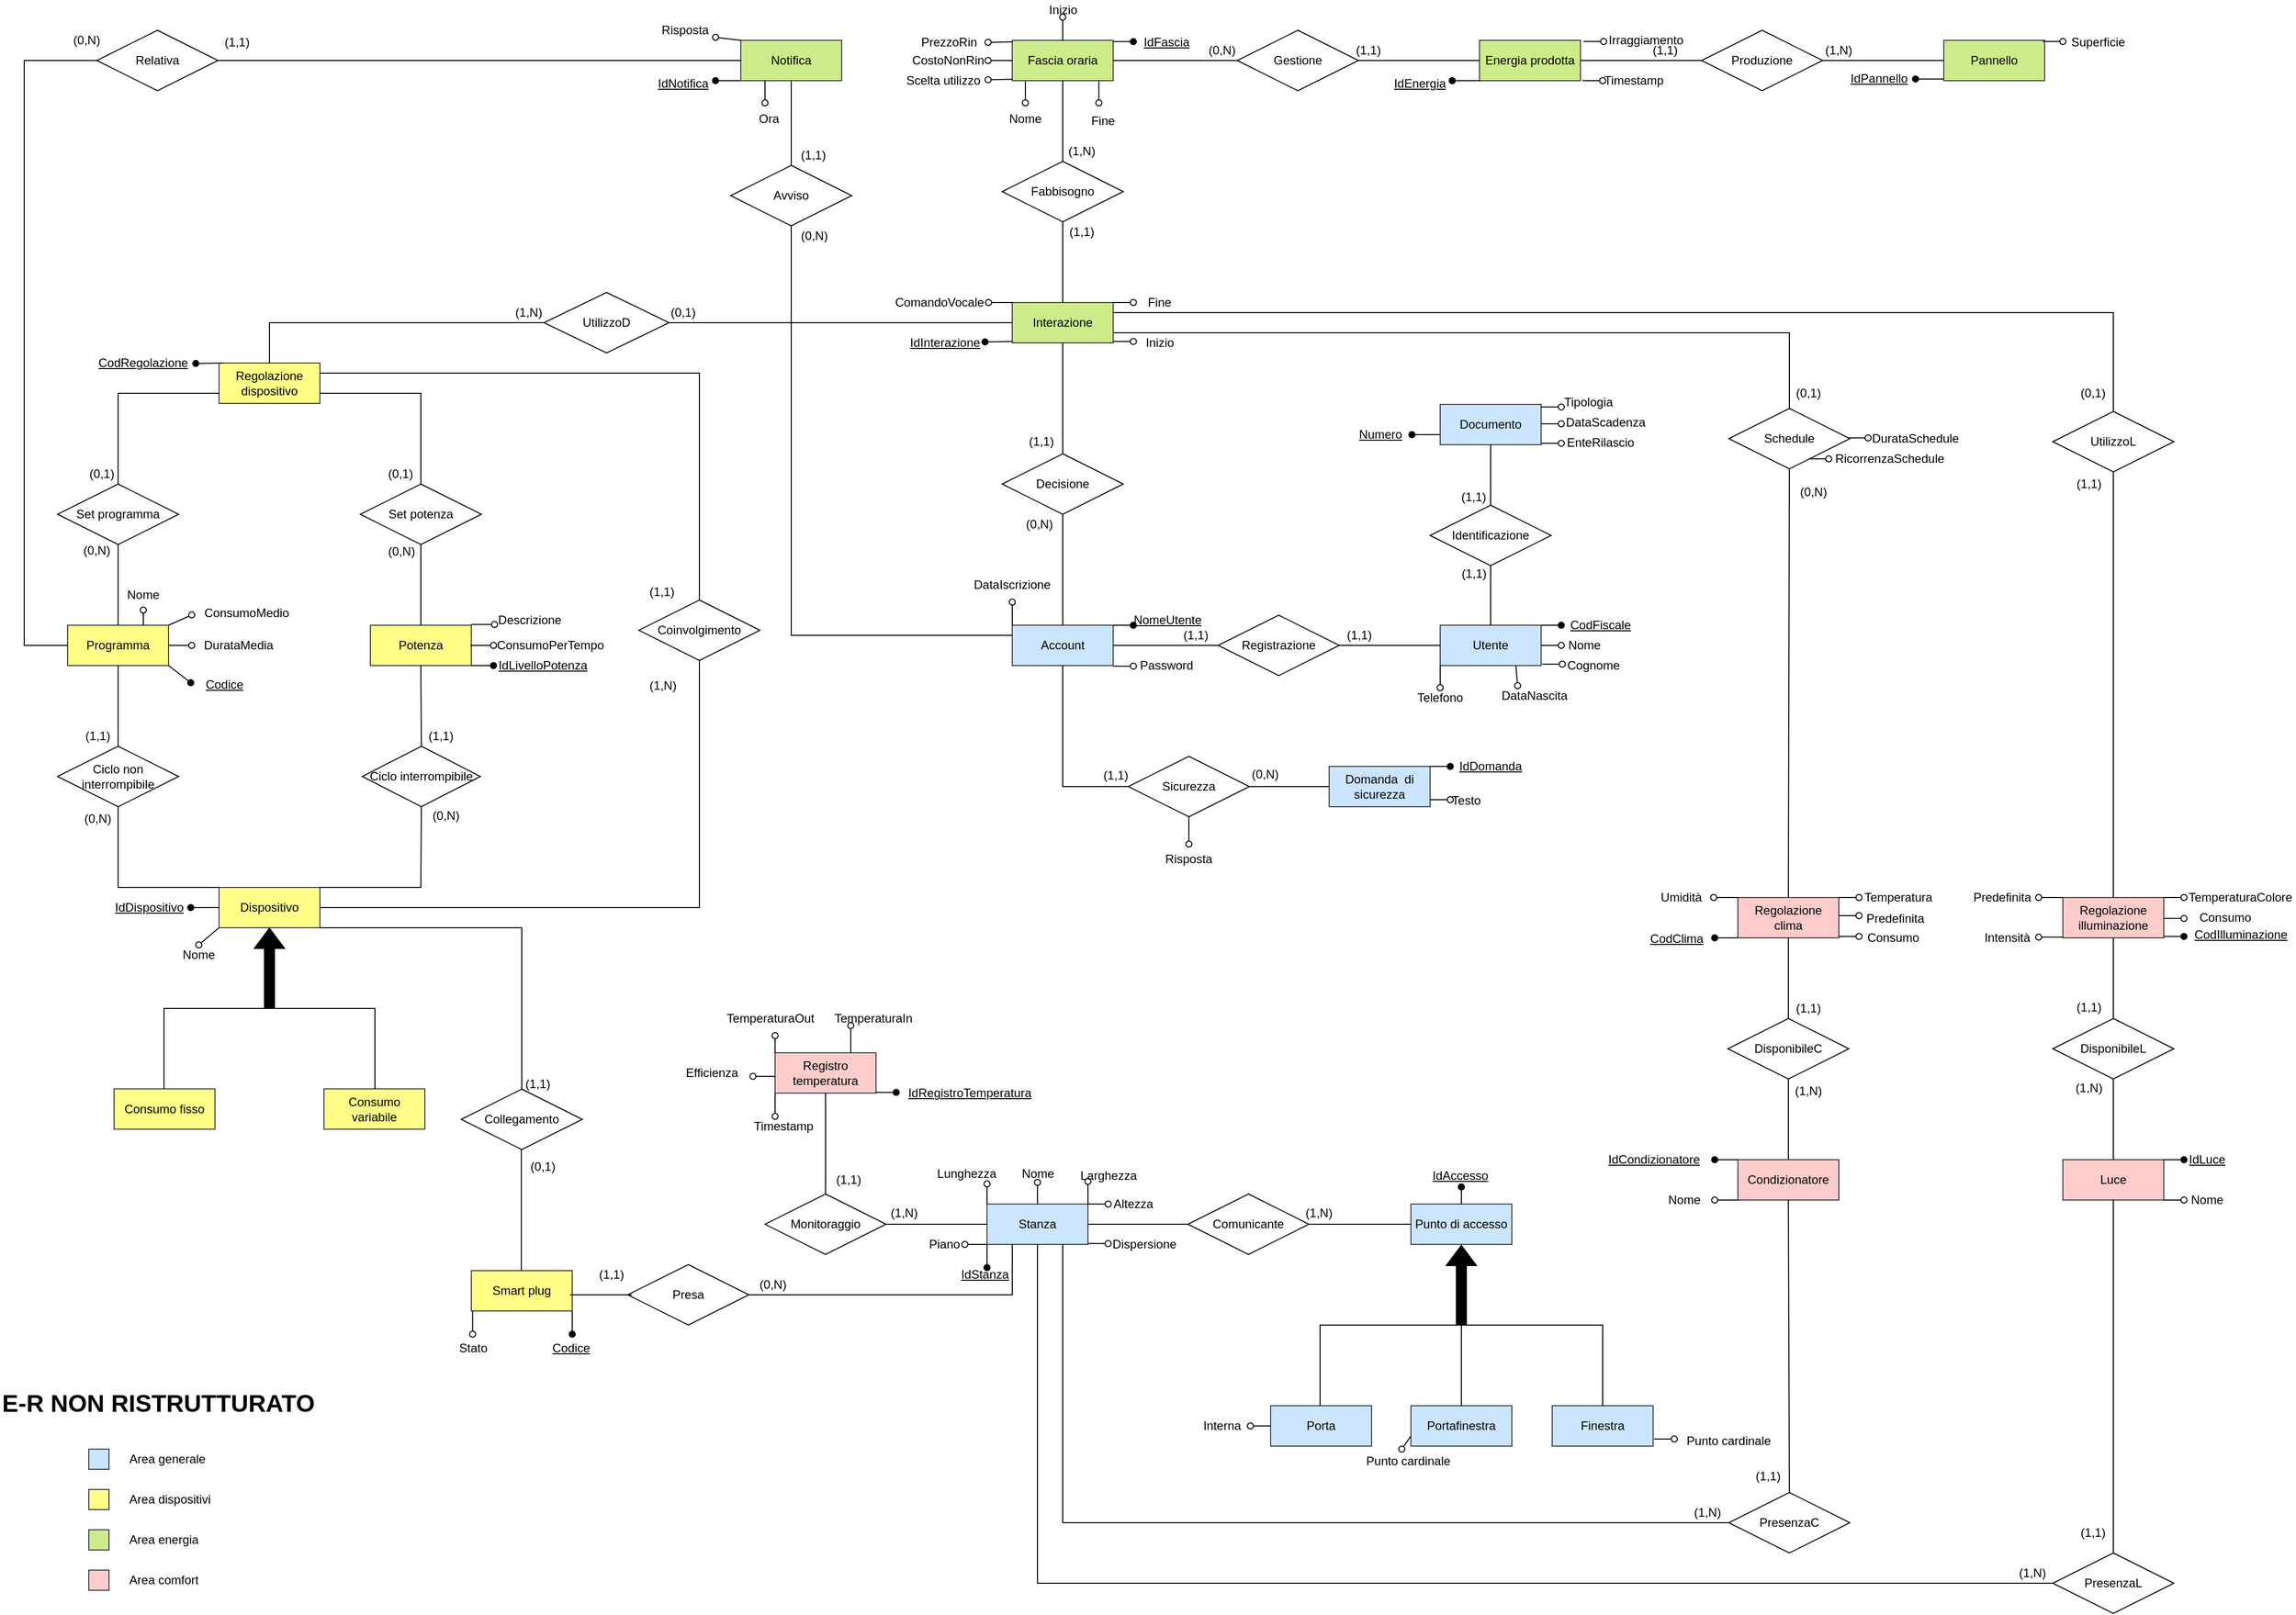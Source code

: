 <mxfile version="17.4.2" type="device" pages="2"><diagram id="R2lEEEUBdFMjLlhIrx00" name="E-R"><mxGraphModel dx="7237" dy="1430" grid="1" gridSize="10" guides="1" tooltips="1" connect="1" arrows="1" fold="1" page="1" pageScale="1" pageWidth="2336" pageHeight="1654" math="0" shadow="0" extFonts="Permanent Marker^https://fonts.googleapis.com/css?family=Permanent+Marker"><root><mxCell id="0"/><mxCell id="1" parent="0"/><mxCell id="9r_9U128MiYlMRmI5KSp-1" value="Stanza" style="whiteSpace=wrap;html=1;align=center;fillColor=#cce5ff;strokeColor=#36393d;" parent="1" vertex="1"><mxGeometry x="-3671" y="1227" width="100" height="40" as="geometry"/></mxCell><mxCell id="9r_9U128MiYlMRmI5KSp-3" value="Larghezza" style="text;html=1;strokeColor=none;fillColor=none;align=center;verticalAlign=middle;whiteSpace=wrap;rounded=0;" parent="1" vertex="1"><mxGeometry x="-3571" y="1193" width="40.5" height="11.5" as="geometry"/></mxCell><mxCell id="9r_9U128MiYlMRmI5KSp-4" value="Lunghezza" style="text;html=1;strokeColor=none;fillColor=none;align=center;verticalAlign=middle;whiteSpace=wrap;rounded=0;" parent="1" vertex="1"><mxGeometry x="-3711" y="1187" width="40" height="20" as="geometry"/></mxCell><mxCell id="9r_9U128MiYlMRmI5KSp-5" value="Altezza" style="text;html=1;strokeColor=none;fillColor=none;align=center;verticalAlign=middle;whiteSpace=wrap;rounded=0;" parent="1" vertex="1"><mxGeometry x="-3546" y="1217" width="40" height="20" as="geometry"/></mxCell><mxCell id="9r_9U128MiYlMRmI5KSp-6" value="Piano" style="text;html=1;strokeColor=none;fillColor=none;align=center;verticalAlign=middle;whiteSpace=wrap;rounded=0;" parent="1" vertex="1"><mxGeometry x="-3733" y="1257" width="40" height="20" as="geometry"/></mxCell><mxCell id="9r_9U128MiYlMRmI5KSp-7" value="&lt;u&gt;IdStanza&lt;/u&gt;" style="text;html=1;strokeColor=none;fillColor=none;align=center;verticalAlign=middle;whiteSpace=wrap;rounded=0;" parent="1" vertex="1"><mxGeometry x="-3693" y="1287" width="40" height="20" as="geometry"/></mxCell><mxCell id="9r_9U128MiYlMRmI5KSp-10" value="Punto di accesso" style="whiteSpace=wrap;html=1;align=center;fillColor=#cce5ff;strokeColor=#36393d;" parent="1" vertex="1"><mxGeometry x="-3251" y="1227" width="100" height="40" as="geometry"/></mxCell><mxCell id="9r_9U128MiYlMRmI5KSp-11" value="Comunicante" style="shape=rhombus;perimeter=rhombusPerimeter;whiteSpace=wrap;html=1;align=center;" parent="1" vertex="1"><mxGeometry x="-3472" y="1217" width="120" height="60" as="geometry"/></mxCell><mxCell id="9r_9U128MiYlMRmI5KSp-12" value="Portafinestra" style="whiteSpace=wrap;html=1;align=center;fillColor=#cce5ff;strokeColor=#36393d;" parent="1" vertex="1"><mxGeometry x="-3251" y="1427" width="100" height="40" as="geometry"/></mxCell><mxCell id="9r_9U128MiYlMRmI5KSp-13" value="Finestra" style="whiteSpace=wrap;html=1;align=center;fillColor=#cce5ff;strokeColor=#36393d;" parent="1" vertex="1"><mxGeometry x="-3111" y="1427" width="100" height="40" as="geometry"/></mxCell><mxCell id="9r_9U128MiYlMRmI5KSp-14" value="Porta" style="whiteSpace=wrap;html=1;align=center;fillColor=#cce5ff;strokeColor=#36393d;" parent="1" vertex="1"><mxGeometry x="-3390" y="1427" width="100" height="40" as="geometry"/></mxCell><mxCell id="9r_9U128MiYlMRmI5KSp-15" value="" style="html=1;shadow=0;dashed=0;align=center;verticalAlign=middle;shape=mxgraph.arrows2.arrow;dy=0.67;dx=20;notch=0;gradientColor=none;fillColor=#000000;direction=north;" parent="1" vertex="1"><mxGeometry x="-3216" y="1268" width="30" height="79" as="geometry"/></mxCell><mxCell id="9r_9U128MiYlMRmI5KSp-16" value="" style="strokeWidth=1;html=1;shape=mxgraph.flowchart.annotation_1;align=left;pointerEvents=1;fillColor=#FFFFFF;gradientColor=none;direction=south;" parent="1" vertex="1"><mxGeometry x="-3341" y="1347" width="280" height="80" as="geometry"/></mxCell><mxCell id="9r_9U128MiYlMRmI5KSp-17" value="" style="endArrow=none;html=1;rounded=0;entryX=0;entryY=0.5;entryDx=0;entryDy=0;entryPerimeter=0;exitX=1;exitY=0.5;exitDx=0;exitDy=0;exitPerimeter=0;" parent="1" source="9r_9U128MiYlMRmI5KSp-16" target="9r_9U128MiYlMRmI5KSp-16" edge="1"><mxGeometry relative="1" as="geometry"><mxPoint x="-3201.17" y="1376" as="sourcePoint"/><mxPoint x="-3201.17" y="1337" as="targetPoint"/></mxGeometry></mxCell><mxCell id="9r_9U128MiYlMRmI5KSp-18" value="Codice" style="text;html=1;strokeColor=none;fillColor=none;align=center;verticalAlign=middle;whiteSpace=wrap;rounded=0;fontStyle=4" parent="1" vertex="1"><mxGeometry x="-4103" y="1360" width="40" height="20" as="geometry"/></mxCell><mxCell id="9r_9U128MiYlMRmI5KSp-19" value="Stato" style="text;html=1;strokeColor=none;fillColor=none;align=center;verticalAlign=middle;whiteSpace=wrap;rounded=0;" parent="1" vertex="1"><mxGeometry x="-4200" y="1360" width="40" height="20" as="geometry"/></mxCell><mxCell id="9r_9U128MiYlMRmI5KSp-20" value="&lt;u&gt;IdAccesso&lt;/u&gt;" style="text;html=1;strokeColor=none;fillColor=none;align=center;verticalAlign=middle;whiteSpace=wrap;rounded=0;" parent="1" vertex="1"><mxGeometry x="-3222" y="1188.5" width="40" height="20" as="geometry"/></mxCell><mxCell id="9r_9U128MiYlMRmI5KSp-21" style="edgeStyle=orthogonalEdgeStyle;rounded=0;orthogonalLoop=1;jettySize=auto;html=1;exitX=0.5;exitY=1;exitDx=0;exitDy=0;" parent="1" edge="1"><mxGeometry relative="1" as="geometry"><mxPoint x="-4112" y="893" as="sourcePoint"/><mxPoint x="-4112" y="893" as="targetPoint"/></mxGeometry></mxCell><mxCell id="9r_9U128MiYlMRmI5KSp-22" value="&lt;u&gt;IdDispositivo&lt;/u&gt;" style="text;html=1;strokeColor=none;fillColor=none;align=center;verticalAlign=middle;whiteSpace=wrap;rounded=0;" parent="1" vertex="1"><mxGeometry x="-4528" y="921" width="54" height="24" as="geometry"/></mxCell><mxCell id="9r_9U128MiYlMRmI5KSp-23" value="Nome" style="text;html=1;strokeColor=none;fillColor=none;align=center;verticalAlign=middle;whiteSpace=wrap;rounded=0;" parent="1" vertex="1"><mxGeometry x="-4472" y="970" width="40" height="20" as="geometry"/></mxCell><mxCell id="9r_9U128MiYlMRmI5KSp-27" value="Dispersione" style="text;html=1;strokeColor=none;fillColor=none;align=center;verticalAlign=middle;whiteSpace=wrap;rounded=0;" parent="1" vertex="1"><mxGeometry x="-3557" y="1257" width="83.5" height="20" as="geometry"/></mxCell><mxCell id="9r_9U128MiYlMRmI5KSp-29" value="Identificazione" style="shape=rhombus;perimeter=rhombusPerimeter;whiteSpace=wrap;html=1;align=center;" parent="1" vertex="1"><mxGeometry x="-3232" y="534" width="120" height="60" as="geometry"/></mxCell><mxCell id="9r_9U128MiYlMRmI5KSp-30" value="Registrazione" style="shape=rhombus;perimeter=rhombusPerimeter;whiteSpace=wrap;html=1;align=center;" parent="1" vertex="1"><mxGeometry x="-3442" y="643" width="120" height="60" as="geometry"/></mxCell><mxCell id="9r_9U128MiYlMRmI5KSp-31" value="&lt;font style=&quot;font-size: 12px&quot;&gt;Sicurezza&lt;/font&gt;" style="shape=rhombus;perimeter=rhombusPerimeter;whiteSpace=wrap;html=1;align=center;" parent="1" vertex="1"><mxGeometry x="-3531" y="783" width="120" height="60" as="geometry"/></mxCell><mxCell id="9r_9U128MiYlMRmI5KSp-32" value="Documento" style="whiteSpace=wrap;html=1;align=center;fillColor=#cce5ff;strokeColor=#36393d;" parent="1" vertex="1"><mxGeometry x="-3222" y="434" width="100" height="40" as="geometry"/></mxCell><mxCell id="9r_9U128MiYlMRmI5KSp-33" value="Utente" style="whiteSpace=wrap;html=1;align=center;fillColor=#cce5ff;strokeColor=#36393d;" parent="1" vertex="1"><mxGeometry x="-3222" y="653" width="100" height="40" as="geometry"/></mxCell><mxCell id="9r_9U128MiYlMRmI5KSp-34" value="Account" style="whiteSpace=wrap;html=1;align=center;fillColor=#cce5ff;strokeColor=#36393d;" parent="1" vertex="1"><mxGeometry x="-3646" y="653" width="100" height="40" as="geometry"/></mxCell><mxCell id="9r_9U128MiYlMRmI5KSp-35" value="Domanda &amp;nbsp;di sicurezza" style="whiteSpace=wrap;html=1;align=center;fillColor=#cce5ff;strokeColor=#36393d;" parent="1" vertex="1"><mxGeometry x="-3332" y="793" width="100" height="40" as="geometry"/></mxCell><mxCell id="9r_9U128MiYlMRmI5KSp-36" value="" style="endArrow=none;html=1;rounded=0;exitX=0.5;exitY=1;exitDx=0;exitDy=0;entryX=0.5;entryY=0;entryDx=0;entryDy=0;" parent="1" source="9r_9U128MiYlMRmI5KSp-29" target="9r_9U128MiYlMRmI5KSp-33" edge="1"><mxGeometry relative="1" as="geometry"><mxPoint x="-3130" y="560" as="sourcePoint"/><mxPoint x="-3130" y="580" as="targetPoint"/></mxGeometry></mxCell><mxCell id="9r_9U128MiYlMRmI5KSp-37" value="(1,1)" style="resizable=0;html=1;align=right;verticalAlign=bottom;" parent="9r_9U128MiYlMRmI5KSp-36" connectable="0" vertex="1"><mxGeometry x="1" relative="1" as="geometry"><mxPoint x="-4" y="-43" as="offset"/></mxGeometry></mxCell><mxCell id="9r_9U128MiYlMRmI5KSp-38" value="" style="endArrow=none;html=1;rounded=0;exitX=0.5;exitY=1;exitDx=0;exitDy=0;entryX=0.5;entryY=0;entryDx=0;entryDy=0;" parent="1" source="9r_9U128MiYlMRmI5KSp-32" target="9r_9U128MiYlMRmI5KSp-29" edge="1"><mxGeometry relative="1" as="geometry"><mxPoint x="-2967" y="633" as="sourcePoint"/><mxPoint x="-2967" y="643" as="targetPoint"/><Array as="points"/></mxGeometry></mxCell><mxCell id="9r_9U128MiYlMRmI5KSp-39" value="(1,1)" style="resizable=0;html=1;align=left;verticalAlign=bottom;" parent="9r_9U128MiYlMRmI5KSp-38" connectable="0" vertex="1"><mxGeometry x="-1" relative="1" as="geometry"><mxPoint x="-31" y="60" as="offset"/></mxGeometry></mxCell><mxCell id="9r_9U128MiYlMRmI5KSp-40" value="" style="endArrow=none;html=1;rounded=0;exitX=0.5;exitY=1;exitDx=0;exitDy=0;entryX=0;entryY=0.5;entryDx=0;entryDy=0;" parent="1" source="9r_9U128MiYlMRmI5KSp-34" target="9r_9U128MiYlMRmI5KSp-31" edge="1"><mxGeometry relative="1" as="geometry"><mxPoint x="-3766" y="768" as="sourcePoint"/><mxPoint x="-3556" y="763" as="targetPoint"/><Array as="points"><mxPoint x="-3596" y="813"/></Array></mxGeometry></mxCell><mxCell id="9r_9U128MiYlMRmI5KSp-41" value="(1,1)" style="resizable=0;html=1;align=right;verticalAlign=bottom;" parent="9r_9U128MiYlMRmI5KSp-40" connectable="0" vertex="1"><mxGeometry x="1" relative="1" as="geometry"><mxPoint y="-3" as="offset"/></mxGeometry></mxCell><mxCell id="9r_9U128MiYlMRmI5KSp-42" value="" style="endArrow=none;html=1;rounded=0;entryX=0;entryY=0.5;entryDx=0;entryDy=0;exitX=1;exitY=0.5;exitDx=0;exitDy=0;" parent="1" source="9r_9U128MiYlMRmI5KSp-31" target="9r_9U128MiYlMRmI5KSp-35" edge="1"><mxGeometry relative="1" as="geometry"><mxPoint x="-3366" y="678" as="sourcePoint"/><mxPoint x="-3766" y="898" as="targetPoint"/></mxGeometry></mxCell><mxCell id="9r_9U128MiYlMRmI5KSp-43" value="(0,N)" style="resizable=0;html=1;align=right;verticalAlign=bottom;" parent="9r_9U128MiYlMRmI5KSp-42" connectable="0" vertex="1"><mxGeometry x="1" relative="1" as="geometry"><mxPoint x="-50" y="-4" as="offset"/></mxGeometry></mxCell><mxCell id="9r_9U128MiYlMRmI5KSp-45" value="&lt;u&gt;Numero&lt;/u&gt;" style="text;html=1;strokeColor=none;fillColor=none;align=center;verticalAlign=middle;whiteSpace=wrap;rounded=0;" parent="1" vertex="1"><mxGeometry x="-3301" y="454" width="40" height="20" as="geometry"/></mxCell><mxCell id="9r_9U128MiYlMRmI5KSp-46" value="DataScadenza" style="text;html=1;strokeColor=none;fillColor=none;align=center;verticalAlign=middle;whiteSpace=wrap;rounded=0;" parent="1" vertex="1"><mxGeometry x="-3078" y="442" width="40" height="20" as="geometry"/></mxCell><mxCell id="9r_9U128MiYlMRmI5KSp-47" value="EnteRilascio" style="text;html=1;strokeColor=none;fillColor=none;align=center;verticalAlign=middle;whiteSpace=wrap;rounded=0;" parent="1" vertex="1"><mxGeometry x="-3108" y="462" width="90" height="20" as="geometry"/></mxCell><mxCell id="9r_9U128MiYlMRmI5KSp-48" value="Cognome" style="text;html=1;strokeColor=none;fillColor=none;align=center;verticalAlign=middle;whiteSpace=wrap;rounded=0;" parent="1" vertex="1"><mxGeometry x="-3090" y="683" width="40" height="20" as="geometry"/></mxCell><mxCell id="9r_9U128MiYlMRmI5KSp-49" value="Nome" style="text;html=1;strokeColor=none;fillColor=none;align=center;verticalAlign=middle;whiteSpace=wrap;rounded=0;" parent="1" vertex="1"><mxGeometry x="-3099.5" y="663" width="40" height="20" as="geometry"/></mxCell><mxCell id="9r_9U128MiYlMRmI5KSp-50" value="Telefono" style="text;html=1;strokeColor=none;fillColor=none;align=center;verticalAlign=middle;whiteSpace=wrap;rounded=0;" parent="1" vertex="1"><mxGeometry x="-3242" y="715" width="40" height="20" as="geometry"/></mxCell><mxCell id="9r_9U128MiYlMRmI5KSp-51" value="DataNascita" style="text;html=1;strokeColor=none;fillColor=none;align=center;verticalAlign=middle;whiteSpace=wrap;rounded=0;" parent="1" vertex="1"><mxGeometry x="-3162" y="713" width="67" height="20" as="geometry"/></mxCell><mxCell id="9r_9U128MiYlMRmI5KSp-52" value="&lt;u&gt;CodFiscale&lt;/u&gt;" style="text;html=1;strokeColor=none;fillColor=none;align=center;verticalAlign=middle;whiteSpace=wrap;rounded=0;" parent="1" vertex="1"><mxGeometry x="-3083" y="643" width="40" height="20" as="geometry"/></mxCell><mxCell id="9r_9U128MiYlMRmI5KSp-53" value="DataIscrizione" style="text;html=1;strokeColor=none;fillColor=none;align=center;verticalAlign=middle;whiteSpace=wrap;rounded=0;" parent="1" vertex="1"><mxGeometry x="-3666.5" y="603" width="40" height="20" as="geometry"/></mxCell><mxCell id="9r_9U128MiYlMRmI5KSp-55" value="Testo" style="text;html=1;strokeColor=none;fillColor=none;align=center;verticalAlign=middle;whiteSpace=wrap;rounded=0;" parent="1" vertex="1"><mxGeometry x="-3216" y="817" width="40" height="20" as="geometry"/></mxCell><mxCell id="9r_9U128MiYlMRmI5KSp-56" value="&lt;u&gt;IdDomanda&lt;/u&gt;" style="text;html=1;strokeColor=none;fillColor=none;align=center;verticalAlign=middle;whiteSpace=wrap;rounded=0;" parent="1" vertex="1"><mxGeometry x="-3192" y="783" width="40" height="20" as="geometry"/></mxCell><mxCell id="9r_9U128MiYlMRmI5KSp-57" value="&lt;u&gt;NomeUtente&lt;/u&gt;" style="text;html=1;strokeColor=none;fillColor=none;align=center;verticalAlign=middle;whiteSpace=wrap;rounded=0;" parent="1" vertex="1"><mxGeometry x="-3512" y="638" width="40" height="20" as="geometry"/></mxCell><mxCell id="9r_9U128MiYlMRmI5KSp-58" value="Password" style="text;html=1;strokeColor=none;fillColor=none;align=center;verticalAlign=middle;whiteSpace=wrap;rounded=0;" parent="1" vertex="1"><mxGeometry x="-3513.5" y="683" width="40" height="20" as="geometry"/></mxCell><mxCell id="9r_9U128MiYlMRmI5KSp-67" value="" style="endArrow=none;html=1;rounded=0;entryX=0;entryY=0.5;entryDx=0;entryDy=0;exitX=1;exitY=0.5;exitDx=0;exitDy=0;" parent="1" source="9r_9U128MiYlMRmI5KSp-11" target="9r_9U128MiYlMRmI5KSp-10" edge="1"><mxGeometry relative="1" as="geometry"><mxPoint x="-3312.0" y="1247" as="sourcePoint"/><mxPoint x="-3602" y="1246.92" as="targetPoint"/></mxGeometry></mxCell><mxCell id="9r_9U128MiYlMRmI5KSp-68" value="" style="endArrow=none;html=1;rounded=0;entryX=0;entryY=0.5;entryDx=0;entryDy=0;exitX=1;exitY=0.5;exitDx=0;exitDy=0;" parent="1" source="9r_9U128MiYlMRmI5KSp-1" target="9r_9U128MiYlMRmI5KSp-11" edge="1"><mxGeometry relative="1" as="geometry"><mxPoint x="-3546.0" y="1263" as="sourcePoint"/><mxPoint x="-3366.0" y="1263" as="targetPoint"/></mxGeometry></mxCell><mxCell id="9r_9U128MiYlMRmI5KSp-70" value="(1,N)" style="text;html=1;strokeColor=none;fillColor=none;align=center;verticalAlign=middle;whiteSpace=wrap;rounded=0;" parent="1" vertex="1"><mxGeometry x="-3362" y="1226" width="40" height="20" as="geometry"/></mxCell><mxCell id="9r_9U128MiYlMRmI5KSp-71" value="Dispositivo" style="whiteSpace=wrap;html=1;align=center;fillColor=#ffff88;strokeColor=#36393d;" parent="1" vertex="1"><mxGeometry x="-4432" y="913" width="100" height="40" as="geometry"/></mxCell><mxCell id="9r_9U128MiYlMRmI5KSp-73" value="Potenza" style="whiteSpace=wrap;html=1;align=center;fillColor=#ffff88;strokeColor=#36393d;" parent="1" vertex="1"><mxGeometry x="-4282" y="653" width="100" height="40" as="geometry"/></mxCell><mxCell id="9r_9U128MiYlMRmI5KSp-74" value="Smart plug" style="whiteSpace=wrap;html=1;align=center;fillColor=#ffff88;strokeColor=#36393d;" parent="1" vertex="1"><mxGeometry x="-4182" y="1293" width="100" height="40" as="geometry"/></mxCell><mxCell id="9r_9U128MiYlMRmI5KSp-75" value="Regolazione dispositivo" style="whiteSpace=wrap;html=1;align=center;fillColor=#ffff88;strokeColor=#36393d;" parent="1" vertex="1"><mxGeometry x="-4432" y="393" width="100" height="40" as="geometry"/></mxCell><mxCell id="9r_9U128MiYlMRmI5KSp-77" value="Programma" style="whiteSpace=wrap;html=1;align=center;fillColor=#ffff88;strokeColor=#36393d;" parent="1" vertex="1"><mxGeometry x="-4582" y="653" width="100" height="40" as="geometry"/></mxCell><mxCell id="9r_9U128MiYlMRmI5KSp-80" value="Collegamento" style="shape=rhombus;perimeter=rhombusPerimeter;whiteSpace=wrap;html=1;align=center;" parent="1" vertex="1"><mxGeometry x="-4192" y="1113" width="120" height="60" as="geometry"/></mxCell><mxCell id="9r_9U128MiYlMRmI5KSp-81" value="Ciclo non interrompibile" style="shape=rhombus;perimeter=rhombusPerimeter;whiteSpace=wrap;html=1;align=center;" parent="1" vertex="1"><mxGeometry x="-4592" y="773" width="120" height="60" as="geometry"/></mxCell><mxCell id="9r_9U128MiYlMRmI5KSp-82" value="Ciclo interrompibile" style="shape=rhombus;perimeter=rhombusPerimeter;whiteSpace=wrap;html=1;align=center;" parent="1" vertex="1"><mxGeometry x="-4290" y="773" width="117" height="60" as="geometry"/></mxCell><mxCell id="9r_9U128MiYlMRmI5KSp-83" value="Set programma" style="shape=rhombus;perimeter=rhombusPerimeter;whiteSpace=wrap;html=1;align=center;" parent="1" vertex="1"><mxGeometry x="-4592" y="513" width="120" height="60" as="geometry"/></mxCell><mxCell id="9r_9U128MiYlMRmI5KSp-84" value="Set potenza" style="shape=rhombus;perimeter=rhombusPerimeter;whiteSpace=wrap;html=1;align=center;" parent="1" vertex="1"><mxGeometry x="-4292" y="513" width="120" height="60" as="geometry"/></mxCell><mxCell id="9r_9U128MiYlMRmI5KSp-85" value="" style="endArrow=none;html=1;rounded=0;entryX=0.5;entryY=0;entryDx=0;entryDy=0;exitX=1;exitY=1;exitDx=0;exitDy=0;" parent="1" source="9r_9U128MiYlMRmI5KSp-71" target="9r_9U128MiYlMRmI5KSp-80" edge="1"><mxGeometry relative="1" as="geometry"><mxPoint x="-4398" y="953" as="sourcePoint"/><mxPoint x="-4355" y="1083" as="targetPoint"/><Array as="points"><mxPoint x="-4132" y="953"/></Array></mxGeometry></mxCell><mxCell id="9r_9U128MiYlMRmI5KSp-86" value="" style="endArrow=none;html=1;rounded=0;exitX=0.5;exitY=1;exitDx=0;exitDy=0;entryX=0.5;entryY=0;entryDx=0;entryDy=0;" parent="1" edge="1"><mxGeometry relative="1" as="geometry"><mxPoint x="-4132.45" y="1173" as="sourcePoint"/><mxPoint x="-4132.45" y="1293" as="targetPoint"/><Array as="points"/></mxGeometry></mxCell><mxCell id="9r_9U128MiYlMRmI5KSp-87" value="" style="endArrow=none;html=1;rounded=0;exitX=0.5;exitY=1;exitDx=0;exitDy=0;entryX=0;entryY=0;entryDx=0;entryDy=0;" parent="1" source="9r_9U128MiYlMRmI5KSp-81" edge="1"><mxGeometry relative="1" as="geometry"><mxPoint x="-4491.76" y="816" as="sourcePoint"/><mxPoint x="-4432" y="913" as="targetPoint"/><Array as="points"><mxPoint x="-4532" y="913"/></Array></mxGeometry></mxCell><mxCell id="9r_9U128MiYlMRmI5KSp-88" value="" style="endArrow=none;html=1;rounded=0;exitX=0.5;exitY=1;exitDx=0;exitDy=0;entryX=1;entryY=0;entryDx=0;entryDy=0;" parent="1" source="9r_9U128MiYlMRmI5KSp-82" edge="1"><mxGeometry relative="1" as="geometry"><mxPoint x="-4272" y="826" as="sourcePoint"/><mxPoint x="-4332" y="913" as="targetPoint"/><Array as="points"><mxPoint x="-4232" y="913"/></Array></mxGeometry></mxCell><mxCell id="9r_9U128MiYlMRmI5KSp-89" value="" style="endArrow=none;html=1;rounded=0;exitX=0.5;exitY=1;exitDx=0;exitDy=0;entryX=0.5;entryY=0;entryDx=0;entryDy=0;" parent="1" source="9r_9U128MiYlMRmI5KSp-73" target="9r_9U128MiYlMRmI5KSp-82" edge="1"><mxGeometry relative="1" as="geometry"><mxPoint x="-4272" y="593" as="sourcePoint"/><mxPoint x="-4272" y="693" as="targetPoint"/></mxGeometry></mxCell><mxCell id="9r_9U128MiYlMRmI5KSp-90" value="" style="endArrow=none;html=1;rounded=0;exitX=0.5;exitY=1;exitDx=0;exitDy=0;entryX=0.5;entryY=0;entryDx=0;entryDy=0;" parent="1" source="9r_9U128MiYlMRmI5KSp-77" target="9r_9U128MiYlMRmI5KSp-81" edge="1"><mxGeometry relative="1" as="geometry"><mxPoint x="-4532.33" y="633" as="sourcePoint"/><mxPoint x="-4532.33" y="663" as="targetPoint"/></mxGeometry></mxCell><mxCell id="9r_9U128MiYlMRmI5KSp-91" value="" style="endArrow=none;html=1;rounded=0;entryX=0;entryY=0.75;entryDx=0;entryDy=0;exitX=0.5;exitY=0;exitDx=0;exitDy=0;" parent="1" source="9r_9U128MiYlMRmI5KSp-83" target="9r_9U128MiYlMRmI5KSp-75" edge="1"><mxGeometry relative="1" as="geometry"><mxPoint x="-4532" y="293" as="sourcePoint"/><mxPoint x="-4472" y="433" as="targetPoint"/><Array as="points"><mxPoint x="-4532" y="423"/></Array></mxGeometry></mxCell><mxCell id="9r_9U128MiYlMRmI5KSp-92" value="" style="endArrow=none;html=1;rounded=0;entryX=0.5;entryY=0;entryDx=0;entryDy=0;exitX=1;exitY=0.75;exitDx=0;exitDy=0;" parent="1" source="9r_9U128MiYlMRmI5KSp-75" target="9r_9U128MiYlMRmI5KSp-84" edge="1"><mxGeometry relative="1" as="geometry"><mxPoint x="-4322" y="183" as="sourcePoint"/><mxPoint x="-4282" y="293" as="targetPoint"/><Array as="points"><mxPoint x="-4232" y="423"/></Array></mxGeometry></mxCell><mxCell id="9r_9U128MiYlMRmI5KSp-93" value="" style="endArrow=none;html=1;rounded=0;exitX=0.5;exitY=1;exitDx=0;exitDy=0;entryX=0.5;entryY=0;entryDx=0;entryDy=0;" parent="1" source="9r_9U128MiYlMRmI5KSp-83" target="9r_9U128MiYlMRmI5KSp-77" edge="1"><mxGeometry relative="1" as="geometry"><mxPoint x="-4532.48" y="403" as="sourcePoint"/><mxPoint x="-4532" y="513" as="targetPoint"/></mxGeometry></mxCell><mxCell id="9r_9U128MiYlMRmI5KSp-94" value="" style="endArrow=none;html=1;rounded=0;exitX=0.5;exitY=1;exitDx=0;exitDy=0;entryX=0.5;entryY=0;entryDx=0;entryDy=0;" parent="1" source="9r_9U128MiYlMRmI5KSp-84" target="9r_9U128MiYlMRmI5KSp-73" edge="1"><mxGeometry relative="1" as="geometry"><mxPoint x="-4272" y="413" as="sourcePoint"/><mxPoint x="-4272" y="503" as="targetPoint"/></mxGeometry></mxCell><mxCell id="9r_9U128MiYlMRmI5KSp-95" value="Coinvolgimento" style="shape=rhombus;perimeter=rhombusPerimeter;whiteSpace=wrap;html=1;align=center;" parent="1" vertex="1"><mxGeometry x="-4016" y="628" width="120" height="60" as="geometry"/></mxCell><mxCell id="9r_9U128MiYlMRmI5KSp-96" value="" style="endArrow=none;html=1;rounded=0;exitX=1;exitY=0.25;exitDx=0;exitDy=0;entryX=0.5;entryY=0;entryDx=0;entryDy=0;" parent="1" source="9r_9U128MiYlMRmI5KSp-75" target="9r_9U128MiYlMRmI5KSp-95" edge="1"><mxGeometry relative="1" as="geometry"><mxPoint x="-4506" y="223" as="sourcePoint"/><mxPoint x="-3986" y="603" as="targetPoint"/><Array as="points"><mxPoint x="-3956" y="403"/></Array></mxGeometry></mxCell><mxCell id="9r_9U128MiYlMRmI5KSp-97" value="" style="endArrow=none;html=1;rounded=0;exitX=0.5;exitY=1;exitDx=0;exitDy=0;entryX=1;entryY=0.5;entryDx=0;entryDy=0;" parent="1" source="9r_9U128MiYlMRmI5KSp-95" edge="1"><mxGeometry relative="1" as="geometry"><mxPoint x="-4886" y="933" as="sourcePoint"/><mxPoint x="-4332" y="933" as="targetPoint"/><Array as="points"><mxPoint x="-3956" y="933"/></Array></mxGeometry></mxCell><mxCell id="9r_9U128MiYlMRmI5KSp-98" value="(1,1)" style="text;html=1;strokeColor=none;fillColor=none;align=center;verticalAlign=middle;whiteSpace=wrap;rounded=0;" parent="1" vertex="1"><mxGeometry x="-4136" y="1098" width="40" height="20" as="geometry"/></mxCell><mxCell id="9r_9U128MiYlMRmI5KSp-99" value="(0,1)" style="text;html=1;strokeColor=none;fillColor=none;align=center;verticalAlign=middle;whiteSpace=wrap;rounded=0;" parent="1" vertex="1"><mxGeometry x="-4131.5" y="1180" width="40" height="20" as="geometry"/></mxCell><mxCell id="9r_9U128MiYlMRmI5KSp-100" value="Presa" style="shape=rhombus;perimeter=rhombusPerimeter;whiteSpace=wrap;html=1;align=center;" parent="1" vertex="1"><mxGeometry x="-4027" y="1287" width="120" height="60" as="geometry"/></mxCell><mxCell id="9r_9U128MiYlMRmI5KSp-101" value="(0,N)" style="text;html=1;strokeColor=none;fillColor=none;align=center;verticalAlign=middle;whiteSpace=wrap;rounded=0;" parent="1" vertex="1"><mxGeometry x="-3903" y="1297" width="40" height="20" as="geometry"/></mxCell><mxCell id="9r_9U128MiYlMRmI5KSp-102" value="(1,1)" style="text;html=1;strokeColor=none;fillColor=none;align=center;verticalAlign=middle;whiteSpace=wrap;rounded=0;" parent="1" vertex="1"><mxGeometry x="-4063" y="1287" width="40" height="20" as="geometry"/></mxCell><mxCell id="9r_9U128MiYlMRmI5KSp-103" value="" style="endArrow=none;html=1;rounded=0;exitX=1;exitY=0.5;exitDx=0;exitDy=0;entryX=0;entryY=0.5;entryDx=0;entryDy=0;" parent="1" edge="1"><mxGeometry relative="1" as="geometry"><mxPoint x="-4084" y="1317" as="sourcePoint"/><mxPoint x="-4023" y="1317" as="targetPoint"/></mxGeometry></mxCell><mxCell id="9r_9U128MiYlMRmI5KSp-104" value="(1,1)" style="text;html=1;strokeColor=none;fillColor=none;align=center;verticalAlign=middle;whiteSpace=wrap;rounded=0;" parent="1" vertex="1"><mxGeometry x="-4013" y="610" width="40" height="20" as="geometry"/></mxCell><mxCell id="9r_9U128MiYlMRmI5KSp-105" value="(1,N)" style="text;html=1;strokeColor=none;fillColor=none;align=center;verticalAlign=middle;whiteSpace=wrap;rounded=0;" parent="1" vertex="1"><mxGeometry x="-4012" y="703" width="40" height="20" as="geometry"/></mxCell><mxCell id="9r_9U128MiYlMRmI5KSp-106" value="(0,1)" style="text;html=1;strokeColor=none;fillColor=none;align=center;verticalAlign=middle;whiteSpace=wrap;rounded=0;" parent="1" vertex="1"><mxGeometry x="-4568" y="493" width="40" height="20" as="geometry"/></mxCell><mxCell id="9r_9U128MiYlMRmI5KSp-107" value="(0,N)" style="text;html=1;strokeColor=none;fillColor=none;align=center;verticalAlign=middle;whiteSpace=wrap;rounded=0;" parent="1" vertex="1"><mxGeometry x="-4573" y="569" width="40" height="20" as="geometry"/></mxCell><mxCell id="9r_9U128MiYlMRmI5KSp-111" value="Regolazione illuminazione" style="whiteSpace=wrap;html=1;align=center;fillColor=#ffcccc;strokeColor=#36393d;" parent="1" vertex="1"><mxGeometry x="-2605" y="923" width="100" height="40" as="geometry"/></mxCell><mxCell id="9r_9U128MiYlMRmI5KSp-112" value="Regolazione clima" style="whiteSpace=wrap;html=1;align=center;fillColor=#ffcccc;strokeColor=#36393d;" parent="1" vertex="1"><mxGeometry x="-2927" y="923" width="100" height="40" as="geometry"/></mxCell><mxCell id="9r_9U128MiYlMRmI5KSp-115" value="Condizionatore" style="whiteSpace=wrap;html=1;align=center;fillColor=#ffcccc;strokeColor=#36393d;" parent="1" vertex="1"><mxGeometry x="-2927" y="1183" width="100" height="40" as="geometry"/></mxCell><mxCell id="9r_9U128MiYlMRmI5KSp-116" value="Luce" style="whiteSpace=wrap;html=1;align=center;fillColor=#ffcccc;strokeColor=#36393d;" parent="1" vertex="1"><mxGeometry x="-2605" y="1183" width="100" height="40" as="geometry"/></mxCell><mxCell id="9r_9U128MiYlMRmI5KSp-119" value="DisponibileC" style="shape=rhombus;perimeter=rhombusPerimeter;whiteSpace=wrap;html=1;align=center;" parent="1" vertex="1"><mxGeometry x="-2937" y="1043" width="120" height="60" as="geometry"/></mxCell><mxCell id="9r_9U128MiYlMRmI5KSp-120" value="DisponibileL" style="shape=rhombus;perimeter=rhombusPerimeter;whiteSpace=wrap;html=1;align=center;" parent="1" vertex="1"><mxGeometry x="-2615" y="1043" width="120" height="60" as="geometry"/></mxCell><mxCell id="9r_9U128MiYlMRmI5KSp-123" value="PresenzaC" style="shape=rhombus;perimeter=rhombusPerimeter;whiteSpace=wrap;html=1;align=center;" parent="1" vertex="1"><mxGeometry x="-2936" y="1513" width="120" height="60" as="geometry"/></mxCell><mxCell id="9r_9U128MiYlMRmI5KSp-125" value="Fascia oraria" style="whiteSpace=wrap;html=1;align=center;fillColor=#cdeb8b;strokeColor=#36393d;" parent="1" vertex="1"><mxGeometry x="-3646" y="73" width="100" height="40" as="geometry"/></mxCell><mxCell id="9r_9U128MiYlMRmI5KSp-126" value="DurataMedia" style="text;html=1;strokeColor=none;fillColor=none;align=center;verticalAlign=middle;whiteSpace=wrap;rounded=0;" parent="1" vertex="1"><mxGeometry x="-4449" y="663" width="73" height="20" as="geometry"/></mxCell><mxCell id="9r_9U128MiYlMRmI5KSp-127" value="&lt;u&gt;Codice&lt;br&gt;&lt;/u&gt;" style="text;html=1;strokeColor=none;fillColor=none;align=center;verticalAlign=middle;whiteSpace=wrap;rounded=0;" parent="1" vertex="1"><mxGeometry x="-4455" y="706" width="57" height="12" as="geometry"/></mxCell><mxCell id="9r_9U128MiYlMRmI5KSp-128" value="ConsumoMedio" style="text;html=1;strokeColor=none;fillColor=none;align=center;verticalAlign=middle;whiteSpace=wrap;rounded=0;" parent="1" vertex="1"><mxGeometry x="-4447" y="631" width="85" height="20" as="geometry"/></mxCell><mxCell id="9r_9U128MiYlMRmI5KSp-129" value="Nome" style="text;html=1;strokeColor=none;fillColor=none;align=center;verticalAlign=middle;whiteSpace=wrap;rounded=0;" parent="1" vertex="1"><mxGeometry x="-4527" y="617" width="40" height="12" as="geometry"/></mxCell><mxCell id="9r_9U128MiYlMRmI5KSp-130" value="ConsumoPerTempo" style="text;html=1;strokeColor=none;fillColor=none;align=center;verticalAlign=middle;whiteSpace=wrap;rounded=0;" parent="1" vertex="1"><mxGeometry x="-4160" y="663" width="113" height="20" as="geometry"/></mxCell><mxCell id="9r_9U128MiYlMRmI5KSp-131" value="(0,N)" style="text;html=1;strokeColor=none;fillColor=none;align=center;verticalAlign=middle;whiteSpace=wrap;rounded=0;" parent="1" vertex="1"><mxGeometry x="-4271" y="570" width="40" height="20" as="geometry"/></mxCell><mxCell id="9r_9U128MiYlMRmI5KSp-132" value="(0,1)" style="text;html=1;strokeColor=none;fillColor=none;align=center;verticalAlign=middle;whiteSpace=wrap;rounded=0;" parent="1" vertex="1"><mxGeometry x="-4272" y="493" width="40" height="20" as="geometry"/></mxCell><mxCell id="9r_9U128MiYlMRmI5KSp-133" value="(1,1)" style="text;html=1;strokeColor=none;fillColor=none;align=center;verticalAlign=middle;whiteSpace=wrap;rounded=0;" parent="1" vertex="1"><mxGeometry x="-4572" y="753" width="40" height="20" as="geometry"/></mxCell><mxCell id="9r_9U128MiYlMRmI5KSp-134" value="(1,1)" style="text;html=1;strokeColor=none;fillColor=none;align=center;verticalAlign=middle;whiteSpace=wrap;rounded=0;" parent="1" vertex="1"><mxGeometry x="-4232" y="753" width="40" height="20" as="geometry"/></mxCell><mxCell id="9r_9U128MiYlMRmI5KSp-135" value="(0,N)" style="text;html=1;strokeColor=none;fillColor=none;align=center;verticalAlign=middle;whiteSpace=wrap;rounded=0;" parent="1" vertex="1"><mxGeometry x="-4572" y="835" width="40" height="20" as="geometry"/></mxCell><mxCell id="9r_9U128MiYlMRmI5KSp-136" value="(0,N)" style="text;html=1;strokeColor=none;fillColor=none;align=center;verticalAlign=middle;whiteSpace=wrap;rounded=0;" parent="1" vertex="1"><mxGeometry x="-4227" y="832" width="40" height="20" as="geometry"/></mxCell><mxCell id="9r_9U128MiYlMRmI5KSp-139" value="ComandoVocale" style="text;html=1;strokeColor=none;fillColor=none;align=center;verticalAlign=middle;whiteSpace=wrap;rounded=0;" parent="1" vertex="1"><mxGeometry x="-3788" y="323" width="140" height="20" as="geometry"/></mxCell><mxCell id="9r_9U128MiYlMRmI5KSp-140" value="Fabbisogno" style="shape=rhombus;perimeter=rhombusPerimeter;whiteSpace=wrap;html=1;align=center;" parent="1" vertex="1"><mxGeometry x="-3656" y="193" width="120" height="60" as="geometry"/></mxCell><mxCell id="9r_9U128MiYlMRmI5KSp-141" value="(1,N)" style="text;html=1;strokeColor=none;fillColor=none;align=center;verticalAlign=middle;whiteSpace=wrap;rounded=0;" parent="1" vertex="1"><mxGeometry x="-2977" y="1523" width="40" height="20" as="geometry"/></mxCell><mxCell id="9r_9U128MiYlMRmI5KSp-142" value="(1,1)" style="text;html=1;strokeColor=none;fillColor=none;align=center;verticalAlign=middle;whiteSpace=wrap;rounded=0;" parent="1" vertex="1"><mxGeometry x="-2917" y="1487" width="40" height="20" as="geometry"/></mxCell><mxCell id="9r_9U128MiYlMRmI5KSp-143" value="Energia prodotta" style="whiteSpace=wrap;html=1;align=center;fillColor=#cdeb8b;strokeColor=#36393d;" parent="1" vertex="1"><mxGeometry x="-3183" y="73" width="100" height="40" as="geometry"/></mxCell><mxCell id="9r_9U128MiYlMRmI5KSp-144" value="Notifica" style="whiteSpace=wrap;html=1;align=center;fillColor=#cdeb8b;strokeColor=#36393d;" parent="1" vertex="1"><mxGeometry x="-3915" y="73" width="100" height="40" as="geometry"/></mxCell><mxCell id="9r_9U128MiYlMRmI5KSp-145" value="Produzione" style="shape=rhombus;perimeter=rhombusPerimeter;whiteSpace=wrap;html=1;align=center;" parent="1" vertex="1"><mxGeometry x="-2963" y="63" width="120" height="60" as="geometry"/></mxCell><mxCell id="9r_9U128MiYlMRmI5KSp-146" value="Pannello" style="whiteSpace=wrap;html=1;align=center;fillColor=#cdeb8b;strokeColor=#36393d;" parent="1" vertex="1"><mxGeometry x="-2723" y="73" width="100" height="40" as="geometry"/></mxCell><mxCell id="9r_9U128MiYlMRmI5KSp-147" value="" style="ellipse;whiteSpace=wrap;html=1;aspect=fixed;" parent="1" vertex="1"><mxGeometry x="-3636" y="683" as="geometry"/></mxCell><mxCell id="9r_9U128MiYlMRmI5KSp-158" value="" style="endArrow=none;html=1;rounded=0;exitX=0;exitY=0.5;exitDx=0;exitDy=0;entryX=1;entryY=0.5;entryDx=0;entryDy=0;" parent="1" source="9r_9U128MiYlMRmI5KSp-145" target="9r_9U128MiYlMRmI5KSp-143" edge="1"><mxGeometry relative="1" as="geometry"><mxPoint x="-3596" y="-257" as="sourcePoint"/><mxPoint x="-3596" y="-217" as="targetPoint"/></mxGeometry></mxCell><mxCell id="9r_9U128MiYlMRmI5KSp-159" value="" style="endArrow=none;html=1;rounded=0;exitX=0;exitY=0.5;exitDx=0;exitDy=0;entryX=1;entryY=0.5;entryDx=0;entryDy=0;" parent="1" source="9r_9U128MiYlMRmI5KSp-146" target="9r_9U128MiYlMRmI5KSp-145" edge="1"><mxGeometry relative="1" as="geometry"><mxPoint x="-3596" y="-387" as="sourcePoint"/><mxPoint x="-3596" y="-347" as="targetPoint"/></mxGeometry></mxCell><mxCell id="9r_9U128MiYlMRmI5KSp-160" value="" style="endArrow=none;html=1;rounded=0;exitX=0.5;exitY=0;exitDx=0;exitDy=0;entryX=0;entryY=0.5;entryDx=0;entryDy=0;" parent="1" source="9r_9U128MiYlMRmI5KSp-75" target="9r_9U128MiYlMRmI5KSp-252" edge="1"><mxGeometry relative="1" as="geometry"><mxPoint x="-4581" y="173" as="sourcePoint"/><mxPoint x="-4056" y="133" as="targetPoint"/><Array as="points"><mxPoint x="-4382" y="353"/></Array></mxGeometry></mxCell><mxCell id="9r_9U128MiYlMRmI5KSp-161" value="" style="endArrow=none;html=1;rounded=0;exitX=0.75;exitY=1;exitDx=0;exitDy=0;entryX=0;entryY=0.5;entryDx=0;entryDy=0;" parent="1" source="9r_9U128MiYlMRmI5KSp-1" target="9r_9U128MiYlMRmI5KSp-123" edge="1"><mxGeometry relative="1" as="geometry"><mxPoint x="-3663.0" y="1213" as="sourcePoint"/><mxPoint x="-1773" y="1273" as="targetPoint"/><Array as="points"><mxPoint x="-3596" y="1543"/></Array></mxGeometry></mxCell><mxCell id="9r_9U128MiYlMRmI5KSp-162" value="" style="endArrow=none;html=1;rounded=0;exitX=1;exitY=0.5;exitDx=0;exitDy=0;entryX=0.25;entryY=1;entryDx=0;entryDy=0;" parent="1" source="9r_9U128MiYlMRmI5KSp-100" target="9r_9U128MiYlMRmI5KSp-1" edge="1"><mxGeometry relative="1" as="geometry"><mxPoint x="-3772" y="1407" as="sourcePoint"/><mxPoint x="-3307" y="1267" as="targetPoint"/><Array as="points"><mxPoint x="-3646" y="1317"/></Array></mxGeometry></mxCell><mxCell id="9r_9U128MiYlMRmI5KSp-163" value="" style="endArrow=none;html=1;rounded=0;entryX=0;entryY=0.25;entryDx=0;entryDy=0;exitX=0.5;exitY=1;exitDx=0;exitDy=0;" parent="1" source="9r_9U128MiYlMRmI5KSp-167" target="9r_9U128MiYlMRmI5KSp-34" edge="1"><mxGeometry relative="1" as="geometry"><mxPoint x="-3943" y="-27" as="sourcePoint"/><mxPoint x="-3483" y="543" as="targetPoint"/><Array as="points"><mxPoint x="-3865" y="663"/></Array></mxGeometry></mxCell><mxCell id="9r_9U128MiYlMRmI5KSp-164" value="" style="endArrow=none;html=1;rounded=0;entryX=0;entryY=0.5;entryDx=0;entryDy=0;startArrow=none;exitX=1;exitY=0.5;exitDx=0;exitDy=0;" parent="1" source="9r_9U128MiYlMRmI5KSp-165" target="9r_9U128MiYlMRmI5KSp-144" edge="1"><mxGeometry relative="1" as="geometry"><mxPoint x="-4407" y="-317" as="sourcePoint"/><mxPoint x="-3897" y="-307" as="targetPoint"/><Array as="points"/></mxGeometry></mxCell><mxCell id="9r_9U128MiYlMRmI5KSp-165" value="Relativa" style="shape=rhombus;perimeter=rhombusPerimeter;whiteSpace=wrap;html=1;align=center;" parent="1" vertex="1"><mxGeometry x="-4553" y="63" width="120" height="60" as="geometry"/></mxCell><mxCell id="9r_9U128MiYlMRmI5KSp-166" value="" style="endArrow=none;html=1;rounded=0;entryX=0;entryY=0.5;entryDx=0;entryDy=0;exitX=0;exitY=0.5;exitDx=0;exitDy=0;" parent="1" source="9r_9U128MiYlMRmI5KSp-77" target="9r_9U128MiYlMRmI5KSp-165" edge="1"><mxGeometry relative="1" as="geometry"><mxPoint x="-4793" y="1013" as="sourcePoint"/><mxPoint x="-3763" y="-277" as="targetPoint"/><Array as="points"><mxPoint x="-4625" y="673"/><mxPoint x="-4625" y="93"/></Array></mxGeometry></mxCell><mxCell id="9r_9U128MiYlMRmI5KSp-167" value="Avviso" style="shape=rhombus;perimeter=rhombusPerimeter;whiteSpace=wrap;html=1;align=center;" parent="1" vertex="1"><mxGeometry x="-3925" y="197" width="120" height="60" as="geometry"/></mxCell><mxCell id="9r_9U128MiYlMRmI5KSp-168" value="(1,1)" style="text;html=1;strokeColor=none;fillColor=none;align=center;verticalAlign=middle;whiteSpace=wrap;rounded=0;" parent="1" vertex="1"><mxGeometry x="-3863" y="177" width="40" height="20" as="geometry"/></mxCell><mxCell id="9r_9U128MiYlMRmI5KSp-169" value="(0,N)" style="text;html=1;strokeColor=none;fillColor=none;align=center;verticalAlign=middle;whiteSpace=wrap;rounded=0;" parent="1" vertex="1"><mxGeometry x="-3862" y="257" width="40" height="20" as="geometry"/></mxCell><mxCell id="9r_9U128MiYlMRmI5KSp-170" value="Interna" style="text;html=1;strokeColor=none;fillColor=none;align=center;verticalAlign=middle;whiteSpace=wrap;rounded=0;" parent="1" vertex="1"><mxGeometry x="-3458.5" y="1437" width="40" height="20" as="geometry"/></mxCell><mxCell id="9r_9U128MiYlMRmI5KSp-171" value="Punto cardinale" style="text;html=1;strokeColor=none;fillColor=none;align=center;verticalAlign=middle;whiteSpace=wrap;rounded=0;" parent="1" vertex="1"><mxGeometry x="-2980" y="1452.25" width="88" height="20" as="geometry"/></mxCell><mxCell id="9r_9U128MiYlMRmI5KSp-172" value="Punto cardinale" style="text;html=1;strokeColor=none;fillColor=none;align=center;verticalAlign=middle;whiteSpace=wrap;rounded=0;" parent="1" vertex="1"><mxGeometry x="-3301" y="1472.25" width="95" height="20" as="geometry"/></mxCell><mxCell id="9r_9U128MiYlMRmI5KSp-173" value="Registro temperatura" style="whiteSpace=wrap;html=1;align=center;fillColor=#ffcccc;strokeColor=#36393d;" parent="1" vertex="1"><mxGeometry x="-3881" y="1077" width="100" height="40" as="geometry"/></mxCell><mxCell id="9r_9U128MiYlMRmI5KSp-175" value="TemperaturaOut" style="text;html=1;strokeColor=none;fillColor=none;align=center;verticalAlign=middle;whiteSpace=wrap;rounded=0;" parent="1" vertex="1"><mxGeometry x="-3948" y="1033" width="125" height="20" as="geometry"/></mxCell><mxCell id="9r_9U128MiYlMRmI5KSp-176" value="Monitoraggio" style="shape=rhombus;perimeter=rhombusPerimeter;whiteSpace=wrap;html=1;align=center;" parent="1" vertex="1"><mxGeometry x="-3891" y="1217" width="120" height="60" as="geometry"/></mxCell><mxCell id="9r_9U128MiYlMRmI5KSp-177" value="TemperaturaIn" style="text;html=1;strokeColor=none;fillColor=none;align=center;verticalAlign=middle;whiteSpace=wrap;rounded=0;" parent="1" vertex="1"><mxGeometry x="-3849.5" y="1033" width="131" height="20" as="geometry"/></mxCell><mxCell id="9r_9U128MiYlMRmI5KSp-178" value="" style="endArrow=none;html=1;rounded=0;exitX=1;exitY=0.5;exitDx=0;exitDy=0;entryX=0;entryY=0.5;entryDx=0;entryDy=0;" parent="1" source="9r_9U128MiYlMRmI5KSp-176" target="9r_9U128MiYlMRmI5KSp-1" edge="1"><mxGeometry relative="1" as="geometry"><mxPoint x="-3791" y="1247" as="sourcePoint"/><mxPoint x="-3691" y="1246" as="targetPoint"/></mxGeometry></mxCell><mxCell id="9r_9U128MiYlMRmI5KSp-179" value="" style="endArrow=none;html=1;rounded=0;entryX=0.5;entryY=0;entryDx=0;entryDy=0;exitX=0.5;exitY=1;exitDx=0;exitDy=0;" parent="1" source="9r_9U128MiYlMRmI5KSp-173" target="9r_9U128MiYlMRmI5KSp-176" edge="1"><mxGeometry relative="1" as="geometry"><mxPoint x="-3931" y="1247" as="sourcePoint"/><mxPoint x="-3651" y="1347" as="targetPoint"/></mxGeometry></mxCell><mxCell id="9r_9U128MiYlMRmI5KSp-180" value="&lt;u&gt;IdLuce&lt;/u&gt;" style="text;html=1;strokeColor=none;fillColor=none;align=center;verticalAlign=middle;whiteSpace=wrap;rounded=0;" parent="1" vertex="1"><mxGeometry x="-2482" y="1173" width="40" height="20" as="geometry"/></mxCell><mxCell id="9r_9U128MiYlMRmI5KSp-181" value="Consumo" style="text;html=1;strokeColor=none;fillColor=none;align=center;verticalAlign=middle;whiteSpace=wrap;rounded=0;" parent="1" vertex="1"><mxGeometry x="-2823" y="953" width="100" height="20" as="geometry"/></mxCell><mxCell id="9r_9U128MiYlMRmI5KSp-182" value="Nome" style="text;html=1;strokeColor=none;fillColor=none;align=center;verticalAlign=middle;whiteSpace=wrap;rounded=0;" parent="1" vertex="1"><mxGeometry x="-2482" y="1213" width="40" height="20" as="geometry"/></mxCell><mxCell id="9r_9U128MiYlMRmI5KSp-184" value="TemperaturaColore" style="text;html=1;strokeColor=none;fillColor=none;align=center;verticalAlign=middle;whiteSpace=wrap;rounded=0;" parent="1" vertex="1"><mxGeometry x="-2483" y="918" width="108" height="10" as="geometry"/></mxCell><mxCell id="9r_9U128MiYlMRmI5KSp-185" value="Intensità" style="text;html=1;strokeColor=none;fillColor=none;align=center;verticalAlign=middle;whiteSpace=wrap;rounded=0;" parent="1" vertex="1"><mxGeometry x="-2680" y="953" width="40" height="20" as="geometry"/></mxCell><mxCell id="9r_9U128MiYlMRmI5KSp-188" value="Consumo" style="text;html=1;strokeColor=none;fillColor=none;align=center;verticalAlign=middle;whiteSpace=wrap;rounded=0;" parent="1" vertex="1"><mxGeometry x="-2464" y="933" width="40" height="20" as="geometry"/></mxCell><mxCell id="9r_9U128MiYlMRmI5KSp-193" value="(1,1)" style="text;html=1;strokeColor=none;fillColor=none;align=center;verticalAlign=middle;whiteSpace=wrap;rounded=0;" parent="1" vertex="1"><mxGeometry x="-2599" y="1021.5" width="40" height="20" as="geometry"/></mxCell><mxCell id="9r_9U128MiYlMRmI5KSp-194" value="(1,N)" style="text;html=1;strokeColor=none;fillColor=none;align=center;verticalAlign=middle;whiteSpace=wrap;rounded=0;" parent="1" vertex="1"><mxGeometry x="-2599" y="1102" width="40" height="20" as="geometry"/></mxCell><mxCell id="9r_9U128MiYlMRmI5KSp-195" value="Temperatura" style="text;html=1;strokeColor=none;fillColor=none;align=center;verticalAlign=middle;whiteSpace=wrap;rounded=0;" parent="1" vertex="1"><mxGeometry x="-2788" y="913" width="40" height="20" as="geometry"/></mxCell><mxCell id="9r_9U128MiYlMRmI5KSp-196" value="Umidità" style="text;html=1;strokeColor=none;fillColor=none;align=center;verticalAlign=middle;whiteSpace=wrap;rounded=0;" parent="1" vertex="1"><mxGeometry x="-3003" y="913" width="40" height="20" as="geometry"/></mxCell><mxCell id="9r_9U128MiYlMRmI5KSp-197" style="edgeStyle=orthogonalEdgeStyle;rounded=0;orthogonalLoop=1;jettySize=auto;html=1;exitX=0.5;exitY=1;exitDx=0;exitDy=0;" parent="1" source="9r_9U128MiYlMRmI5KSp-195" target="9r_9U128MiYlMRmI5KSp-195" edge="1"><mxGeometry relative="1" as="geometry"/></mxCell><mxCell id="9r_9U128MiYlMRmI5KSp-198" value="(1,1)" style="text;html=1;strokeColor=none;fillColor=none;align=center;verticalAlign=middle;whiteSpace=wrap;rounded=0;" parent="1" vertex="1"><mxGeometry x="-2877" y="1023" width="40" height="20" as="geometry"/></mxCell><mxCell id="9r_9U128MiYlMRmI5KSp-199" value="(1,N)" style="text;html=1;strokeColor=none;fillColor=none;align=center;verticalAlign=middle;whiteSpace=wrap;rounded=0;" parent="1" vertex="1"><mxGeometry x="-2877" y="1105" width="40" height="20" as="geometry"/></mxCell><mxCell id="9r_9U128MiYlMRmI5KSp-200" value="" style="endArrow=none;html=1;rounded=0;exitX=0.5;exitY=1;exitDx=0;exitDy=0;entryX=0.5;entryY=0;entryDx=0;entryDy=0;" parent="1" source="9r_9U128MiYlMRmI5KSp-112" target="9r_9U128MiYlMRmI5KSp-119" edge="1"><mxGeometry relative="1" as="geometry"><mxPoint x="-2887" y="903" as="sourcePoint"/><mxPoint x="-2917" y="973" as="targetPoint"/></mxGeometry></mxCell><mxCell id="9r_9U128MiYlMRmI5KSp-201" value="" style="endArrow=none;html=1;rounded=0;exitX=0.5;exitY=1;exitDx=0;exitDy=0;entryX=0.5;entryY=0;entryDx=0;entryDy=0;" parent="1" source="9r_9U128MiYlMRmI5KSp-119" target="9r_9U128MiYlMRmI5KSp-115" edge="1"><mxGeometry relative="1" as="geometry"><mxPoint x="-2887" y="1133" as="sourcePoint"/><mxPoint x="-2727" y="1133" as="targetPoint"/></mxGeometry></mxCell><mxCell id="9r_9U128MiYlMRmI5KSp-212" value="&lt;u&gt;IdLivelloPotenza&lt;/u&gt;" style="text;html=1;strokeColor=none;fillColor=none;align=center;verticalAlign=middle;whiteSpace=wrap;rounded=0;" parent="1" vertex="1"><mxGeometry x="-4151.5" y="683" width="80" height="20" as="geometry"/></mxCell><mxCell id="9r_9U128MiYlMRmI5KSp-213" value="(0,N)" style="text;html=1;strokeColor=none;fillColor=none;align=center;verticalAlign=middle;whiteSpace=wrap;rounded=0;" parent="1" vertex="1"><mxGeometry x="-4583" y="63" width="40" height="20" as="geometry"/></mxCell><mxCell id="9r_9U128MiYlMRmI5KSp-214" value="(1,1)" style="text;html=1;strokeColor=none;fillColor=none;align=center;verticalAlign=middle;whiteSpace=wrap;rounded=0;" parent="1" vertex="1"><mxGeometry x="-4434" y="65" width="40" height="20" as="geometry"/></mxCell><mxCell id="9r_9U128MiYlMRmI5KSp-215" value="Ora" style="text;html=1;strokeColor=none;fillColor=none;align=center;verticalAlign=middle;whiteSpace=wrap;rounded=0;" parent="1" vertex="1"><mxGeometry x="-3907" y="140.5" width="40" height="20" as="geometry"/></mxCell><mxCell id="9r_9U128MiYlMRmI5KSp-216" value="(1,1)" style="text;html=1;strokeColor=none;fillColor=none;align=center;verticalAlign=middle;whiteSpace=wrap;rounded=0;" parent="1" vertex="1"><mxGeometry x="-3597" y="253" width="40" height="20" as="geometry"/></mxCell><mxCell id="9r_9U128MiYlMRmI5KSp-217" value="(1,N)" style="text;html=1;strokeColor=none;fillColor=none;align=center;verticalAlign=middle;whiteSpace=wrap;rounded=0;" parent="1" vertex="1"><mxGeometry x="-3597" y="173" width="40" height="20" as="geometry"/></mxCell><mxCell id="9r_9U128MiYlMRmI5KSp-218" value="" style="endArrow=none;html=1;rounded=0;entryX=0.5;entryY=0;entryDx=0;entryDy=0;exitX=0.5;exitY=1;exitDx=0;exitDy=0;" parent="1" source="9r_9U128MiYlMRmI5KSp-125" target="9r_9U128MiYlMRmI5KSp-140" edge="1"><mxGeometry relative="1" as="geometry"><mxPoint x="-3596.67" y="133" as="sourcePoint"/><mxPoint x="-3596.67" y="183" as="targetPoint"/></mxGeometry></mxCell><mxCell id="9r_9U128MiYlMRmI5KSp-219" value="Risposta" style="text;html=1;strokeColor=none;fillColor=none;align=center;verticalAlign=middle;whiteSpace=wrap;rounded=0;" parent="1" vertex="1"><mxGeometry x="-3990" y="53" width="40" height="20" as="geometry"/></mxCell><mxCell id="9r_9U128MiYlMRmI5KSp-220" value="&lt;u&gt;IdFascia&lt;/u&gt;" style="text;html=1;strokeColor=none;fillColor=none;align=center;verticalAlign=middle;whiteSpace=wrap;rounded=0;" parent="1" vertex="1"><mxGeometry x="-3513.5" y="65" width="40" height="20" as="geometry"/></mxCell><mxCell id="9r_9U128MiYlMRmI5KSp-221" value="PrezzoRin" style="text;html=1;strokeColor=none;fillColor=none;align=center;verticalAlign=middle;whiteSpace=wrap;rounded=0;" parent="1" vertex="1"><mxGeometry x="-3751" y="65" width="84.5" height="20" as="geometry"/></mxCell><mxCell id="9r_9U128MiYlMRmI5KSp-222" value="CostoNonRin" style="text;html=1;strokeColor=none;fillColor=none;align=center;verticalAlign=middle;whiteSpace=wrap;rounded=0;" parent="1" vertex="1"><mxGeometry x="-3751" y="83" width="82.5" height="20" as="geometry"/></mxCell><mxCell id="9r_9U128MiYlMRmI5KSp-223" value="Scelta utilizzo&amp;nbsp;" style="text;html=1;strokeColor=none;fillColor=none;align=center;verticalAlign=middle;whiteSpace=wrap;rounded=0;" parent="1" vertex="1"><mxGeometry x="-3756.5" y="103" width="87" height="20" as="geometry"/></mxCell><mxCell id="9r_9U128MiYlMRmI5KSp-224" value="&lt;u&gt;IdEnergia&lt;br&gt;&lt;/u&gt;" style="text;html=1;strokeColor=none;fillColor=none;align=center;verticalAlign=middle;whiteSpace=wrap;rounded=0;" parent="1" vertex="1"><mxGeometry x="-3262" y="105.5" width="40" height="20" as="geometry"/></mxCell><mxCell id="9r_9U128MiYlMRmI5KSp-225" value="&lt;u&gt;IdPannello&lt;/u&gt;" style="text;html=1;strokeColor=none;fillColor=none;align=center;verticalAlign=middle;whiteSpace=wrap;rounded=0;" parent="1" vertex="1"><mxGeometry x="-2807" y="100.5" width="40" height="20" as="geometry"/></mxCell><mxCell id="9r_9U128MiYlMRmI5KSp-226" value="" style="endArrow=none;html=1;rounded=0;exitX=0.5;exitY=1;exitDx=0;exitDy=0;entryX=0.5;entryY=0;entryDx=0;entryDy=0;" parent="1" source="9r_9U128MiYlMRmI5KSp-111" target="9r_9U128MiYlMRmI5KSp-120" edge="1"><mxGeometry relative="1" as="geometry"><mxPoint x="-2255" y="973" as="sourcePoint"/><mxPoint x="-2525" y="1003" as="targetPoint"/></mxGeometry></mxCell><mxCell id="9r_9U128MiYlMRmI5KSp-227" value="" style="endArrow=none;html=1;rounded=0;exitX=0.5;exitY=1;exitDx=0;exitDy=0;entryX=0.5;entryY=0;entryDx=0;entryDy=0;" parent="1" source="9r_9U128MiYlMRmI5KSp-120" target="9r_9U128MiYlMRmI5KSp-116" edge="1"><mxGeometry relative="1" as="geometry"><mxPoint x="-2475" y="973" as="sourcePoint"/><mxPoint x="-2555" y="1083" as="targetPoint"/></mxGeometry></mxCell><mxCell id="9r_9U128MiYlMRmI5KSp-236" style="edgeStyle=orthogonalEdgeStyle;rounded=0;orthogonalLoop=1;jettySize=auto;html=1;exitX=0.5;exitY=1;exitDx=0;exitDy=0;" parent="1" edge="1"><mxGeometry relative="1" as="geometry"><mxPoint x="-2827" y="1014.0" as="sourcePoint"/><mxPoint x="-2827" y="1014.0" as="targetPoint"/></mxGeometry></mxCell><mxCell id="9r_9U128MiYlMRmI5KSp-237" value="" style="endArrow=none;html=1;rounded=0;exitX=0.5;exitY=1;exitDx=0;exitDy=0;entryX=0.5;entryY=0;entryDx=0;entryDy=0;" parent="1" source="9r_9U128MiYlMRmI5KSp-144" target="9r_9U128MiYlMRmI5KSp-167" edge="1"><mxGeometry relative="1" as="geometry"><mxPoint x="-3905" y="153" as="sourcePoint"/><mxPoint x="-3745" y="153" as="targetPoint"/></mxGeometry></mxCell><mxCell id="9r_9U128MiYlMRmI5KSp-238" value="(1,1)" style="text;html=1;strokeColor=none;fillColor=none;align=center;verticalAlign=middle;whiteSpace=wrap;rounded=0;" parent="1" vertex="1"><mxGeometry x="-3038" y="73" width="78" height="20" as="geometry"/></mxCell><mxCell id="9r_9U128MiYlMRmI5KSp-239" value="(1,N)" style="text;html=1;strokeColor=none;fillColor=none;align=center;verticalAlign=middle;whiteSpace=wrap;rounded=0;" parent="1" vertex="1"><mxGeometry x="-2847" y="73" width="40" height="20" as="geometry"/></mxCell><mxCell id="9r_9U128MiYlMRmI5KSp-240" value="Irraggiamento" style="text;html=1;strokeColor=none;fillColor=none;align=center;verticalAlign=middle;whiteSpace=wrap;rounded=0;" parent="1" vertex="1"><mxGeometry x="-3038" y="63" width="40" height="20" as="geometry"/></mxCell><mxCell id="9r_9U128MiYlMRmI5KSp-242" value="Superficie" style="text;html=1;strokeColor=none;fillColor=none;align=center;verticalAlign=middle;whiteSpace=wrap;rounded=0;" parent="1" vertex="1"><mxGeometry x="-2590" y="65" width="40" height="20" as="geometry"/></mxCell><mxCell id="9r_9U128MiYlMRmI5KSp-243" value="Inizio" style="text;html=1;strokeColor=none;fillColor=none;align=center;verticalAlign=middle;whiteSpace=wrap;rounded=0;" parent="1" vertex="1"><mxGeometry x="-3617.25" y="33" width="42.5" height="20" as="geometry"/></mxCell><mxCell id="9r_9U128MiYlMRmI5KSp-244" value="Fine" style="text;html=1;strokeColor=none;fillColor=none;align=center;verticalAlign=middle;whiteSpace=wrap;rounded=0;" parent="1" vertex="1"><mxGeometry x="-3576" y="143" width="40" height="20" as="geometry"/></mxCell><mxCell id="9r_9U128MiYlMRmI5KSp-247" value="Gestione" style="shape=rhombus;perimeter=rhombusPerimeter;whiteSpace=wrap;html=1;align=center;" parent="1" vertex="1"><mxGeometry x="-3423" y="63" width="120" height="60" as="geometry"/></mxCell><mxCell id="9r_9U128MiYlMRmI5KSp-248" value="" style="endArrow=none;html=1;rounded=0;exitX=0;exitY=0.5;exitDx=0;exitDy=0;entryX=1;entryY=0.5;entryDx=0;entryDy=0;" parent="1" source="9r_9U128MiYlMRmI5KSp-247" target="9r_9U128MiYlMRmI5KSp-125" edge="1"><mxGeometry relative="1" as="geometry"><mxPoint x="-3565" y="-97" as="sourcePoint"/><mxPoint x="-3454" y="-27" as="targetPoint"/></mxGeometry></mxCell><mxCell id="9r_9U128MiYlMRmI5KSp-249" value="(1,1)" style="text;html=1;strokeColor=none;fillColor=none;align=center;verticalAlign=middle;whiteSpace=wrap;rounded=0;" parent="1" vertex="1"><mxGeometry x="-3313" y="73" width="40" height="20" as="geometry"/></mxCell><mxCell id="9r_9U128MiYlMRmI5KSp-250" value="(0,N)" style="text;html=1;strokeColor=none;fillColor=none;align=center;verticalAlign=middle;whiteSpace=wrap;rounded=0;" parent="1" vertex="1"><mxGeometry x="-3458.5" y="73" width="40" height="20" as="geometry"/></mxCell><mxCell id="9r_9U128MiYlMRmI5KSp-252" value="UtilizzoD" style="shape=rhombus;perimeter=rhombusPerimeter;whiteSpace=wrap;html=1;align=center;" parent="1" vertex="1"><mxGeometry x="-4110" y="323" width="124" height="60" as="geometry"/></mxCell><mxCell id="9r_9U128MiYlMRmI5KSp-253" value="" style="endArrow=none;html=1;rounded=0;exitX=1;exitY=0.5;exitDx=0;exitDy=0;entryX=0;entryY=0.5;entryDx=0;entryDy=0;" parent="1" source="9r_9U128MiYlMRmI5KSp-252" target="9r_9U128MiYlMRmI5KSp-265" edge="1"><mxGeometry relative="1" as="geometry"><mxPoint x="-4553" y="-127" as="sourcePoint"/><mxPoint x="-3533" y="-7" as="targetPoint"/></mxGeometry></mxCell><mxCell id="9r_9U128MiYlMRmI5KSp-254" value="" style="endArrow=none;html=1;rounded=0;exitX=0.5;exitY=0;exitDx=0;exitDy=0;entryX=0.5;entryY=1;entryDx=0;entryDy=0;" parent="1" source="9r_9U128MiYlMRmI5KSp-112" target="9r_9U128MiYlMRmI5KSp-256" edge="1"><mxGeometry relative="1" as="geometry"><mxPoint x="-2565" y="643" as="sourcePoint"/><mxPoint x="-2535" y="543" as="targetPoint"/><Array as="points"/></mxGeometry></mxCell><mxCell id="9r_9U128MiYlMRmI5KSp-255" value="" style="endArrow=none;html=1;rounded=0;entryX=0.5;entryY=0;entryDx=0;entryDy=0;exitX=0.5;exitY=1;exitDx=0;exitDy=0;" parent="1" source="9r_9U128MiYlMRmI5KSp-257" target="9r_9U128MiYlMRmI5KSp-111" edge="1"><mxGeometry relative="1" as="geometry"><mxPoint x="-2355" y="543" as="sourcePoint"/><mxPoint x="-2315" y="633" as="targetPoint"/><Array as="points"/></mxGeometry></mxCell><mxCell id="9r_9U128MiYlMRmI5KSp-256" value="Schedule" style="shape=rhombus;perimeter=rhombusPerimeter;whiteSpace=wrap;html=1;align=center;" parent="1" vertex="1"><mxGeometry x="-2936" y="438" width="120" height="60" as="geometry"/></mxCell><mxCell id="9r_9U128MiYlMRmI5KSp-257" value="UtilizzoL" style="shape=rhombus;perimeter=rhombusPerimeter;whiteSpace=wrap;html=1;align=center;" parent="1" vertex="1"><mxGeometry x="-2615" y="441" width="120" height="60" as="geometry"/></mxCell><mxCell id="9r_9U128MiYlMRmI5KSp-258" value="" style="endArrow=none;html=1;rounded=0;exitX=1;exitY=0.75;exitDx=0;exitDy=0;entryX=0.5;entryY=0;entryDx=0;entryDy=0;" parent="1" source="9r_9U128MiYlMRmI5KSp-265" target="9r_9U128MiYlMRmI5KSp-256" edge="1"><mxGeometry relative="1" as="geometry"><mxPoint x="-3163" y="333" as="sourcePoint"/><mxPoint x="-2563" y="403" as="targetPoint"/><Array as="points"><mxPoint x="-2876" y="363"/></Array></mxGeometry></mxCell><mxCell id="9r_9U128MiYlMRmI5KSp-259" value="" style="endArrow=none;html=1;rounded=0;exitX=1;exitY=0.25;exitDx=0;exitDy=0;entryX=0.5;entryY=0;entryDx=0;entryDy=0;" parent="1" source="9r_9U128MiYlMRmI5KSp-265" target="9r_9U128MiYlMRmI5KSp-257" edge="1"><mxGeometry relative="1" as="geometry"><mxPoint x="-3063" y="353" as="sourcePoint"/><mxPoint x="-1663" y="333" as="targetPoint"/><Array as="points"><mxPoint x="-2555" y="343"/></Array></mxGeometry></mxCell><mxCell id="9r_9U128MiYlMRmI5KSp-260" value="(1,1)" style="text;html=1;strokeColor=none;fillColor=none;align=center;verticalAlign=middle;whiteSpace=wrap;rounded=0;" parent="1" vertex="1"><mxGeometry x="-2599" y="503" width="40" height="20" as="geometry"/></mxCell><mxCell id="9r_9U128MiYlMRmI5KSp-261" value="(0,N)" style="text;html=1;strokeColor=none;fillColor=none;align=center;verticalAlign=middle;whiteSpace=wrap;rounded=0;" parent="1" vertex="1"><mxGeometry x="-2872" y="511" width="40" height="20" as="geometry"/></mxCell><mxCell id="9r_9U128MiYlMRmI5KSp-262" value="(1,1)" style="text;html=1;strokeColor=none;fillColor=none;align=center;verticalAlign=middle;whiteSpace=wrap;rounded=0;" parent="1" vertex="1"><mxGeometry x="-3322" y="653" width="40" height="20" as="geometry"/></mxCell><mxCell id="9r_9U128MiYlMRmI5KSp-263" value="" style="endArrow=none;html=1;rounded=0;exitX=1;exitY=0.5;exitDx=0;exitDy=0;entryX=0;entryY=0.5;entryDx=0;entryDy=0;" parent="1" source="9r_9U128MiYlMRmI5KSp-30" target="9r_9U128MiYlMRmI5KSp-33" edge="1"><mxGeometry relative="1" as="geometry"><mxPoint x="-3300" y="673" as="sourcePoint"/><mxPoint x="-3170" y="603" as="targetPoint"/></mxGeometry></mxCell><mxCell id="9r_9U128MiYlMRmI5KSp-264" value="" style="endArrow=none;html=1;rounded=0;exitX=0;exitY=0.5;exitDx=0;exitDy=0;entryX=1;entryY=0.5;entryDx=0;entryDy=0;" parent="1" source="9r_9U128MiYlMRmI5KSp-143" target="9r_9U128MiYlMRmI5KSp-247" edge="1"><mxGeometry relative="1" as="geometry"><mxPoint x="-3756" y="-127" as="sourcePoint"/><mxPoint x="-3596" y="-127" as="targetPoint"/></mxGeometry></mxCell><mxCell id="9r_9U128MiYlMRmI5KSp-265" value="Interazione" style="whiteSpace=wrap;html=1;align=center;fillColor=#cdeb8b;strokeColor=#36393d;" parent="1" vertex="1"><mxGeometry x="-3646" y="333" width="100" height="40" as="geometry"/></mxCell><mxCell id="9r_9U128MiYlMRmI5KSp-269" value="&lt;u&gt;CodRegolazione&lt;br&gt;&lt;/u&gt;" style="text;html=1;strokeColor=none;fillColor=none;align=center;verticalAlign=middle;whiteSpace=wrap;rounded=0;" parent="1" vertex="1"><mxGeometry x="-4560" y="383" width="106" height="20" as="geometry"/></mxCell><mxCell id="9r_9U128MiYlMRmI5KSp-270" value="" style="endArrow=none;html=1;rounded=0;exitX=0.5;exitY=0;exitDx=0;exitDy=0;entryX=0.5;entryY=1;entryDx=0;entryDy=0;" parent="1" source="9r_9U128MiYlMRmI5KSp-265" target="9r_9U128MiYlMRmI5KSp-140" edge="1"><mxGeometry relative="1" as="geometry"><mxPoint x="-3776" y="263" as="sourcePoint"/><mxPoint x="-3596" y="253" as="targetPoint"/></mxGeometry></mxCell><mxCell id="9r_9U128MiYlMRmI5KSp-271" value="&lt;u&gt;CodClima&lt;/u&gt;" style="text;html=1;strokeColor=none;fillColor=none;align=center;verticalAlign=middle;whiteSpace=wrap;rounded=0;" parent="1" vertex="1"><mxGeometry x="-3021" y="953.5" width="67" height="20" as="geometry"/></mxCell><mxCell id="9r_9U128MiYlMRmI5KSp-272" value="&lt;u&gt;CodIlluminazione&lt;/u&gt;" style="text;html=1;strokeColor=none;fillColor=none;align=center;verticalAlign=middle;whiteSpace=wrap;rounded=0;" parent="1" vertex="1"><mxGeometry x="-2482" y="950" width="107" height="20" as="geometry"/></mxCell><mxCell id="9r_9U128MiYlMRmI5KSp-273" value="(1,1)" style="text;html=1;strokeColor=none;fillColor=none;align=center;verticalAlign=middle;whiteSpace=wrap;rounded=0;" parent="1" vertex="1"><mxGeometry x="-3828" y="1193" width="40" height="20" as="geometry"/></mxCell><mxCell id="9r_9U128MiYlMRmI5KSp-274" value="(1,N)" style="text;html=1;strokeColor=none;fillColor=none;align=center;verticalAlign=middle;whiteSpace=wrap;rounded=0;" parent="1" vertex="1"><mxGeometry x="-3773" y="1226" width="40" height="20" as="geometry"/></mxCell><mxCell id="9r_9U128MiYlMRmI5KSp-276" value="Decisione" style="shape=rhombus;perimeter=rhombusPerimeter;whiteSpace=wrap;html=1;align=center;" parent="1" vertex="1"><mxGeometry x="-3656" y="483" width="120" height="60" as="geometry"/></mxCell><mxCell id="9r_9U128MiYlMRmI5KSp-277" value="" style="endArrow=none;html=1;rounded=0;exitX=0.5;exitY=1;exitDx=0;exitDy=0;entryX=0.5;entryY=0;entryDx=0;entryDy=0;" parent="1" source="9r_9U128MiYlMRmI5KSp-276" target="9r_9U128MiYlMRmI5KSp-34" edge="1"><mxGeometry relative="1" as="geometry"><mxPoint x="-3933" y="493" as="sourcePoint"/><mxPoint x="-3773" y="493" as="targetPoint"/></mxGeometry></mxCell><mxCell id="9r_9U128MiYlMRmI5KSp-278" value="(0,N)" style="text;html=1;strokeColor=none;fillColor=none;align=center;verticalAlign=middle;whiteSpace=wrap;rounded=0;" parent="1" vertex="1"><mxGeometry x="-3639" y="543" width="40" height="20" as="geometry"/></mxCell><mxCell id="9r_9U128MiYlMRmI5KSp-279" value="(1,1)" style="text;html=1;strokeColor=none;fillColor=none;align=center;verticalAlign=middle;whiteSpace=wrap;rounded=0;" parent="1" vertex="1"><mxGeometry x="-3637" y="461" width="40" height="20" as="geometry"/></mxCell><mxCell id="9r_9U128MiYlMRmI5KSp-280" value="" style="endArrow=none;html=1;rounded=0;exitX=0.5;exitY=1;exitDx=0;exitDy=0;entryX=0.5;entryY=0;entryDx=0;entryDy=0;" parent="1" source="9r_9U128MiYlMRmI5KSp-265" target="9r_9U128MiYlMRmI5KSp-276" edge="1"><mxGeometry relative="1" as="geometry"><mxPoint x="-3633" y="503" as="sourcePoint"/><mxPoint x="-3543" y="391" as="targetPoint"/></mxGeometry></mxCell><mxCell id="9r_9U128MiYlMRmI5KSp-281" value="" style="endArrow=none;html=1;rounded=0;exitX=1;exitY=0.5;exitDx=0;exitDy=0;entryX=0;entryY=0.5;entryDx=0;entryDy=0;" parent="1" source="9r_9U128MiYlMRmI5KSp-34" target="9r_9U128MiYlMRmI5KSp-30" edge="1"><mxGeometry relative="1" as="geometry"><mxPoint x="-3473" y="753" as="sourcePoint"/><mxPoint x="-3313" y="753" as="targetPoint"/></mxGeometry></mxCell><mxCell id="9r_9U128MiYlMRmI5KSp-291" value="(1,1)" style="text;html=1;strokeColor=none;fillColor=none;align=center;verticalAlign=middle;whiteSpace=wrap;rounded=0;" parent="1" vertex="1"><mxGeometry x="-3484" y="653" width="40" height="20" as="geometry"/></mxCell><mxCell id="9r_9U128MiYlMRmI5KSp-295" value="(0,1)" style="text;html=1;strokeColor=none;fillColor=none;align=center;verticalAlign=middle;whiteSpace=wrap;rounded=0;" parent="1" vertex="1"><mxGeometry x="-3992.5" y="333" width="40" height="20" as="geometry"/></mxCell><mxCell id="9r_9U128MiYlMRmI5KSp-296" value="(1,N)" style="text;html=1;strokeColor=none;fillColor=none;align=center;verticalAlign=middle;whiteSpace=wrap;rounded=0;" parent="1" vertex="1"><mxGeometry x="-4145" y="333" width="40" height="20" as="geometry"/></mxCell><mxCell id="9r_9U128MiYlMRmI5KSp-302" value="(0,1)" style="text;html=1;strokeColor=none;fillColor=none;align=center;verticalAlign=middle;whiteSpace=wrap;rounded=0;" parent="1" vertex="1"><mxGeometry x="-2877" y="413" width="40" height="20" as="geometry"/></mxCell><mxCell id="9r_9U128MiYlMRmI5KSp-303" value="(0,1)" style="text;html=1;strokeColor=none;fillColor=none;align=center;verticalAlign=middle;whiteSpace=wrap;rounded=0;" parent="1" vertex="1"><mxGeometry x="-2595.5" y="413" width="40" height="20" as="geometry"/></mxCell><mxCell id="9r_9U128MiYlMRmI5KSp-311" value="RicorrenzaSchedule" style="text;html=1;align=center;verticalAlign=middle;resizable=0;points=[];autosize=1;strokeColor=none;fillColor=none;" parent="1" vertex="1"><mxGeometry x="-2837" y="478" width="120" height="20" as="geometry"/></mxCell><mxCell id="0tWS9ou5MUFPMLBqJ_yj-2" value="Descrizione" style="text;html=1;strokeColor=none;fillColor=none;align=center;verticalAlign=middle;whiteSpace=wrap;rounded=0;" parent="1" vertex="1"><mxGeometry x="-4144" y="638" width="40" height="20" as="geometry"/></mxCell><mxCell id="0tWS9ou5MUFPMLBqJ_yj-3" value="Inizio&amp;nbsp;" style="text;html=1;strokeColor=none;fillColor=none;align=center;verticalAlign=middle;whiteSpace=wrap;rounded=0;" parent="1" vertex="1"><mxGeometry x="-3538.5" y="363" width="80" height="20" as="geometry"/></mxCell><mxCell id="0tWS9ou5MUFPMLBqJ_yj-4" value="Fine" style="text;html=1;strokeColor=none;fillColor=none;align=center;verticalAlign=middle;whiteSpace=wrap;rounded=0;" parent="1" vertex="1"><mxGeometry x="-3530.5" y="323" width="60" height="20" as="geometry"/></mxCell><mxCell id="MYq_xSKda95MFGOt_-Ca-7" style="edgeStyle=orthogonalEdgeStyle;rounded=0;orthogonalLoop=1;jettySize=auto;html=1;exitX=0.5;exitY=1;exitDx=0;exitDy=0;" parent="1" edge="1"><mxGeometry relative="1" as="geometry"><mxPoint x="-4393.5" y="998.5" as="sourcePoint"/><mxPoint x="-4393.5" y="998.5" as="targetPoint"/></mxGeometry></mxCell><mxCell id="RVlws_G8TT0NoTTjIyhI-1" value="Predefinita" style="text;html=1;strokeColor=none;fillColor=none;align=center;verticalAlign=middle;whiteSpace=wrap;rounded=0;" parent="1" vertex="1"><mxGeometry x="-2685" y="913" width="40" height="20" as="geometry"/></mxCell><mxCell id="cCmt87hvbAoM1eH-2RzB-1" value="" style="endArrow=none;html=1;rounded=0;exitX=0.5;exitY=0;exitDx=0;exitDy=0;entryX=0.5;entryY=1;entryDx=0;entryDy=0;" parent="1" source="9r_9U128MiYlMRmI5KSp-123" target="9r_9U128MiYlMRmI5KSp-115" edge="1"><mxGeometry relative="1" as="geometry"><mxPoint x="-3024" y="1363" as="sourcePoint"/><mxPoint x="-2864" y="1363" as="targetPoint"/></mxGeometry></mxCell><mxCell id="cCmt87hvbAoM1eH-2RzB-2" value="&lt;u&gt;IdCondizionatore&lt;/u&gt;" style="text;html=1;strokeColor=none;fillColor=none;align=center;verticalAlign=middle;whiteSpace=wrap;rounded=0;" parent="1" vertex="1"><mxGeometry x="-3030" y="1173" width="40" height="20" as="geometry"/></mxCell><mxCell id="cCmt87hvbAoM1eH-2RzB-3" value="Nome" style="text;html=1;strokeColor=none;fillColor=none;align=center;verticalAlign=middle;whiteSpace=wrap;rounded=0;" parent="1" vertex="1"><mxGeometry x="-3000" y="1213" width="40" height="20" as="geometry"/></mxCell><mxCell id="cCmt87hvbAoM1eH-2RzB-6" value="" style="endArrow=none;html=1;rounded=0;entryX=0.5;entryY=1;entryDx=0;entryDy=0;exitX=0.5;exitY=0;exitDx=0;exitDy=0;" parent="1" source="cCmt87hvbAoM1eH-2RzB-7" target="9r_9U128MiYlMRmI5KSp-116" edge="1"><mxGeometry relative="1" as="geometry"><mxPoint x="-2555" y="1383" as="sourcePoint"/><mxPoint x="-2584" y="1103" as="targetPoint"/></mxGeometry></mxCell><mxCell id="cCmt87hvbAoM1eH-2RzB-7" value="PresenzaL" style="shape=rhombus;perimeter=rhombusPerimeter;whiteSpace=wrap;html=1;align=center;" parent="1" vertex="1"><mxGeometry x="-2615" y="1573" width="120" height="60" as="geometry"/></mxCell><mxCell id="cCmt87hvbAoM1eH-2RzB-8" value="" style="endArrow=none;html=1;rounded=0;exitX=0.5;exitY=1;exitDx=0;exitDy=0;entryX=0;entryY=0.5;entryDx=0;entryDy=0;" parent="1" source="9r_9U128MiYlMRmI5KSp-1" target="cCmt87hvbAoM1eH-2RzB-7" edge="1"><mxGeometry relative="1" as="geometry"><mxPoint x="-3271" y="1383" as="sourcePoint"/><mxPoint x="-3111" y="1383" as="targetPoint"/><Array as="points"><mxPoint x="-3621" y="1603"/></Array></mxGeometry></mxCell><mxCell id="K7xZ7yeG1W5_f_gop7GY-1" value="&lt;u&gt;IdInterazione&lt;/u&gt;" style="text;html=1;strokeColor=none;fillColor=none;align=center;verticalAlign=middle;whiteSpace=wrap;rounded=0;" parent="1" vertex="1"><mxGeometry x="-3751.25" y="363" width="76.5" height="20" as="geometry"/></mxCell><mxCell id="s9SmwQZdVVhAaJA1OYIM-2" value="(1,N)" style="text;html=1;strokeColor=none;fillColor=none;align=center;verticalAlign=middle;whiteSpace=wrap;rounded=0;" parent="1" vertex="1"><mxGeometry x="-2655" y="1583" width="40" height="20" as="geometry"/></mxCell><mxCell id="s9SmwQZdVVhAaJA1OYIM-3" value="(1,1)" style="text;html=1;strokeColor=none;fillColor=none;align=center;verticalAlign=middle;whiteSpace=wrap;rounded=0;" parent="1" vertex="1"><mxGeometry x="-2595.5" y="1543" width="40" height="20" as="geometry"/></mxCell><mxCell id="KtD8s1W1pjuM9jxbwulZ-259" value="Consumo fisso" style="whiteSpace=wrap;html=1;align=center;fillColor=#ffff88;strokeColor=#36393d;" parent="1" vertex="1"><mxGeometry x="-4536" y="1112.75" width="100" height="40" as="geometry"/></mxCell><mxCell id="KtD8s1W1pjuM9jxbwulZ-260" value="Consumo variabile" style="whiteSpace=wrap;html=1;align=center;fillColor=#ffff88;strokeColor=#36393d;" parent="1" vertex="1"><mxGeometry x="-4328" y="1112.75" width="100" height="40" as="geometry"/></mxCell><mxCell id="KtD8s1W1pjuM9jxbwulZ-262" value="" style="strokeWidth=1;html=1;shape=mxgraph.flowchart.annotation_1;align=left;pointerEvents=1;fillColor=#FFFFFF;gradientColor=none;direction=south;" parent="1" vertex="1"><mxGeometry x="-4486.5" y="1033" width="209" height="80" as="geometry"/></mxCell><mxCell id="KtD8s1W1pjuM9jxbwulZ-263" value="" style="html=1;shadow=0;dashed=0;align=center;verticalAlign=middle;shape=mxgraph.arrows2.arrow;dy=0.67;dx=20;notch=0;gradientColor=none;fillColor=#000000;direction=north;" parent="1" vertex="1"><mxGeometry x="-4397" y="953.5" width="30" height="79" as="geometry"/></mxCell><mxCell id="TjFp0b9muNPua4l_jfv3-1" value="" style="rounded=0;whiteSpace=wrap;html=1;fillColor=#cce5ff;strokeColor=#36393d;" parent="1" vertex="1"><mxGeometry x="-4561" y="1470" width="20" height="20" as="geometry"/></mxCell><mxCell id="TjFp0b9muNPua4l_jfv3-2" value="" style="rounded=0;whiteSpace=wrap;html=1;fillColor=#ffff88;strokeColor=#36393d;" parent="1" vertex="1"><mxGeometry x="-4561" y="1510" width="20" height="20" as="geometry"/></mxCell><mxCell id="TjFp0b9muNPua4l_jfv3-3" value="" style="rounded=0;whiteSpace=wrap;html=1;fillColor=#cdeb8b;strokeColor=#36393d;" parent="1" vertex="1"><mxGeometry x="-4561" y="1550" width="20" height="20" as="geometry"/></mxCell><mxCell id="TjFp0b9muNPua4l_jfv3-4" value="" style="rounded=0;whiteSpace=wrap;html=1;fillColor=#ffcccc;strokeColor=#36393d;" parent="1" vertex="1"><mxGeometry x="-4561" y="1590" width="20" height="20" as="geometry"/></mxCell><mxCell id="TjFp0b9muNPua4l_jfv3-5" value="Area generale" style="text;html=1;strokeColor=none;fillColor=none;align=center;verticalAlign=middle;whiteSpace=wrap;rounded=0;" parent="1" vertex="1"><mxGeometry x="-4525" y="1470" width="84" height="20" as="geometry"/></mxCell><mxCell id="TjFp0b9muNPua4l_jfv3-6" value="Area comfort" style="text;html=1;strokeColor=none;fillColor=none;align=center;verticalAlign=middle;whiteSpace=wrap;rounded=0;" parent="1" vertex="1"><mxGeometry x="-4527" y="1590" width="80.5" height="20" as="geometry"/></mxCell><mxCell id="TjFp0b9muNPua4l_jfv3-7" value="Area energia" style="text;html=1;strokeColor=none;fillColor=none;align=center;verticalAlign=middle;whiteSpace=wrap;rounded=0;" parent="1" vertex="1"><mxGeometry x="-4528" y="1550" width="83" height="20" as="geometry"/></mxCell><mxCell id="TjFp0b9muNPua4l_jfv3-8" value="Area dispositivi" style="text;html=1;strokeColor=none;fillColor=none;align=center;verticalAlign=middle;whiteSpace=wrap;rounded=0;" parent="1" vertex="1"><mxGeometry x="-4528" y="1510" width="95" height="20" as="geometry"/></mxCell><mxCell id="t5jeR5YlfRnSOkVWhIIc-1" value="&lt;b&gt;&lt;font style=&quot;font-size: 24px&quot;&gt;E-R NON RISTRUTTURATO&lt;/font&gt;&lt;/b&gt;" style="text;html=1;strokeColor=none;fillColor=none;align=center;verticalAlign=middle;whiteSpace=wrap;rounded=0;" parent="1" vertex="1"><mxGeometry x="-4649" y="1410" width="314" height="30" as="geometry"/></mxCell><mxCell id="qpVWDR_C6rllRMLB95JW-1" value="Nome" style="text;html=1;strokeColor=none;fillColor=none;align=center;verticalAlign=middle;whiteSpace=wrap;rounded=0;" parent="1" vertex="1"><mxGeometry x="-3645.5" y="1188.5" width="49" height="17" as="geometry"/></mxCell><mxCell id="1UmQ9VKLbO-Oj481i0R_-1" value="Risposta" style="text;html=1;strokeColor=none;fillColor=none;align=center;verticalAlign=middle;whiteSpace=wrap;rounded=0;" parent="1" vertex="1"><mxGeometry x="-3501" y="870" width="60" height="30" as="geometry"/></mxCell><mxCell id="RUDIP5fdCLnvmqxJdGX0-1" value="&lt;u&gt;IdNotifica&lt;/u&gt;" style="text;html=1;strokeColor=none;fillColor=none;align=center;verticalAlign=middle;whiteSpace=wrap;rounded=0;" parent="1" vertex="1"><mxGeometry x="-4002.5" y="100.5" width="60" height="30" as="geometry"/></mxCell><mxCell id="R0iKewxF5lpxiT9_61Ar-1" value="Predefinita" style="text;html=1;strokeColor=none;fillColor=none;align=center;verticalAlign=middle;whiteSpace=wrap;rounded=0;" parent="1" vertex="1"><mxGeometry x="-2794" y="940" width="46" height="8" as="geometry"/></mxCell><mxCell id="Fhs-t1eLf9YmDAoA5wna-9" value="" style="endArrow=none;html=1;rounded=0;align=center;verticalAlign=top;endFill=0;labelBackgroundColor=none;endSize=6;startArrow=oval;startFill=1;entryX=1;entryY=1;entryDx=0;entryDy=0;" parent="1" target="9r_9U128MiYlMRmI5KSp-77" edge="1"><mxGeometry relative="1" as="geometry"><mxPoint x="-4460" y="710" as="sourcePoint"/><mxPoint x="-4470" y="712.67" as="targetPoint"/></mxGeometry></mxCell><mxCell id="Fhs-t1eLf9YmDAoA5wna-10" value="" style="html=1;verticalAlign=bottom;labelBackgroundColor=none;endArrow=oval;endFill=0;endSize=6;strokeWidth=1;exitX=1;exitY=0.5;exitDx=0;exitDy=0;" parent="1" source="9r_9U128MiYlMRmI5KSp-77" edge="1"><mxGeometry width="160" relative="1" as="geometry"><mxPoint x="-4479" y="657.79" as="sourcePoint"/><mxPoint x="-4459" y="673" as="targetPoint"/></mxGeometry></mxCell><mxCell id="Fhs-t1eLf9YmDAoA5wna-12" value="" style="html=1;verticalAlign=bottom;labelBackgroundColor=none;endArrow=oval;endFill=0;endSize=6;strokeWidth=1;exitX=1;exitY=0;exitDx=0;exitDy=0;" parent="1" source="9r_9U128MiYlMRmI5KSp-77" edge="1"><mxGeometry width="160" relative="1" as="geometry"><mxPoint x="-4479" y="642.79" as="sourcePoint"/><mxPoint x="-4459" y="642.79" as="targetPoint"/></mxGeometry></mxCell><mxCell id="Fhs-t1eLf9YmDAoA5wna-13" value="" style="html=1;verticalAlign=bottom;labelBackgroundColor=none;endArrow=oval;endFill=0;endSize=6;strokeWidth=1;exitX=0.75;exitY=0;exitDx=0;exitDy=0;" parent="1" source="9r_9U128MiYlMRmI5KSp-77" edge="1"><mxGeometry width="160" relative="1" as="geometry"><mxPoint x="-4519" y="637.79" as="sourcePoint"/><mxPoint x="-4507" y="638" as="targetPoint"/></mxGeometry></mxCell><mxCell id="vB3hn_rg8wlfCKpRiCyb-1" value="Tipologia" style="text;html=1;strokeColor=none;fillColor=none;align=center;verticalAlign=middle;whiteSpace=wrap;rounded=0;" parent="1" vertex="1"><mxGeometry x="-3095" y="422" width="40" height="20" as="geometry"/></mxCell><mxCell id="ij7DDLgYn-CP6Qv_DIog-1" value="DurataSchedule" style="text;html=1;strokeColor=none;fillColor=none;align=center;verticalAlign=middle;whiteSpace=wrap;rounded=0;" parent="1" vertex="1"><mxGeometry x="-2771.5" y="458" width="40" height="20" as="geometry"/></mxCell><mxCell id="Hzf9E7g2bNPOSXssp8Bw-1" value="Nome" style="text;html=1;strokeColor=none;fillColor=none;align=center;verticalAlign=middle;whiteSpace=wrap;rounded=0;" parent="1" vertex="1"><mxGeometry x="-3653" y="140.5" width="40" height="20" as="geometry"/></mxCell><mxCell id="DKrwTKleGR5GgooyLx6X-4" value="" style="html=1;verticalAlign=bottom;labelBackgroundColor=none;endArrow=oval;endFill=0;endSize=6;strokeWidth=1;exitX=0;exitY=1;exitDx=0;exitDy=0;" parent="1" source="9r_9U128MiYlMRmI5KSp-173" edge="1"><mxGeometry width="160" relative="1" as="geometry"><mxPoint x="-3925" y="1115.57" as="sourcePoint"/><mxPoint x="-3881" y="1140" as="targetPoint"/></mxGeometry></mxCell><mxCell id="DKrwTKleGR5GgooyLx6X-7" value="" style="html=1;verticalAlign=bottom;labelBackgroundColor=none;endArrow=oval;endFill=0;endSize=6;strokeWidth=1;exitX=0.75;exitY=0;exitDx=0;exitDy=0;" parent="1" source="9r_9U128MiYlMRmI5KSp-173" edge="1"><mxGeometry width="160" relative="1" as="geometry"><mxPoint x="-3813" y="1063" as="sourcePoint"/><mxPoint x="-3806" y="1050" as="targetPoint"/></mxGeometry></mxCell><mxCell id="DKrwTKleGR5GgooyLx6X-9" value="" style="html=1;verticalAlign=bottom;labelBackgroundColor=none;endArrow=oval;endFill=0;endSize=6;strokeWidth=1;exitX=0.75;exitY=0;exitDx=0;exitDy=0;" parent="1" edge="1"><mxGeometry width="160" relative="1" as="geometry"><mxPoint x="-3881" y="1077" as="sourcePoint"/><mxPoint x="-3881" y="1060" as="targetPoint"/></mxGeometry></mxCell><mxCell id="m5nXlcq3xGz-gwubBYW7-1" value="" style="html=1;verticalAlign=bottom;labelBackgroundColor=none;endArrow=oval;endFill=0;endSize=6;strokeWidth=1;exitX=0;exitY=0;exitDx=0;exitDy=0;entryX=1;entryY=1;entryDx=0;entryDy=0;" parent="1" source="9r_9U128MiYlMRmI5KSp-1" target="9r_9U128MiYlMRmI5KSp-4" edge="1"><mxGeometry width="160" relative="1" as="geometry"><mxPoint x="-3670" y="1220" as="sourcePoint"/><mxPoint x="-3680" y="1210" as="targetPoint"/></mxGeometry></mxCell><mxCell id="m5nXlcq3xGz-gwubBYW7-2" value="" style="html=1;verticalAlign=bottom;labelBackgroundColor=none;endArrow=oval;endFill=0;endSize=6;strokeWidth=1;exitX=0.5;exitY=0;exitDx=0;exitDy=0;entryX=0.5;entryY=1;entryDx=0;entryDy=0;" parent="1" source="9r_9U128MiYlMRmI5KSp-1" target="qpVWDR_C6rllRMLB95JW-1" edge="1"><mxGeometry width="160" relative="1" as="geometry"><mxPoint x="-3640" y="1210" as="sourcePoint"/><mxPoint x="-3630" y="1200" as="targetPoint"/></mxGeometry></mxCell><mxCell id="m5nXlcq3xGz-gwubBYW7-3" value="" style="html=1;verticalAlign=bottom;labelBackgroundColor=none;endArrow=oval;endFill=0;endSize=6;strokeWidth=1;entryX=0;entryY=1;entryDx=0;entryDy=0;exitX=1;exitY=0;exitDx=0;exitDy=0;" parent="1" source="9r_9U128MiYlMRmI5KSp-1" target="9r_9U128MiYlMRmI5KSp-3" edge="1"><mxGeometry width="160" relative="1" as="geometry"><mxPoint x="-3570" y="1230" as="sourcePoint"/><mxPoint x="-3560" y="1210" as="targetPoint"/></mxGeometry></mxCell><mxCell id="m5nXlcq3xGz-gwubBYW7-4" value="" style="html=1;verticalAlign=bottom;labelBackgroundColor=none;endArrow=oval;endFill=0;endSize=6;strokeWidth=1;" parent="1" edge="1"><mxGeometry width="160" relative="1" as="geometry"><mxPoint x="-3571" y="1227" as="sourcePoint"/><mxPoint x="-3551" y="1227" as="targetPoint"/></mxGeometry></mxCell><mxCell id="m5nXlcq3xGz-gwubBYW7-5" value="" style="html=1;verticalAlign=bottom;labelBackgroundColor=none;endArrow=oval;endFill=0;endSize=6;strokeWidth=1;exitX=0;exitY=1;exitDx=0;exitDy=0;entryX=1;entryY=0.5;entryDx=0;entryDy=0;" parent="1" source="9r_9U128MiYlMRmI5KSp-1" target="9r_9U128MiYlMRmI5KSp-6" edge="1"><mxGeometry width="160" relative="1" as="geometry"><mxPoint x="-3680" y="1270" as="sourcePoint"/><mxPoint x="-3660" y="1270" as="targetPoint"/></mxGeometry></mxCell><mxCell id="m5nXlcq3xGz-gwubBYW7-8" value="" style="html=1;verticalAlign=bottom;labelBackgroundColor=none;endArrow=oval;endFill=0;endSize=6;strokeWidth=1;" parent="1" edge="1"><mxGeometry width="160" relative="1" as="geometry"><mxPoint x="-3571" y="1266.17" as="sourcePoint"/><mxPoint x="-3551" y="1266.17" as="targetPoint"/></mxGeometry></mxCell><mxCell id="m5nXlcq3xGz-gwubBYW7-13" value="" style="endArrow=none;html=1;rounded=0;align=center;verticalAlign=top;endFill=0;labelBackgroundColor=none;endSize=6;startArrow=oval;startFill=1;entryX=0;entryY=1;entryDx=0;entryDy=0;" parent="1" target="9r_9U128MiYlMRmI5KSp-1" edge="1"><mxGeometry relative="1" as="geometry"><mxPoint x="-3671" y="1290" as="sourcePoint"/><mxPoint x="-3700" y="1280" as="targetPoint"/></mxGeometry></mxCell><mxCell id="OatNc5cjrkklaAHWyt18-1" value="Timestamp" style="text;html=1;strokeColor=none;fillColor=none;align=center;verticalAlign=middle;whiteSpace=wrap;rounded=0;" parent="1" vertex="1"><mxGeometry x="-3938.5" y="1140" width="131" height="20" as="geometry"/></mxCell><mxCell id="OatNc5cjrkklaAHWyt18-2" value="" style="endArrow=none;html=1;rounded=0;align=center;verticalAlign=top;endFill=0;labelBackgroundColor=none;endSize=6;startArrow=oval;startFill=1;" parent="1" edge="1"><mxGeometry relative="1" as="geometry"><mxPoint x="-3761" y="1116.29" as="sourcePoint"/><mxPoint x="-3781" y="1116.29" as="targetPoint"/></mxGeometry></mxCell><mxCell id="O7Uu1_-whHgai9IbjGR6-1" value="&lt;u&gt;IdRegistroTemperatura&lt;br&gt;&lt;/u&gt;" style="text;html=1;strokeColor=none;fillColor=none;align=center;verticalAlign=middle;whiteSpace=wrap;rounded=0;" parent="1" vertex="1"><mxGeometry x="-3718.5" y="1102" width="60" height="30" as="geometry"/></mxCell><mxCell id="O7Uu1_-whHgai9IbjGR6-5" value="" style="html=1;verticalAlign=bottom;labelBackgroundColor=none;endArrow=oval;endFill=0;endSize=6;strokeWidth=1;exitX=0;exitY=1;exitDx=0;exitDy=0;entryX=0.5;entryY=0;entryDx=0;entryDy=0;" parent="1" source="9r_9U128MiYlMRmI5KSp-71" target="9r_9U128MiYlMRmI5KSp-23" edge="1"><mxGeometry width="160" relative="1" as="geometry"><mxPoint x="-4570" y="980" as="sourcePoint"/><mxPoint x="-4450" y="933" as="targetPoint"/></mxGeometry></mxCell><mxCell id="O7Uu1_-whHgai9IbjGR6-6" value="" style="endArrow=none;html=1;rounded=0;align=center;verticalAlign=top;endFill=0;labelBackgroundColor=none;endSize=6;startArrow=oval;startFill=1;entryX=0;entryY=0.5;entryDx=0;entryDy=0;" parent="1" target="9r_9U128MiYlMRmI5KSp-71" edge="1"><mxGeometry relative="1" as="geometry"><mxPoint x="-4460" y="933" as="sourcePoint"/><mxPoint x="-4630" y="1040" as="targetPoint"/></mxGeometry></mxCell><mxCell id="O7Uu1_-whHgai9IbjGR6-9" value="" style="endArrow=none;html=1;rounded=0;align=center;verticalAlign=top;endFill=0;labelBackgroundColor=none;endSize=6;startArrow=oval;startFill=1;entryX=0.5;entryY=0;entryDx=0;entryDy=0;" parent="1" target="9r_9U128MiYlMRmI5KSp-10" edge="1"><mxGeometry relative="1" as="geometry"><mxPoint x="-3201" y="1210" as="sourcePoint"/><mxPoint x="-3320" y="1200" as="targetPoint"/></mxGeometry></mxCell><mxCell id="O7Uu1_-whHgai9IbjGR6-11" value="" style="html=1;verticalAlign=bottom;labelBackgroundColor=none;endArrow=oval;endFill=0;endSize=6;strokeWidth=1;exitX=0;exitY=0.5;exitDx=0;exitDy=0;" parent="1" source="9r_9U128MiYlMRmI5KSp-14" edge="1"><mxGeometry width="160" relative="1" as="geometry"><mxPoint x="-3340" y="1460" as="sourcePoint"/><mxPoint x="-3410" y="1447" as="targetPoint"/></mxGeometry></mxCell><mxCell id="O7Uu1_-whHgai9IbjGR6-13" value="" style="html=1;verticalAlign=bottom;labelBackgroundColor=none;endArrow=oval;endFill=0;endSize=6;strokeWidth=1;exitX=0;exitY=0.75;exitDx=0;exitDy=0;" parent="1" source="9r_9U128MiYlMRmI5KSp-12" edge="1"><mxGeometry width="160" relative="1" as="geometry"><mxPoint x="-3249" y="1470" as="sourcePoint"/><mxPoint x="-3260" y="1470" as="targetPoint"/></mxGeometry></mxCell><mxCell id="O7Uu1_-whHgai9IbjGR6-15" value="" style="html=1;verticalAlign=bottom;labelBackgroundColor=none;endArrow=oval;endFill=0;endSize=6;strokeWidth=1;" parent="1" edge="1"><mxGeometry width="160" relative="1" as="geometry"><mxPoint x="-3010" y="1460" as="sourcePoint"/><mxPoint x="-2990" y="1460" as="targetPoint"/></mxGeometry></mxCell><mxCell id="O7Uu1_-whHgai9IbjGR6-17" value="" style="endArrow=none;html=1;rounded=0;align=center;verticalAlign=top;endFill=0;labelBackgroundColor=none;endSize=6;startArrow=oval;startFill=1;entryX=0;entryY=0;entryDx=0;entryDy=0;" parent="1" target="9r_9U128MiYlMRmI5KSp-115" edge="1"><mxGeometry relative="1" as="geometry"><mxPoint x="-2950" y="1183" as="sourcePoint"/><mxPoint x="-2950.0" y="1203" as="targetPoint"/></mxGeometry></mxCell><mxCell id="O7Uu1_-whHgai9IbjGR6-18" value="" style="html=1;verticalAlign=bottom;labelBackgroundColor=none;endArrow=oval;endFill=0;endSize=6;strokeWidth=1;exitX=0;exitY=0.5;exitDx=0;exitDy=0;" parent="1" edge="1"><mxGeometry width="160" relative="1" as="geometry"><mxPoint x="-2926" y="1223" as="sourcePoint"/><mxPoint x="-2950" y="1223" as="targetPoint"/></mxGeometry></mxCell><mxCell id="O7Uu1_-whHgai9IbjGR6-23" value="" style="endArrow=none;html=1;rounded=0;align=center;verticalAlign=top;endFill=0;labelBackgroundColor=none;endSize=6;startArrow=oval;startFill=1;" parent="1" edge="1"><mxGeometry relative="1" as="geometry"><mxPoint x="-2485" y="1183" as="sourcePoint"/><mxPoint x="-2505" y="1183" as="targetPoint"/></mxGeometry></mxCell><mxCell id="O7Uu1_-whHgai9IbjGR6-24" value="" style="html=1;verticalAlign=bottom;labelBackgroundColor=none;endArrow=oval;endFill=0;endSize=6;strokeWidth=1;" parent="1" edge="1"><mxGeometry width="160" relative="1" as="geometry"><mxPoint x="-2505.0" y="1223" as="sourcePoint"/><mxPoint x="-2485.0" y="1223" as="targetPoint"/></mxGeometry></mxCell><mxCell id="O7Uu1_-whHgai9IbjGR6-25" value="" style="endArrow=none;html=1;rounded=0;align=center;verticalAlign=top;endFill=0;labelBackgroundColor=none;endSize=6;startArrow=oval;startFill=1;entryX=0;entryY=0;entryDx=0;entryDy=0;" parent="1" edge="1"><mxGeometry relative="1" as="geometry"><mxPoint x="-2950" y="963" as="sourcePoint"/><mxPoint x="-2927" y="963" as="targetPoint"/></mxGeometry></mxCell><mxCell id="O7Uu1_-whHgai9IbjGR6-28" value="" style="html=1;verticalAlign=bottom;labelBackgroundColor=none;endArrow=oval;endFill=0;endSize=6;strokeWidth=1;" parent="1" edge="1"><mxGeometry width="160" relative="1" as="geometry"><mxPoint x="-2827.0" y="961.57" as="sourcePoint"/><mxPoint x="-2807.0" y="961.57" as="targetPoint"/></mxGeometry></mxCell><mxCell id="O7Uu1_-whHgai9IbjGR6-30" value="" style="html=1;verticalAlign=bottom;labelBackgroundColor=none;endArrow=oval;endFill=0;endSize=6;strokeWidth=1;" parent="1" edge="1"><mxGeometry width="160" relative="1" as="geometry"><mxPoint x="-2827.0" y="941" as="sourcePoint"/><mxPoint x="-2807.0" y="941" as="targetPoint"/></mxGeometry></mxCell><mxCell id="O7Uu1_-whHgai9IbjGR6-31" value="" style="html=1;verticalAlign=bottom;labelBackgroundColor=none;endArrow=oval;endFill=0;endSize=6;strokeWidth=1;" parent="1" edge="1"><mxGeometry width="160" relative="1" as="geometry"><mxPoint x="-2827.0" y="923.0" as="sourcePoint"/><mxPoint x="-2807.0" y="923.0" as="targetPoint"/></mxGeometry></mxCell><mxCell id="O7Uu1_-whHgai9IbjGR6-32" value="" style="html=1;verticalAlign=bottom;labelBackgroundColor=none;endArrow=oval;endFill=0;endSize=6;strokeWidth=1;exitX=0;exitY=0.5;exitDx=0;exitDy=0;" parent="1" edge="1"><mxGeometry width="160" relative="1" as="geometry"><mxPoint x="-2927.0" y="923" as="sourcePoint"/><mxPoint x="-2951" y="923" as="targetPoint"/></mxGeometry></mxCell><mxCell id="O7Uu1_-whHgai9IbjGR6-35" value="" style="endArrow=none;html=1;rounded=0;align=center;verticalAlign=top;endFill=0;labelBackgroundColor=none;endSize=6;startArrow=oval;startFill=1;" parent="1" edge="1"><mxGeometry relative="1" as="geometry"><mxPoint x="-2485" y="961.57" as="sourcePoint"/><mxPoint x="-2505" y="961.57" as="targetPoint"/></mxGeometry></mxCell><mxCell id="O7Uu1_-whHgai9IbjGR6-37" value="" style="html=1;verticalAlign=bottom;labelBackgroundColor=none;endArrow=oval;endFill=0;endSize=6;strokeWidth=1;" parent="1" edge="1"><mxGeometry width="160" relative="1" as="geometry"><mxPoint x="-2505.0" y="943.79" as="sourcePoint"/><mxPoint x="-2485.0" y="943.79" as="targetPoint"/></mxGeometry></mxCell><mxCell id="O7Uu1_-whHgai9IbjGR6-39" value="" style="html=1;verticalAlign=bottom;labelBackgroundColor=none;endArrow=oval;endFill=0;endSize=6;strokeWidth=1;" parent="1" edge="1"><mxGeometry width="160" relative="1" as="geometry"><mxPoint x="-2505.0" y="923" as="sourcePoint"/><mxPoint x="-2485.0" y="923" as="targetPoint"/></mxGeometry></mxCell><mxCell id="O7Uu1_-whHgai9IbjGR6-45" value="" style="html=1;verticalAlign=bottom;labelBackgroundColor=none;endArrow=oval;endFill=0;endSize=6;strokeWidth=1;exitX=0;exitY=0.5;exitDx=0;exitDy=0;" parent="1" edge="1"><mxGeometry width="160" relative="1" as="geometry"><mxPoint x="-2605.0" y="923.0" as="sourcePoint"/><mxPoint x="-2629.0" y="923.0" as="targetPoint"/></mxGeometry></mxCell><mxCell id="O7Uu1_-whHgai9IbjGR6-47" value="" style="html=1;verticalAlign=bottom;labelBackgroundColor=none;endArrow=oval;endFill=0;endSize=6;strokeWidth=1;exitX=0;exitY=0.5;exitDx=0;exitDy=0;" parent="1" edge="1"><mxGeometry width="160" relative="1" as="geometry"><mxPoint x="-2605.0" y="962.29" as="sourcePoint"/><mxPoint x="-2629.0" y="962.29" as="targetPoint"/></mxGeometry></mxCell><mxCell id="O7Uu1_-whHgai9IbjGR6-50" value="" style="html=1;verticalAlign=bottom;labelBackgroundColor=none;endArrow=oval;endFill=0;endSize=6;strokeWidth=1;" parent="1" edge="1"><mxGeometry width="160" relative="1" as="geometry"><mxPoint x="-2818.0" y="467.29" as="sourcePoint"/><mxPoint x="-2798.0" y="467.29" as="targetPoint"/></mxGeometry></mxCell><mxCell id="O7Uu1_-whHgai9IbjGR6-51" value="" style="html=1;verticalAlign=bottom;labelBackgroundColor=none;endArrow=oval;endFill=0;endSize=6;strokeWidth=1;" parent="1" edge="1"><mxGeometry width="160" relative="1" as="geometry"><mxPoint x="-2857.0" y="488.0" as="sourcePoint"/><mxPoint x="-2837.0" y="488.0" as="targetPoint"/></mxGeometry></mxCell><mxCell id="O7Uu1_-whHgai9IbjGR6-54" value="" style="html=1;verticalAlign=bottom;labelBackgroundColor=none;endArrow=oval;endFill=0;endSize=6;strokeWidth=1;" parent="1" edge="1"><mxGeometry width="160" relative="1" as="geometry"><mxPoint x="-3121.0" y="691.57" as="sourcePoint"/><mxPoint x="-3101.0" y="691.57" as="targetPoint"/></mxGeometry></mxCell><mxCell id="O7Uu1_-whHgai9IbjGR6-57" value="" style="html=1;verticalAlign=bottom;labelBackgroundColor=none;endArrow=oval;endFill=0;endSize=6;strokeWidth=1;" parent="1" edge="1"><mxGeometry width="160" relative="1" as="geometry"><mxPoint x="-3122.0" y="673.0" as="sourcePoint"/><mxPoint x="-3102.0" y="673.0" as="targetPoint"/></mxGeometry></mxCell><mxCell id="O7Uu1_-whHgai9IbjGR6-60" value="" style="html=1;verticalAlign=bottom;labelBackgroundColor=none;endArrow=oval;endFill=0;endSize=6;strokeWidth=1;exitX=0.75;exitY=1;exitDx=0;exitDy=0;entryX=0.25;entryY=0;entryDx=0;entryDy=0;" parent="1" source="9r_9U128MiYlMRmI5KSp-33" target="9r_9U128MiYlMRmI5KSp-51" edge="1"><mxGeometry width="160" relative="1" as="geometry"><mxPoint x="-3143.0" y="706.0" as="sourcePoint"/><mxPoint x="-3123.0" y="706.0" as="targetPoint"/></mxGeometry></mxCell><mxCell id="O7Uu1_-whHgai9IbjGR6-63" value="" style="html=1;verticalAlign=bottom;labelBackgroundColor=none;endArrow=oval;endFill=0;endSize=6;strokeWidth=1;exitX=0;exitY=1;exitDx=0;exitDy=0;entryX=0.5;entryY=0;entryDx=0;entryDy=0;" parent="1" source="9r_9U128MiYlMRmI5KSp-33" target="9r_9U128MiYlMRmI5KSp-50" edge="1"><mxGeometry width="160" relative="1" as="geometry"><mxPoint x="-3222.0" y="706.0" as="sourcePoint"/><mxPoint x="-3202.0" y="706.0" as="targetPoint"/></mxGeometry></mxCell><mxCell id="O7Uu1_-whHgai9IbjGR6-65" value="" style="endArrow=none;html=1;rounded=0;align=center;verticalAlign=top;endFill=0;labelBackgroundColor=none;endSize=6;startArrow=oval;startFill=1;" parent="1" edge="1"><mxGeometry relative="1" as="geometry"><mxPoint x="-3102" y="653" as="sourcePoint"/><mxPoint x="-3122" y="653" as="targetPoint"/></mxGeometry></mxCell><mxCell id="O7Uu1_-whHgai9IbjGR6-67" value="" style="endArrow=none;html=1;rounded=0;align=center;verticalAlign=top;endFill=0;labelBackgroundColor=none;endSize=6;startArrow=oval;startFill=1;" parent="1" edge="1"><mxGeometry relative="1" as="geometry"><mxPoint x="-3212" y="793" as="sourcePoint"/><mxPoint x="-3232" y="793" as="targetPoint"/></mxGeometry></mxCell><mxCell id="O7Uu1_-whHgai9IbjGR6-68" value="" style="endArrow=none;html=1;rounded=0;align=center;verticalAlign=top;endFill=0;labelBackgroundColor=none;endSize=6;startArrow=oval;startFill=1;" parent="1" edge="1"><mxGeometry relative="1" as="geometry"><mxPoint x="-3526" y="653" as="sourcePoint"/><mxPoint x="-3546" y="653" as="targetPoint"/></mxGeometry></mxCell><mxCell id="O7Uu1_-whHgai9IbjGR6-70" value="" style="html=1;verticalAlign=bottom;labelBackgroundColor=none;endArrow=oval;endFill=0;endSize=6;strokeWidth=1;" parent="1" edge="1"><mxGeometry width="160" relative="1" as="geometry"><mxPoint x="-3546.0" y="693.57" as="sourcePoint"/><mxPoint x="-3526.0" y="693.57" as="targetPoint"/></mxGeometry></mxCell><mxCell id="O7Uu1_-whHgai9IbjGR6-72" value="" style="html=1;verticalAlign=bottom;labelBackgroundColor=none;endArrow=oval;endFill=0;endSize=6;strokeWidth=1;" parent="1" edge="1"><mxGeometry width="160" relative="1" as="geometry"><mxPoint x="-3232.0" y="826.0" as="sourcePoint"/><mxPoint x="-3212.0" y="826.0" as="targetPoint"/></mxGeometry></mxCell><mxCell id="O7Uu1_-whHgai9IbjGR6-74" value="" style="html=1;verticalAlign=bottom;labelBackgroundColor=none;endArrow=oval;endFill=0;endSize=6;strokeWidth=1;exitX=0.5;exitY=1;exitDx=0;exitDy=0;" parent="1" source="9r_9U128MiYlMRmI5KSp-31" edge="1"><mxGeometry width="160" relative="1" as="geometry"><mxPoint x="-3470" y="850" as="sourcePoint"/><mxPoint x="-3471" y="870" as="targetPoint"/></mxGeometry></mxCell><mxCell id="qk5Gazfk9Cu-urQEkvE--1" value="Timestamp" style="text;html=1;strokeColor=none;fillColor=none;align=center;verticalAlign=middle;whiteSpace=wrap;rounded=0;" parent="1" vertex="1"><mxGeometry x="-3050" y="103" width="40" height="20" as="geometry"/></mxCell><mxCell id="tvLmi-ylZ-u82eSlvygx-1" value="" style="endArrow=none;html=1;rounded=0;align=center;verticalAlign=top;endFill=0;labelBackgroundColor=none;endSize=6;startArrow=oval;startFill=1;entryX=0;entryY=1;entryDx=0;entryDy=0;" parent="1" target="9r_9U128MiYlMRmI5KSp-144" edge="1"><mxGeometry relative="1" as="geometry"><mxPoint x="-3940" y="113" as="sourcePoint"/><mxPoint x="-3990" y="120" as="targetPoint"/></mxGeometry></mxCell><mxCell id="tvLmi-ylZ-u82eSlvygx-3" value="" style="html=1;verticalAlign=bottom;labelBackgroundColor=none;endArrow=oval;endFill=0;endSize=6;strokeWidth=1;exitX=0;exitY=1;exitDx=0;exitDy=0;entryX=0.5;entryY=0;entryDx=0;entryDy=0;" parent="1" edge="1"><mxGeometry width="160" relative="1" as="geometry"><mxPoint x="-3891" y="113" as="sourcePoint"/><mxPoint x="-3891" y="135" as="targetPoint"/></mxGeometry></mxCell><mxCell id="tvLmi-ylZ-u82eSlvygx-6" value="" style="html=1;verticalAlign=bottom;labelBackgroundColor=none;endArrow=oval;endFill=0;endSize=6;strokeWidth=1;exitX=0;exitY=0;exitDx=0;exitDy=0;" parent="1" source="9r_9U128MiYlMRmI5KSp-144" edge="1"><mxGeometry width="160" relative="1" as="geometry"><mxPoint x="-3930" y="50" as="sourcePoint"/><mxPoint x="-3940" y="70" as="targetPoint"/></mxGeometry></mxCell><mxCell id="MajIW6dCnKe4GL7Vt1wv-1" value="" style="html=1;verticalAlign=bottom;labelBackgroundColor=none;endArrow=oval;endFill=0;endSize=6;strokeWidth=1;exitX=0;exitY=0;exitDx=0;exitDy=0;" parent="1" edge="1"><mxGeometry width="160" relative="1" as="geometry"><mxPoint x="-3645.5" y="74.5" as="sourcePoint"/><mxPoint x="-3670" y="75" as="targetPoint"/></mxGeometry></mxCell><mxCell id="MajIW6dCnKe4GL7Vt1wv-4" value="" style="html=1;verticalAlign=bottom;labelBackgroundColor=none;endArrow=oval;endFill=0;endSize=6;strokeWidth=1;exitX=0;exitY=0;exitDx=0;exitDy=0;" parent="1" edge="1"><mxGeometry width="160" relative="1" as="geometry"><mxPoint x="-3645.5" y="93" as="sourcePoint"/><mxPoint x="-3670" y="93" as="targetPoint"/></mxGeometry></mxCell><mxCell id="MajIW6dCnKe4GL7Vt1wv-6" value="" style="html=1;verticalAlign=bottom;labelBackgroundColor=none;endArrow=oval;endFill=0;endSize=6;strokeWidth=1;exitX=0;exitY=0;exitDx=0;exitDy=0;" parent="1" edge="1"><mxGeometry width="160" relative="1" as="geometry"><mxPoint x="-3645.5" y="111.57" as="sourcePoint"/><mxPoint x="-3670" y="112.07" as="targetPoint"/></mxGeometry></mxCell><mxCell id="MajIW6dCnKe4GL7Vt1wv-8" value="" style="html=1;verticalAlign=bottom;labelBackgroundColor=none;endArrow=oval;endFill=0;endSize=6;strokeWidth=1;exitX=0;exitY=1;exitDx=0;exitDy=0;entryX=0.5;entryY=0;entryDx=0;entryDy=0;" parent="1" edge="1"><mxGeometry width="160" relative="1" as="geometry"><mxPoint x="-3633" y="113" as="sourcePoint"/><mxPoint x="-3633" y="135" as="targetPoint"/></mxGeometry></mxCell><mxCell id="MajIW6dCnKe4GL7Vt1wv-11" value="" style="html=1;verticalAlign=bottom;labelBackgroundColor=none;endArrow=oval;endFill=0;endSize=6;strokeWidth=1;exitX=0;exitY=1;exitDx=0;exitDy=0;entryX=0.5;entryY=0;entryDx=0;entryDy=0;" parent="1" edge="1"><mxGeometry width="160" relative="1" as="geometry"><mxPoint x="-3560.21" y="113" as="sourcePoint"/><mxPoint x="-3560.21" y="135" as="targetPoint"/></mxGeometry></mxCell><mxCell id="MajIW6dCnKe4GL7Vt1wv-12" value="" style="endArrow=none;html=1;rounded=0;align=center;verticalAlign=top;endFill=0;labelBackgroundColor=none;endSize=6;startArrow=oval;startFill=1;" parent="1" edge="1"><mxGeometry relative="1" as="geometry"><mxPoint x="-3526" y="74.29" as="sourcePoint"/><mxPoint x="-3546" y="74.29" as="targetPoint"/></mxGeometry></mxCell><mxCell id="MajIW6dCnKe4GL7Vt1wv-14" value="" style="html=1;verticalAlign=bottom;labelBackgroundColor=none;endArrow=oval;endFill=0;endSize=6;strokeWidth=1;exitX=0.5;exitY=0;exitDx=0;exitDy=0;" parent="1" source="9r_9U128MiYlMRmI5KSp-125" edge="1"><mxGeometry width="160" relative="1" as="geometry"><mxPoint x="-3560" y="40" as="sourcePoint"/><mxPoint x="-3596" y="50" as="targetPoint"/></mxGeometry></mxCell><mxCell id="MajIW6dCnKe4GL7Vt1wv-21" value="" style="html=1;verticalAlign=bottom;labelBackgroundColor=none;endArrow=oval;endFill=0;endSize=6;strokeWidth=1;" parent="1" edge="1"><mxGeometry width="160" relative="1" as="geometry"><mxPoint x="-3122" y="472.57" as="sourcePoint"/><mxPoint x="-3102" y="472.57" as="targetPoint"/></mxGeometry></mxCell><mxCell id="MajIW6dCnKe4GL7Vt1wv-22" value="" style="html=1;verticalAlign=bottom;labelBackgroundColor=none;endArrow=oval;endFill=0;endSize=6;strokeWidth=1;" parent="1" edge="1"><mxGeometry width="160" relative="1" as="geometry"><mxPoint x="-3122" y="453.29" as="sourcePoint"/><mxPoint x="-3102" y="453.29" as="targetPoint"/></mxGeometry></mxCell><mxCell id="MajIW6dCnKe4GL7Vt1wv-23" value="" style="html=1;verticalAlign=bottom;labelBackgroundColor=none;endArrow=oval;endFill=0;endSize=6;strokeWidth=1;" parent="1" edge="1"><mxGeometry width="160" relative="1" as="geometry"><mxPoint x="-3122" y="436.57" as="sourcePoint"/><mxPoint x="-3102" y="436.57" as="targetPoint"/></mxGeometry></mxCell><mxCell id="MajIW6dCnKe4GL7Vt1wv-25" value="" style="endArrow=none;html=1;rounded=0;align=center;verticalAlign=top;endFill=0;labelBackgroundColor=none;endSize=6;startArrow=oval;startFill=1;entryX=0;entryY=0.75;entryDx=0;entryDy=0;" parent="1" target="9r_9U128MiYlMRmI5KSp-32" edge="1"><mxGeometry relative="1" as="geometry"><mxPoint x="-3250" y="464" as="sourcePoint"/><mxPoint x="-3310" y="480" as="targetPoint"/></mxGeometry></mxCell><mxCell id="MajIW6dCnKe4GL7Vt1wv-27" value="" style="html=1;verticalAlign=bottom;labelBackgroundColor=none;endArrow=oval;endFill=0;endSize=6;strokeWidth=1;" parent="1" edge="1"><mxGeometry width="160" relative="1" as="geometry"><mxPoint x="-3546" y="371.57" as="sourcePoint"/><mxPoint x="-3526" y="371.57" as="targetPoint"/></mxGeometry></mxCell><mxCell id="MajIW6dCnKe4GL7Vt1wv-28" value="" style="html=1;verticalAlign=bottom;labelBackgroundColor=none;endArrow=oval;endFill=0;endSize=6;strokeWidth=1;" parent="1" edge="1"><mxGeometry width="160" relative="1" as="geometry"><mxPoint x="-3546" y="333" as="sourcePoint"/><mxPoint x="-3526" y="333" as="targetPoint"/></mxGeometry></mxCell><mxCell id="MajIW6dCnKe4GL7Vt1wv-30" value="" style="html=1;verticalAlign=bottom;labelBackgroundColor=none;endArrow=oval;endFill=0;endSize=6;strokeWidth=1;exitX=0;exitY=0.5;exitDx=0;exitDy=0;" parent="1" edge="1"><mxGeometry width="160" relative="1" as="geometry"><mxPoint x="-3645.5" y="333" as="sourcePoint"/><mxPoint x="-3669.5" y="333" as="targetPoint"/></mxGeometry></mxCell><mxCell id="MajIW6dCnKe4GL7Vt1wv-32" value="" style="endArrow=none;html=1;rounded=0;align=center;verticalAlign=top;endFill=0;labelBackgroundColor=none;endSize=6;startArrow=oval;startFill=1;entryX=0;entryY=0.75;entryDx=0;entryDy=0;" parent="1" edge="1"><mxGeometry relative="1" as="geometry"><mxPoint x="-3673" y="372" as="sourcePoint"/><mxPoint x="-3645.5" y="371.57" as="targetPoint"/></mxGeometry></mxCell><mxCell id="MajIW6dCnKe4GL7Vt1wv-34" value="" style="html=1;verticalAlign=bottom;labelBackgroundColor=none;endArrow=oval;endFill=0;endSize=6;strokeWidth=1;exitX=0;exitY=0;exitDx=0;exitDy=0;" parent="1" source="9r_9U128MiYlMRmI5KSp-34" edge="1"><mxGeometry width="160" relative="1" as="geometry"><mxPoint x="-3630" y="630" as="sourcePoint"/><mxPoint x="-3646" y="630" as="targetPoint"/></mxGeometry></mxCell><mxCell id="DSPHpJwNmlkxGk9_5S7j-1" value="" style="endArrow=none;html=1;rounded=0;align=center;verticalAlign=top;endFill=0;labelBackgroundColor=none;endSize=6;startArrow=oval;startFill=1;entryX=0;entryY=0.75;entryDx=0;entryDy=0;" parent="1" edge="1"><mxGeometry relative="1" as="geometry"><mxPoint x="-4455" y="393.43" as="sourcePoint"/><mxPoint x="-4427.5" y="393.0" as="targetPoint"/></mxGeometry></mxCell><mxCell id="DSPHpJwNmlkxGk9_5S7j-2" value="" style="html=1;verticalAlign=bottom;labelBackgroundColor=none;endArrow=oval;endFill=0;endSize=6;strokeWidth=1;exitX=1;exitY=0.5;exitDx=0;exitDy=0;" parent="1" edge="1"><mxGeometry width="160" relative="1" as="geometry"><mxPoint x="-4183" y="673" as="sourcePoint"/><mxPoint x="-4160" y="673" as="targetPoint"/></mxGeometry></mxCell><mxCell id="DSPHpJwNmlkxGk9_5S7j-3" value="" style="html=1;verticalAlign=bottom;labelBackgroundColor=none;endArrow=oval;endFill=0;endSize=6;strokeWidth=1;exitX=1;exitY=0.5;exitDx=0;exitDy=0;" parent="1" edge="1"><mxGeometry width="160" relative="1" as="geometry"><mxPoint x="-4182" y="652.29" as="sourcePoint"/><mxPoint x="-4159" y="652.29" as="targetPoint"/></mxGeometry></mxCell><mxCell id="DSPHpJwNmlkxGk9_5S7j-4" value="" style="endArrow=none;html=1;rounded=0;align=center;verticalAlign=top;endFill=0;labelBackgroundColor=none;endSize=6;startArrow=oval;startFill=1;entryX=1;entryY=1;entryDx=0;entryDy=0;" parent="1" edge="1"><mxGeometry relative="1" as="geometry"><mxPoint x="-4160" y="693" as="sourcePoint"/><mxPoint x="-4182" y="693" as="targetPoint"/></mxGeometry></mxCell><mxCell id="DSPHpJwNmlkxGk9_5S7j-5" value="" style="html=1;verticalAlign=bottom;labelBackgroundColor=none;endArrow=oval;endFill=0;endSize=6;strokeWidth=1;exitX=0;exitY=1;exitDx=0;exitDy=0;" parent="1" edge="1"><mxGeometry width="160" relative="1" as="geometry"><mxPoint x="-4180.71" y="1333" as="sourcePoint"/><mxPoint x="-4180.71" y="1356" as="targetPoint"/></mxGeometry></mxCell><mxCell id="DSPHpJwNmlkxGk9_5S7j-7" value="" style="endArrow=none;html=1;rounded=0;align=center;verticalAlign=top;endFill=0;labelBackgroundColor=none;endSize=6;startArrow=oval;startFill=1;entryX=0;entryY=1;entryDx=0;entryDy=0;" parent="1" edge="1"><mxGeometry relative="1" as="geometry"><mxPoint x="-4082" y="1356" as="sourcePoint"/><mxPoint x="-4082" y="1333" as="targetPoint"/></mxGeometry></mxCell><mxCell id="_H8SO9jYw580BH2G_xy5-1" value="" style="html=1;verticalAlign=bottom;labelBackgroundColor=none;endArrow=oval;endFill=0;endSize=6;strokeWidth=1;" parent="1" edge="1"><mxGeometry width="160" relative="1" as="geometry"><mxPoint x="-3080" y="74.17" as="sourcePoint"/><mxPoint x="-3060" y="74.17" as="targetPoint"/></mxGeometry></mxCell><mxCell id="_H8SO9jYw580BH2G_xy5-3" value="" style="endArrow=none;html=1;rounded=0;align=center;verticalAlign=top;endFill=0;labelBackgroundColor=none;endSize=6;startArrow=oval;startFill=1;entryX=0;entryY=0.75;entryDx=0;entryDy=0;" parent="1" edge="1"><mxGeometry relative="1" as="geometry"><mxPoint x="-3210" y="113" as="sourcePoint"/><mxPoint x="-3182" y="113" as="targetPoint"/></mxGeometry></mxCell><mxCell id="_H8SO9jYw580BH2G_xy5-5" value="" style="html=1;verticalAlign=bottom;labelBackgroundColor=none;endArrow=oval;endFill=0;endSize=6;strokeWidth=1;" parent="1" edge="1"><mxGeometry width="160" relative="1" as="geometry"><mxPoint x="-3081" y="113" as="sourcePoint"/><mxPoint x="-3061" y="113" as="targetPoint"/></mxGeometry></mxCell><mxCell id="_H8SO9jYw580BH2G_xy5-6" value="" style="endArrow=none;html=1;rounded=0;align=center;verticalAlign=top;endFill=0;labelBackgroundColor=none;endSize=6;startArrow=oval;startFill=1;entryX=0;entryY=0.75;entryDx=0;entryDy=0;" parent="1" edge="1"><mxGeometry relative="1" as="geometry"><mxPoint x="-2751" y="111.33" as="sourcePoint"/><mxPoint x="-2723" y="111.33" as="targetPoint"/></mxGeometry></mxCell><mxCell id="_H8SO9jYw580BH2G_xy5-7" value="" style="html=1;verticalAlign=bottom;labelBackgroundColor=none;endArrow=oval;endFill=0;endSize=6;strokeWidth=1;" parent="1" edge="1"><mxGeometry width="160" relative="1" as="geometry"><mxPoint x="-2625" y="74.17" as="sourcePoint"/><mxPoint x="-2605" y="74.17" as="targetPoint"/></mxGeometry></mxCell><mxCell id="CFEfdsSvGVlylCsA3zse-1" value="Efficienza" style="text;html=1;strokeColor=none;fillColor=none;align=center;verticalAlign=middle;whiteSpace=wrap;rounded=0;" parent="1" vertex="1"><mxGeometry x="-4006" y="1087" width="125" height="20" as="geometry"/></mxCell><mxCell id="CFEfdsSvGVlylCsA3zse-2" value="" style="html=1;verticalAlign=bottom;labelBackgroundColor=none;endArrow=oval;endFill=0;endSize=6;strokeWidth=1;exitX=0;exitY=1;exitDx=0;exitDy=0;entryX=1;entryY=0.5;entryDx=0;entryDy=0;" parent="1" edge="1"><mxGeometry width="160" relative="1" as="geometry"><mxPoint x="-3881" y="1100.33" as="sourcePoint"/><mxPoint x="-3903" y="1100.33" as="targetPoint"/></mxGeometry></mxCell></root></mxGraphModel></diagram><diagram id="Brr8Wkwf8Vbj2WEF7xCG" name="E-R ristrutturato"><mxGraphModel dx="6382" dy="953" grid="1" gridSize="10" guides="1" tooltips="1" connect="1" arrows="1" fold="1" page="1" pageScale="1" pageWidth="2336" pageHeight="1654" math="0" shadow="0"><root><mxCell id="CNDTV0EOIC4yqoN6Mzsg-0"/><mxCell id="CNDTV0EOIC4yqoN6Mzsg-1" parent="CNDTV0EOIC4yqoN6Mzsg-0"/><mxCell id="Bd7fjaW_UyyAiqNQCmWV-0" value="Stanza" style="whiteSpace=wrap;html=1;align=center;fillColor=#cce5ff;strokeColor=#36393d;" parent="CNDTV0EOIC4yqoN6Mzsg-1" vertex="1"><mxGeometry x="-3630" y="1231" width="100" height="40" as="geometry"/></mxCell><mxCell id="Bd7fjaW_UyyAiqNQCmWV-1" value="Larghezza" style="text;html=1;strokeColor=none;fillColor=none;align=center;verticalAlign=middle;whiteSpace=wrap;rounded=0;" parent="CNDTV0EOIC4yqoN6Mzsg-1" vertex="1"><mxGeometry x="-3574.5" y="1190" width="40" height="20" as="geometry"/></mxCell><mxCell id="Bd7fjaW_UyyAiqNQCmWV-2" value="Lunghezza" style="text;html=1;strokeColor=none;fillColor=none;align=center;verticalAlign=middle;whiteSpace=wrap;rounded=0;" parent="CNDTV0EOIC4yqoN6Mzsg-1" vertex="1"><mxGeometry x="-3709" y="1221" width="40" height="20" as="geometry"/></mxCell><mxCell id="Bd7fjaW_UyyAiqNQCmWV-3" value="Altezza" style="text;html=1;strokeColor=none;fillColor=none;align=center;verticalAlign=middle;whiteSpace=wrap;rounded=0;" parent="CNDTV0EOIC4yqoN6Mzsg-1" vertex="1"><mxGeometry x="-3505" y="1221" width="40" height="20" as="geometry"/></mxCell><mxCell id="Bd7fjaW_UyyAiqNQCmWV-4" value="Piano" style="text;html=1;strokeColor=none;fillColor=none;align=center;verticalAlign=middle;whiteSpace=wrap;rounded=0;" parent="CNDTV0EOIC4yqoN6Mzsg-1" vertex="1"><mxGeometry x="-3510" y="1261" width="40" height="20" as="geometry"/></mxCell><mxCell id="Bd7fjaW_UyyAiqNQCmWV-5" value="&lt;u&gt;IdStanza&lt;/u&gt;" style="text;html=1;strokeColor=none;fillColor=none;align=center;verticalAlign=middle;whiteSpace=wrap;rounded=0;" parent="CNDTV0EOIC4yqoN6Mzsg-1" vertex="1"><mxGeometry x="-3701.5" y="1261" width="40" height="20" as="geometry"/></mxCell><mxCell id="Bd7fjaW_UyyAiqNQCmWV-9" value="Vista" style="shape=rhombus;perimeter=rhombusPerimeter;whiteSpace=wrap;html=1;align=center;" parent="CNDTV0EOIC4yqoN6Mzsg-1" vertex="1"><mxGeometry x="-3350" y="1142" width="120" height="60" as="geometry"/></mxCell><mxCell id="Bd7fjaW_UyyAiqNQCmWV-11" value="Finestra" style="whiteSpace=wrap;html=1;align=center;fillColor=#cce5ff;strokeColor=#36393d;" parent="CNDTV0EOIC4yqoN6Mzsg-1" vertex="1"><mxGeometry x="-3340" y="1042" width="100" height="40" as="geometry"/></mxCell><mxCell id="Bd7fjaW_UyyAiqNQCmWV-12" value="Porta" style="whiteSpace=wrap;html=1;align=center;fillColor=#cce5ff;strokeColor=#36393d;" parent="CNDTV0EOIC4yqoN6Mzsg-1" vertex="1"><mxGeometry x="-3340" y="1422" width="100" height="40" as="geometry"/></mxCell><mxCell id="Bd7fjaW_UyyAiqNQCmWV-16" value="Codice" style="text;html=1;strokeColor=none;fillColor=none;align=center;verticalAlign=middle;whiteSpace=wrap;rounded=0;fontStyle=4" parent="CNDTV0EOIC4yqoN6Mzsg-1" vertex="1"><mxGeometry x="-4528" y="1331" width="40" height="20" as="geometry"/></mxCell><mxCell id="Bd7fjaW_UyyAiqNQCmWV-17" value="Stato" style="text;html=1;strokeColor=none;fillColor=none;align=center;verticalAlign=middle;whiteSpace=wrap;rounded=0;" parent="CNDTV0EOIC4yqoN6Mzsg-1" vertex="1"><mxGeometry x="-4325" y="1331" width="40" height="20" as="geometry"/></mxCell><mxCell id="Bd7fjaW_UyyAiqNQCmWV-19" style="edgeStyle=orthogonalEdgeStyle;rounded=0;orthogonalLoop=1;jettySize=auto;html=1;exitX=0.5;exitY=1;exitDx=0;exitDy=0;" parent="CNDTV0EOIC4yqoN6Mzsg-1" edge="1"><mxGeometry relative="1" as="geometry"><mxPoint x="-4186" y="897" as="sourcePoint"/><mxPoint x="-4186" y="897" as="targetPoint"/></mxGeometry></mxCell><mxCell id="Bd7fjaW_UyyAiqNQCmWV-20" value="&lt;u&gt;IdDispositivo&lt;/u&gt;" style="text;html=1;strokeColor=none;fillColor=none;align=center;verticalAlign=middle;whiteSpace=wrap;rounded=0;" parent="CNDTV0EOIC4yqoN6Mzsg-1" vertex="1"><mxGeometry x="-4547.5" y="943" width="54" height="24" as="geometry"/></mxCell><mxCell id="Bd7fjaW_UyyAiqNQCmWV-21" value="Nome" style="text;html=1;strokeColor=none;fillColor=none;align=center;verticalAlign=middle;whiteSpace=wrap;rounded=0;" parent="CNDTV0EOIC4yqoN6Mzsg-1" vertex="1"><mxGeometry x="-4397" y="987" width="40" height="20" as="geometry"/></mxCell><mxCell id="Bd7fjaW_UyyAiqNQCmWV-23" value="Dispersione" style="text;html=1;strokeColor=none;fillColor=none;align=center;verticalAlign=middle;whiteSpace=wrap;rounded=0;" parent="CNDTV0EOIC4yqoN6Mzsg-1" vertex="1"><mxGeometry x="-3562" y="1291" width="83.5" height="20" as="geometry"/></mxCell><mxCell id="Bd7fjaW_UyyAiqNQCmWV-25" value="Identificazione" style="shape=rhombus;perimeter=rhombusPerimeter;whiteSpace=wrap;html=1;align=center;" parent="CNDTV0EOIC4yqoN6Mzsg-1" vertex="1"><mxGeometry x="-3210" y="537" width="120" height="60" as="geometry"/></mxCell><mxCell id="Bd7fjaW_UyyAiqNQCmWV-26" value="Registrazione" style="shape=rhombus;perimeter=rhombusPerimeter;whiteSpace=wrap;html=1;align=center;" parent="CNDTV0EOIC4yqoN6Mzsg-1" vertex="1"><mxGeometry x="-3420" y="647" width="120" height="60" as="geometry"/></mxCell><mxCell id="Bd7fjaW_UyyAiqNQCmWV-27" value="&lt;font style=&quot;font-size: 12px&quot;&gt;Sicurezza&lt;/font&gt;" style="shape=rhombus;perimeter=rhombusPerimeter;whiteSpace=wrap;html=1;align=center;" parent="CNDTV0EOIC4yqoN6Mzsg-1" vertex="1"><mxGeometry x="-3614.5" y="799" width="120" height="60" as="geometry"/></mxCell><mxCell id="Bd7fjaW_UyyAiqNQCmWV-28" value="Documento" style="whiteSpace=wrap;html=1;align=center;fillColor=#cce5ff;strokeColor=#36393d;" parent="CNDTV0EOIC4yqoN6Mzsg-1" vertex="1"><mxGeometry x="-3200" y="437" width="100" height="40" as="geometry"/></mxCell><mxCell id="Bd7fjaW_UyyAiqNQCmWV-29" value="Utente" style="whiteSpace=wrap;html=1;align=center;fillColor=#cce5ff;strokeColor=#36393d;" parent="CNDTV0EOIC4yqoN6Mzsg-1" vertex="1"><mxGeometry x="-3200" y="657" width="100" height="40" as="geometry"/></mxCell><mxCell id="Bd7fjaW_UyyAiqNQCmWV-30" value="Account" style="whiteSpace=wrap;html=1;align=center;fillColor=#cce5ff;strokeColor=#36393d;" parent="CNDTV0EOIC4yqoN6Mzsg-1" vertex="1"><mxGeometry x="-3605" y="657" width="100" height="40" as="geometry"/></mxCell><mxCell id="Bd7fjaW_UyyAiqNQCmWV-31" value="DomandaSicurezza" style="whiteSpace=wrap;html=1;align=center;fillColor=#cce5ff;strokeColor=#36393d;" parent="CNDTV0EOIC4yqoN6Mzsg-1" vertex="1"><mxGeometry x="-3604.5" y="967" width="100" height="40" as="geometry"/></mxCell><mxCell id="Bd7fjaW_UyyAiqNQCmWV-34" value="" style="endArrow=none;html=1;rounded=0;exitX=0.5;exitY=1;exitDx=0;exitDy=0;entryX=0.5;entryY=0;entryDx=0;entryDy=0;" parent="CNDTV0EOIC4yqoN6Mzsg-1" source="Bd7fjaW_UyyAiqNQCmWV-28" target="Bd7fjaW_UyyAiqNQCmWV-25" edge="1"><mxGeometry relative="1" as="geometry"><mxPoint x="-3153" y="530" as="sourcePoint"/><mxPoint x="-3153" y="540" as="targetPoint"/><Array as="points"/></mxGeometry></mxCell><mxCell id="Bd7fjaW_UyyAiqNQCmWV-35" value="(1,1)" style="resizable=0;html=1;align=left;verticalAlign=bottom;" parent="Bd7fjaW_UyyAiqNQCmWV-34" connectable="0" vertex="1"><mxGeometry x="-1" relative="1" as="geometry"><mxPoint x="-30" y="60" as="offset"/></mxGeometry></mxCell><mxCell id="Bd7fjaW_UyyAiqNQCmWV-41" value="&lt;u&gt;Numero&lt;/u&gt;" style="text;html=1;strokeColor=none;fillColor=none;align=center;verticalAlign=middle;whiteSpace=wrap;rounded=0;" parent="CNDTV0EOIC4yqoN6Mzsg-1" vertex="1"><mxGeometry x="-3280" y="425" width="40" height="20" as="geometry"/></mxCell><mxCell id="Bd7fjaW_UyyAiqNQCmWV-42" value="DataScadenza" style="text;html=1;strokeColor=none;fillColor=none;align=center;verticalAlign=middle;whiteSpace=wrap;rounded=0;" parent="CNDTV0EOIC4yqoN6Mzsg-1" vertex="1"><mxGeometry x="-3048" y="430" width="40" height="20" as="geometry"/></mxCell><mxCell id="Bd7fjaW_UyyAiqNQCmWV-43" value="EnteRilascio" style="text;html=1;strokeColor=none;fillColor=none;align=center;verticalAlign=middle;whiteSpace=wrap;rounded=0;" parent="CNDTV0EOIC4yqoN6Mzsg-1" vertex="1"><mxGeometry x="-3083" y="467" width="90" height="20" as="geometry"/></mxCell><mxCell id="Bd7fjaW_UyyAiqNQCmWV-44" value="Cognome" style="text;html=1;strokeColor=none;fillColor=none;align=center;verticalAlign=middle;whiteSpace=wrap;rounded=0;" parent="CNDTV0EOIC4yqoN6Mzsg-1" vertex="1"><mxGeometry x="-3069" y="687" width="40" height="20" as="geometry"/></mxCell><mxCell id="Bd7fjaW_UyyAiqNQCmWV-45" value="Nome" style="text;html=1;strokeColor=none;fillColor=none;align=center;verticalAlign=middle;whiteSpace=wrap;rounded=0;" parent="CNDTV0EOIC4yqoN6Mzsg-1" vertex="1"><mxGeometry x="-3075" y="652" width="40" height="20" as="geometry"/></mxCell><mxCell id="Bd7fjaW_UyyAiqNQCmWV-46" value="Telefono" style="text;html=1;strokeColor=none;fillColor=none;align=center;verticalAlign=middle;whiteSpace=wrap;rounded=0;" parent="CNDTV0EOIC4yqoN6Mzsg-1" vertex="1"><mxGeometry x="-3142" y="727" width="40" height="20" as="geometry"/></mxCell><mxCell id="Bd7fjaW_UyyAiqNQCmWV-47" value="DataNascita" style="text;html=1;strokeColor=none;fillColor=none;align=center;verticalAlign=middle;whiteSpace=wrap;rounded=0;" parent="CNDTV0EOIC4yqoN6Mzsg-1" vertex="1"><mxGeometry x="-3075" y="672" width="67" height="20" as="geometry"/></mxCell><mxCell id="Bd7fjaW_UyyAiqNQCmWV-48" value="&lt;u&gt;CodFiscale&lt;/u&gt;" style="text;html=1;strokeColor=none;fillColor=none;align=center;verticalAlign=middle;whiteSpace=wrap;rounded=0;" parent="CNDTV0EOIC4yqoN6Mzsg-1" vertex="1"><mxGeometry x="-3280" y="687" width="40" height="20" as="geometry"/></mxCell><mxCell id="Bd7fjaW_UyyAiqNQCmWV-49" value="DataIscrizione" style="text;html=1;strokeColor=none;fillColor=none;align=center;verticalAlign=middle;whiteSpace=wrap;rounded=0;" parent="CNDTV0EOIC4yqoN6Mzsg-1" vertex="1"><mxGeometry x="-3462" y="687" width="40" height="20" as="geometry"/></mxCell><mxCell id="Bd7fjaW_UyyAiqNQCmWV-51" value="Testo" style="text;html=1;strokeColor=none;fillColor=none;align=center;verticalAlign=middle;whiteSpace=wrap;rounded=0;" parent="CNDTV0EOIC4yqoN6Mzsg-1" vertex="1"><mxGeometry x="-3478.5" y="987" width="40" height="20" as="geometry"/></mxCell><mxCell id="Bd7fjaW_UyyAiqNQCmWV-52" value="&lt;u&gt;IdDomanda&lt;/u&gt;" style="text;html=1;strokeColor=none;fillColor=none;align=center;verticalAlign=middle;whiteSpace=wrap;rounded=0;" parent="CNDTV0EOIC4yqoN6Mzsg-1" vertex="1"><mxGeometry x="-3688.5" y="987" width="40" height="20" as="geometry"/></mxCell><mxCell id="Bd7fjaW_UyyAiqNQCmWV-53" value="&lt;u&gt;NomeUtente&lt;/u&gt;" style="text;html=1;strokeColor=none;fillColor=none;align=center;verticalAlign=middle;whiteSpace=wrap;rounded=0;" parent="CNDTV0EOIC4yqoN6Mzsg-1" vertex="1"><mxGeometry x="-3692" y="642" width="40" height="20" as="geometry"/></mxCell><mxCell id="Bd7fjaW_UyyAiqNQCmWV-54" value="Password" style="text;html=1;strokeColor=none;fillColor=none;align=center;verticalAlign=middle;whiteSpace=wrap;rounded=0;" parent="CNDTV0EOIC4yqoN6Mzsg-1" vertex="1"><mxGeometry x="-3477" y="647" width="40" height="20" as="geometry"/></mxCell><mxCell id="Bd7fjaW_UyyAiqNQCmWV-63" value="" style="endArrow=none;html=1;rounded=0;entryX=0.5;entryY=1;entryDx=0;entryDy=0;exitX=0.5;exitY=0;exitDx=0;exitDy=0;" parent="CNDTV0EOIC4yqoN6Mzsg-1" source="Bd7fjaW_UyyAiqNQCmWV-9" target="Bd7fjaW_UyyAiqNQCmWV-11" edge="1"><mxGeometry relative="1" as="geometry"><mxPoint x="-3190.0" y="1192" as="sourcePoint"/><mxPoint x="-3129" y="1192" as="targetPoint"/></mxGeometry></mxCell><mxCell id="Bd7fjaW_UyyAiqNQCmWV-65" value="(0,N)" style="text;html=1;strokeColor=none;fillColor=none;align=center;verticalAlign=middle;whiteSpace=wrap;rounded=0;" parent="CNDTV0EOIC4yqoN6Mzsg-1" vertex="1"><mxGeometry x="-3331" y="1202" width="40" height="20" as="geometry"/></mxCell><mxCell id="Bd7fjaW_UyyAiqNQCmWV-66" value="(1,1)" style="text;html=1;strokeColor=none;fillColor=none;align=center;verticalAlign=middle;whiteSpace=wrap;rounded=0;" parent="CNDTV0EOIC4yqoN6Mzsg-1" vertex="1"><mxGeometry x="-3330" y="1122" width="40" height="20" as="geometry"/></mxCell><mxCell id="Bd7fjaW_UyyAiqNQCmWV-67" value="Dispositivo" style="whiteSpace=wrap;html=1;align=center;fillColor=#ffff88;strokeColor=#36393d;" parent="CNDTV0EOIC4yqoN6Mzsg-1" vertex="1"><mxGeometry x="-4453" y="917" width="100" height="40" as="geometry"/></mxCell><mxCell id="Bd7fjaW_UyyAiqNQCmWV-68" value="Potenza" style="whiteSpace=wrap;html=1;align=center;fillColor=#ffff88;strokeColor=#36393d;" parent="CNDTV0EOIC4yqoN6Mzsg-1" vertex="1"><mxGeometry x="-4303" y="657" width="100" height="40" as="geometry"/></mxCell><mxCell id="Bd7fjaW_UyyAiqNQCmWV-69" value="SmartPlug" style="whiteSpace=wrap;html=1;align=center;fillColor=#ffff88;strokeColor=#36393d;" parent="CNDTV0EOIC4yqoN6Mzsg-1" vertex="1"><mxGeometry x="-4453" y="1301" width="100" height="40" as="geometry"/></mxCell><mxCell id="Bd7fjaW_UyyAiqNQCmWV-70" value="RegolazioneDispositivo" style="whiteSpace=wrap;html=1;align=center;fillColor=#ffff88;strokeColor=#36393d;" parent="CNDTV0EOIC4yqoN6Mzsg-1" vertex="1"><mxGeometry x="-4453" y="397" width="100" height="40" as="geometry"/></mxCell><mxCell id="Bd7fjaW_UyyAiqNQCmWV-71" value="Programma" style="whiteSpace=wrap;html=1;align=center;fillColor=#ffff88;strokeColor=#36393d;" parent="CNDTV0EOIC4yqoN6Mzsg-1" vertex="1"><mxGeometry x="-4603" y="657" width="100" height="40" as="geometry"/></mxCell><mxCell id="Bd7fjaW_UyyAiqNQCmWV-72" value="Collegamento" style="shape=rhombus;perimeter=rhombusPerimeter;whiteSpace=wrap;html=1;align=center;" parent="CNDTV0EOIC4yqoN6Mzsg-1" vertex="1"><mxGeometry x="-4463" y="1106" width="120" height="60" as="geometry"/></mxCell><mxCell id="Bd7fjaW_UyyAiqNQCmWV-73" value="Ciclo non interrompibile" style="shape=rhombus;perimeter=rhombusPerimeter;whiteSpace=wrap;html=1;align=center;" parent="CNDTV0EOIC4yqoN6Mzsg-1" vertex="1"><mxGeometry x="-4613" y="777" width="120" height="60" as="geometry"/></mxCell><mxCell id="Bd7fjaW_UyyAiqNQCmWV-74" value="Ciclo interrompibile" style="shape=rhombus;perimeter=rhombusPerimeter;whiteSpace=wrap;html=1;align=center;" parent="CNDTV0EOIC4yqoN6Mzsg-1" vertex="1"><mxGeometry x="-4311" y="777" width="117" height="60" as="geometry"/></mxCell><mxCell id="Bd7fjaW_UyyAiqNQCmWV-75" value="Set programma" style="shape=rhombus;perimeter=rhombusPerimeter;whiteSpace=wrap;html=1;align=center;" parent="CNDTV0EOIC4yqoN6Mzsg-1" vertex="1"><mxGeometry x="-4613" y="517" width="120" height="60" as="geometry"/></mxCell><mxCell id="Bd7fjaW_UyyAiqNQCmWV-76" value="Set potenza" style="shape=rhombus;perimeter=rhombusPerimeter;whiteSpace=wrap;html=1;align=center;" parent="CNDTV0EOIC4yqoN6Mzsg-1" vertex="1"><mxGeometry x="-4313" y="517" width="120" height="60" as="geometry"/></mxCell><mxCell id="Bd7fjaW_UyyAiqNQCmWV-78" value="" style="endArrow=none;html=1;rounded=0;exitX=0.5;exitY=1;exitDx=0;exitDy=0;entryX=0.5;entryY=0;entryDx=0;entryDy=0;" parent="CNDTV0EOIC4yqoN6Mzsg-1" source="Bd7fjaW_UyyAiqNQCmWV-72" target="Bd7fjaW_UyyAiqNQCmWV-69" edge="1"><mxGeometry relative="1" as="geometry"><mxPoint x="-4559" y="1330" as="sourcePoint"/><mxPoint x="-4389" y="1380" as="targetPoint"/><Array as="points"/></mxGeometry></mxCell><mxCell id="Bd7fjaW_UyyAiqNQCmWV-79" value="" style="endArrow=none;html=1;rounded=0;exitX=0.5;exitY=1;exitDx=0;exitDy=0;entryX=0;entryY=0;entryDx=0;entryDy=0;" parent="CNDTV0EOIC4yqoN6Mzsg-1" source="Bd7fjaW_UyyAiqNQCmWV-73" target="Bd7fjaW_UyyAiqNQCmWV-67" edge="1"><mxGeometry relative="1" as="geometry"><mxPoint x="-4512.76" y="820" as="sourcePoint"/><mxPoint x="-4513" y="1007" as="targetPoint"/><Array as="points"><mxPoint x="-4553" y="917"/></Array></mxGeometry></mxCell><mxCell id="Bd7fjaW_UyyAiqNQCmWV-80" value="" style="endArrow=none;html=1;rounded=0;exitX=0.5;exitY=1;exitDx=0;exitDy=0;entryX=1;entryY=0;entryDx=0;entryDy=0;" parent="CNDTV0EOIC4yqoN6Mzsg-1" source="Bd7fjaW_UyyAiqNQCmWV-74" target="Bd7fjaW_UyyAiqNQCmWV-67" edge="1"><mxGeometry relative="1" as="geometry"><mxPoint x="-4293" y="830" as="sourcePoint"/><mxPoint x="-4293" y="1007" as="targetPoint"/><Array as="points"><mxPoint x="-4253" y="917"/></Array></mxGeometry></mxCell><mxCell id="Bd7fjaW_UyyAiqNQCmWV-81" value="" style="endArrow=none;html=1;rounded=0;exitX=0.5;exitY=1;exitDx=0;exitDy=0;entryX=0.5;entryY=0;entryDx=0;entryDy=0;" parent="CNDTV0EOIC4yqoN6Mzsg-1" source="Bd7fjaW_UyyAiqNQCmWV-68" target="Bd7fjaW_UyyAiqNQCmWV-74" edge="1"><mxGeometry relative="1" as="geometry"><mxPoint x="-4293" y="597" as="sourcePoint"/><mxPoint x="-4293" y="697" as="targetPoint"/></mxGeometry></mxCell><mxCell id="Bd7fjaW_UyyAiqNQCmWV-82" value="" style="endArrow=none;html=1;rounded=0;exitX=0.5;exitY=1;exitDx=0;exitDy=0;entryX=0.5;entryY=0;entryDx=0;entryDy=0;" parent="CNDTV0EOIC4yqoN6Mzsg-1" source="Bd7fjaW_UyyAiqNQCmWV-71" target="Bd7fjaW_UyyAiqNQCmWV-73" edge="1"><mxGeometry relative="1" as="geometry"><mxPoint x="-4553.33" y="637" as="sourcePoint"/><mxPoint x="-4553.33" y="667" as="targetPoint"/></mxGeometry></mxCell><mxCell id="Bd7fjaW_UyyAiqNQCmWV-83" value="" style="endArrow=none;html=1;rounded=0;entryX=0;entryY=0.75;entryDx=0;entryDy=0;exitX=0.5;exitY=0;exitDx=0;exitDy=0;" parent="CNDTV0EOIC4yqoN6Mzsg-1" source="Bd7fjaW_UyyAiqNQCmWV-75" target="Bd7fjaW_UyyAiqNQCmWV-70" edge="1"><mxGeometry relative="1" as="geometry"><mxPoint x="-4553" y="297" as="sourcePoint"/><mxPoint x="-4493" y="437" as="targetPoint"/><Array as="points"><mxPoint x="-4553" y="427"/></Array></mxGeometry></mxCell><mxCell id="Bd7fjaW_UyyAiqNQCmWV-84" value="" style="endArrow=none;html=1;rounded=0;entryX=0.5;entryY=0;entryDx=0;entryDy=0;exitX=1;exitY=0.75;exitDx=0;exitDy=0;" parent="CNDTV0EOIC4yqoN6Mzsg-1" source="Bd7fjaW_UyyAiqNQCmWV-70" target="Bd7fjaW_UyyAiqNQCmWV-76" edge="1"><mxGeometry relative="1" as="geometry"><mxPoint x="-4343" y="187" as="sourcePoint"/><mxPoint x="-4303" y="297" as="targetPoint"/><Array as="points"><mxPoint x="-4253" y="427"/></Array></mxGeometry></mxCell><mxCell id="Bd7fjaW_UyyAiqNQCmWV-85" value="" style="endArrow=none;html=1;rounded=0;exitX=0.5;exitY=1;exitDx=0;exitDy=0;entryX=0.5;entryY=0;entryDx=0;entryDy=0;" parent="CNDTV0EOIC4yqoN6Mzsg-1" source="Bd7fjaW_UyyAiqNQCmWV-75" target="Bd7fjaW_UyyAiqNQCmWV-71" edge="1"><mxGeometry relative="1" as="geometry"><mxPoint x="-4553.48" y="407" as="sourcePoint"/><mxPoint x="-4553" y="517" as="targetPoint"/></mxGeometry></mxCell><mxCell id="Bd7fjaW_UyyAiqNQCmWV-86" value="" style="endArrow=none;html=1;rounded=0;exitX=0.5;exitY=1;exitDx=0;exitDy=0;entryX=0.5;entryY=0;entryDx=0;entryDy=0;" parent="CNDTV0EOIC4yqoN6Mzsg-1" source="Bd7fjaW_UyyAiqNQCmWV-76" target="Bd7fjaW_UyyAiqNQCmWV-68" edge="1"><mxGeometry relative="1" as="geometry"><mxPoint x="-4293" y="417" as="sourcePoint"/><mxPoint x="-4293" y="507" as="targetPoint"/></mxGeometry></mxCell><mxCell id="Bd7fjaW_UyyAiqNQCmWV-87" value="Coinvolgimento" style="shape=rhombus;perimeter=rhombusPerimeter;whiteSpace=wrap;html=1;align=center;" parent="CNDTV0EOIC4yqoN6Mzsg-1" vertex="1"><mxGeometry x="-4037" y="632" width="120" height="60" as="geometry"/></mxCell><mxCell id="Bd7fjaW_UyyAiqNQCmWV-88" value="" style="endArrow=none;html=1;rounded=0;exitX=1;exitY=0.25;exitDx=0;exitDy=0;entryX=0.5;entryY=0;entryDx=0;entryDy=0;" parent="CNDTV0EOIC4yqoN6Mzsg-1" source="Bd7fjaW_UyyAiqNQCmWV-70" target="Bd7fjaW_UyyAiqNQCmWV-87" edge="1"><mxGeometry relative="1" as="geometry"><mxPoint x="-4527" y="227" as="sourcePoint"/><mxPoint x="-4007" y="607" as="targetPoint"/><Array as="points"><mxPoint x="-3977" y="407"/></Array></mxGeometry></mxCell><mxCell id="Bd7fjaW_UyyAiqNQCmWV-89" value="" style="endArrow=none;html=1;rounded=0;exitX=0.5;exitY=1;exitDx=0;exitDy=0;entryX=1;entryY=0.5;entryDx=0;entryDy=0;" parent="CNDTV0EOIC4yqoN6Mzsg-1" source="Bd7fjaW_UyyAiqNQCmWV-87" target="Bd7fjaW_UyyAiqNQCmWV-67" edge="1"><mxGeometry relative="1" as="geometry"><mxPoint x="-4907" y="937" as="sourcePoint"/><mxPoint x="-4347" y="1057" as="targetPoint"/><Array as="points"><mxPoint x="-3977" y="937"/></Array></mxGeometry></mxCell><mxCell id="Bd7fjaW_UyyAiqNQCmWV-90" value="(1,1)" style="text;html=1;strokeColor=none;fillColor=none;align=center;verticalAlign=middle;whiteSpace=wrap;rounded=0;" parent="CNDTV0EOIC4yqoN6Mzsg-1" vertex="1"><mxGeometry x="-4397" y="1087" width="40" height="20" as="geometry"/></mxCell><mxCell id="Bd7fjaW_UyyAiqNQCmWV-91" value="(0,1)" style="text;html=1;strokeColor=none;fillColor=none;align=center;verticalAlign=middle;whiteSpace=wrap;rounded=0;" parent="CNDTV0EOIC4yqoN6Mzsg-1" vertex="1"><mxGeometry x="-4401" y="1166" width="40" height="20" as="geometry"/></mxCell><mxCell id="Bd7fjaW_UyyAiqNQCmWV-92" value="Presa" style="shape=rhombus;perimeter=rhombusPerimeter;whiteSpace=wrap;html=1;align=center;" parent="CNDTV0EOIC4yqoN6Mzsg-1" vertex="1"><mxGeometry x="-4134" y="1291" width="120" height="60" as="geometry"/></mxCell><mxCell id="Bd7fjaW_UyyAiqNQCmWV-93" value="(0,N)" style="text;html=1;strokeColor=none;fillColor=none;align=center;verticalAlign=middle;whiteSpace=wrap;rounded=0;" parent="CNDTV0EOIC4yqoN6Mzsg-1" vertex="1"><mxGeometry x="-4010" y="1301" width="40" height="20" as="geometry"/></mxCell><mxCell id="Bd7fjaW_UyyAiqNQCmWV-94" value="(1,1)" style="text;html=1;strokeColor=none;fillColor=none;align=center;verticalAlign=middle;whiteSpace=wrap;rounded=0;" parent="CNDTV0EOIC4yqoN6Mzsg-1" vertex="1"><mxGeometry x="-4174" y="1301.5" width="40" height="20" as="geometry"/></mxCell><mxCell id="Bd7fjaW_UyyAiqNQCmWV-95" value="" style="endArrow=none;html=1;rounded=0;exitX=1;exitY=0.5;exitDx=0;exitDy=0;entryX=0;entryY=0.5;entryDx=0;entryDy=0;" parent="CNDTV0EOIC4yqoN6Mzsg-1" source="Bd7fjaW_UyyAiqNQCmWV-69" target="Bd7fjaW_UyyAiqNQCmWV-92" edge="1"><mxGeometry relative="1" as="geometry"><mxPoint x="-4554" y="1220.77" as="sourcePoint"/><mxPoint x="-4335" y="1321" as="targetPoint"/></mxGeometry></mxCell><mxCell id="Bd7fjaW_UyyAiqNQCmWV-96" value="(1,1)" style="text;html=1;strokeColor=none;fillColor=none;align=center;verticalAlign=middle;whiteSpace=wrap;rounded=0;" parent="CNDTV0EOIC4yqoN6Mzsg-1" vertex="1"><mxGeometry x="-4034" y="614" width="40" height="20" as="geometry"/></mxCell><mxCell id="Bd7fjaW_UyyAiqNQCmWV-97" value="(1,N)" style="text;html=1;strokeColor=none;fillColor=none;align=center;verticalAlign=middle;whiteSpace=wrap;rounded=0;" parent="CNDTV0EOIC4yqoN6Mzsg-1" vertex="1"><mxGeometry x="-4033" y="707" width="40" height="20" as="geometry"/></mxCell><mxCell id="Bd7fjaW_UyyAiqNQCmWV-98" value="(0,1)" style="text;html=1;strokeColor=none;fillColor=none;align=center;verticalAlign=middle;whiteSpace=wrap;rounded=0;" parent="CNDTV0EOIC4yqoN6Mzsg-1" vertex="1"><mxGeometry x="-4589" y="497" width="40" height="20" as="geometry"/></mxCell><mxCell id="Bd7fjaW_UyyAiqNQCmWV-99" value="(0,N)" style="text;html=1;strokeColor=none;fillColor=none;align=center;verticalAlign=middle;whiteSpace=wrap;rounded=0;" parent="CNDTV0EOIC4yqoN6Mzsg-1" vertex="1"><mxGeometry x="-4594" y="573" width="40" height="20" as="geometry"/></mxCell><mxCell id="Bd7fjaW_UyyAiqNQCmWV-100" value="RegolazioneIlluminazione" style="whiteSpace=wrap;html=1;align=center;fillColor=#ffcccc;strokeColor=#36393d;" parent="CNDTV0EOIC4yqoN6Mzsg-1" vertex="1"><mxGeometry x="-2578" y="927" width="100" height="40" as="geometry"/></mxCell><mxCell id="Bd7fjaW_UyyAiqNQCmWV-101" value="RegolazioneClima" style="whiteSpace=wrap;html=1;align=center;fillColor=#ffcccc;strokeColor=#36393d;" parent="CNDTV0EOIC4yqoN6Mzsg-1" vertex="1"><mxGeometry x="-2900" y="927" width="100" height="40" as="geometry"/></mxCell><mxCell id="Bd7fjaW_UyyAiqNQCmWV-102" value="Condizionatore" style="whiteSpace=wrap;html=1;align=center;fillColor=#ffcccc;strokeColor=#36393d;" parent="CNDTV0EOIC4yqoN6Mzsg-1" vertex="1"><mxGeometry x="-2900" y="1187" width="100" height="40" as="geometry"/></mxCell><mxCell id="Bd7fjaW_UyyAiqNQCmWV-103" value="Luce" style="whiteSpace=wrap;html=1;align=center;fillColor=#ffcccc;strokeColor=#36393d;" parent="CNDTV0EOIC4yqoN6Mzsg-1" vertex="1"><mxGeometry x="-2578" y="1187" width="100" height="40" as="geometry"/></mxCell><mxCell id="Bd7fjaW_UyyAiqNQCmWV-104" value="DisponibileC" style="shape=rhombus;perimeter=rhombusPerimeter;whiteSpace=wrap;html=1;align=center;" parent="CNDTV0EOIC4yqoN6Mzsg-1" vertex="1"><mxGeometry x="-2910" y="1047" width="120" height="60" as="geometry"/></mxCell><mxCell id="Bd7fjaW_UyyAiqNQCmWV-105" value="DisponibileL" style="shape=rhombus;perimeter=rhombusPerimeter;whiteSpace=wrap;html=1;align=center;" parent="CNDTV0EOIC4yqoN6Mzsg-1" vertex="1"><mxGeometry x="-2588" y="1047" width="120" height="60" as="geometry"/></mxCell><mxCell id="Bd7fjaW_UyyAiqNQCmWV-106" value="PresenzaC" style="shape=rhombus;perimeter=rhombusPerimeter;whiteSpace=wrap;html=1;align=center;" parent="CNDTV0EOIC4yqoN6Mzsg-1" vertex="1"><mxGeometry x="-2909" y="1493" width="120" height="60" as="geometry"/></mxCell><mxCell id="Bd7fjaW_UyyAiqNQCmWV-107" value="FasciaOraria" style="whiteSpace=wrap;html=1;align=center;fillColor=#cdeb8b;strokeColor=#36393d;" parent="CNDTV0EOIC4yqoN6Mzsg-1" vertex="1"><mxGeometry x="-3605" y="77" width="100" height="40" as="geometry"/></mxCell><mxCell id="Bd7fjaW_UyyAiqNQCmWV-108" value="DurataMedia" style="text;html=1;strokeColor=none;fillColor=none;align=center;verticalAlign=middle;whiteSpace=wrap;rounded=0;" parent="CNDTV0EOIC4yqoN6Mzsg-1" vertex="1"><mxGeometry x="-4464" y="667" width="40" height="20" as="geometry"/></mxCell><mxCell id="Bd7fjaW_UyyAiqNQCmWV-109" value="&lt;u&gt;Codice&lt;/u&gt;" style="text;html=1;strokeColor=none;fillColor=none;align=center;verticalAlign=middle;whiteSpace=wrap;rounded=0;" parent="CNDTV0EOIC4yqoN6Mzsg-1" vertex="1"><mxGeometry x="-4654" y="713" width="47" height="20" as="geometry"/></mxCell><mxCell id="Bd7fjaW_UyyAiqNQCmWV-110" value="ConsumoMedio" style="text;html=1;strokeColor=none;fillColor=none;align=center;verticalAlign=middle;whiteSpace=wrap;rounded=0;" parent="CNDTV0EOIC4yqoN6Mzsg-1" vertex="1"><mxGeometry x="-4453" y="682" width="40" height="33" as="geometry"/></mxCell><mxCell id="Bd7fjaW_UyyAiqNQCmWV-111" value="Nome" style="text;html=1;strokeColor=none;fillColor=none;align=center;verticalAlign=middle;whiteSpace=wrap;rounded=0;" parent="CNDTV0EOIC4yqoN6Mzsg-1" vertex="1"><mxGeometry x="-4480" y="647" width="40" height="20" as="geometry"/></mxCell><mxCell id="Bd7fjaW_UyyAiqNQCmWV-112" value="ConsumoPerTempo" style="text;html=1;strokeColor=none;fillColor=none;align=center;verticalAlign=middle;whiteSpace=wrap;rounded=0;" parent="CNDTV0EOIC4yqoN6Mzsg-1" vertex="1"><mxGeometry x="-4186" y="687" width="113" height="20" as="geometry"/></mxCell><mxCell id="Bd7fjaW_UyyAiqNQCmWV-113" value="(0,N)" style="text;html=1;strokeColor=none;fillColor=none;align=center;verticalAlign=middle;whiteSpace=wrap;rounded=0;" parent="CNDTV0EOIC4yqoN6Mzsg-1" vertex="1"><mxGeometry x="-4292" y="574" width="40" height="20" as="geometry"/></mxCell><mxCell id="Bd7fjaW_UyyAiqNQCmWV-114" value="(0,1)" style="text;html=1;strokeColor=none;fillColor=none;align=center;verticalAlign=middle;whiteSpace=wrap;rounded=0;" parent="CNDTV0EOIC4yqoN6Mzsg-1" vertex="1"><mxGeometry x="-4293" y="497" width="40" height="20" as="geometry"/></mxCell><mxCell id="Bd7fjaW_UyyAiqNQCmWV-115" value="(1,1)" style="text;html=1;strokeColor=none;fillColor=none;align=center;verticalAlign=middle;whiteSpace=wrap;rounded=0;" parent="CNDTV0EOIC4yqoN6Mzsg-1" vertex="1"><mxGeometry x="-4593" y="757" width="40" height="20" as="geometry"/></mxCell><mxCell id="Bd7fjaW_UyyAiqNQCmWV-116" value="(1,1)" style="text;html=1;strokeColor=none;fillColor=none;align=center;verticalAlign=middle;whiteSpace=wrap;rounded=0;" parent="CNDTV0EOIC4yqoN6Mzsg-1" vertex="1"><mxGeometry x="-4253" y="757" width="40" height="20" as="geometry"/></mxCell><mxCell id="Bd7fjaW_UyyAiqNQCmWV-117" value="(0,N)" style="text;html=1;strokeColor=none;fillColor=none;align=center;verticalAlign=middle;whiteSpace=wrap;rounded=0;" parent="CNDTV0EOIC4yqoN6Mzsg-1" vertex="1"><mxGeometry x="-4593" y="839" width="40" height="20" as="geometry"/></mxCell><mxCell id="Bd7fjaW_UyyAiqNQCmWV-118" value="(0,N)" style="text;html=1;strokeColor=none;fillColor=none;align=center;verticalAlign=middle;whiteSpace=wrap;rounded=0;" parent="CNDTV0EOIC4yqoN6Mzsg-1" vertex="1"><mxGeometry x="-4248" y="836" width="40" height="20" as="geometry"/></mxCell><mxCell id="Bd7fjaW_UyyAiqNQCmWV-119" value="ComandoVocale" style="text;html=1;strokeColor=none;fillColor=none;align=center;verticalAlign=middle;whiteSpace=wrap;rounded=0;" parent="CNDTV0EOIC4yqoN6Mzsg-1" vertex="1"><mxGeometry x="-3504.5" y="367" width="140" height="20" as="geometry"/></mxCell><mxCell id="Bd7fjaW_UyyAiqNQCmWV-120" value="Fabbisogno" style="shape=rhombus;perimeter=rhombusPerimeter;whiteSpace=wrap;html=1;align=center;" parent="CNDTV0EOIC4yqoN6Mzsg-1" vertex="1"><mxGeometry x="-3615" y="197" width="120" height="60" as="geometry"/></mxCell><mxCell id="Bd7fjaW_UyyAiqNQCmWV-121" value="(1,N)" style="text;html=1;strokeColor=none;fillColor=none;align=center;verticalAlign=middle;whiteSpace=wrap;rounded=0;" parent="CNDTV0EOIC4yqoN6Mzsg-1" vertex="1"><mxGeometry x="-2950" y="1503" width="40" height="20" as="geometry"/></mxCell><mxCell id="Bd7fjaW_UyyAiqNQCmWV-122" value="(1,1)" style="text;html=1;strokeColor=none;fillColor=none;align=center;verticalAlign=middle;whiteSpace=wrap;rounded=0;" parent="CNDTV0EOIC4yqoN6Mzsg-1" vertex="1"><mxGeometry x="-2890" y="1467" width="40" height="20" as="geometry"/></mxCell><mxCell id="Bd7fjaW_UyyAiqNQCmWV-123" value="EnergiaProdotta" style="whiteSpace=wrap;html=1;align=center;fillColor=#cdeb8b;strokeColor=#36393d;" parent="CNDTV0EOIC4yqoN6Mzsg-1" vertex="1"><mxGeometry x="-3142" y="77" width="100" height="40" as="geometry"/></mxCell><mxCell id="Bd7fjaW_UyyAiqNQCmWV-124" value="Notifica" style="whiteSpace=wrap;html=1;align=center;fillColor=#cdeb8b;strokeColor=#36393d;" parent="CNDTV0EOIC4yqoN6Mzsg-1" vertex="1"><mxGeometry x="-3935" y="77" width="100" height="40" as="geometry"/></mxCell><mxCell id="Bd7fjaW_UyyAiqNQCmWV-125" value="Produzione" style="shape=rhombus;perimeter=rhombusPerimeter;whiteSpace=wrap;html=1;align=center;" parent="CNDTV0EOIC4yqoN6Mzsg-1" vertex="1"><mxGeometry x="-2922" y="67" width="120" height="60" as="geometry"/></mxCell><mxCell id="Bd7fjaW_UyyAiqNQCmWV-126" value="Pannello" style="whiteSpace=wrap;html=1;align=center;fillColor=#cdeb8b;strokeColor=#36393d;" parent="CNDTV0EOIC4yqoN6Mzsg-1" vertex="1"><mxGeometry x="-2682" y="77" width="100" height="40" as="geometry"/></mxCell><mxCell id="Bd7fjaW_UyyAiqNQCmWV-127" value="" style="ellipse;whiteSpace=wrap;html=1;aspect=fixed;" parent="CNDTV0EOIC4yqoN6Mzsg-1" vertex="1"><mxGeometry x="-3595" y="687" as="geometry"/></mxCell><mxCell id="Bd7fjaW_UyyAiqNQCmWV-128" value="" style="endArrow=none;html=1;rounded=0;exitX=0;exitY=0.5;exitDx=0;exitDy=0;entryX=1;entryY=0.5;entryDx=0;entryDy=0;" parent="CNDTV0EOIC4yqoN6Mzsg-1" source="Bd7fjaW_UyyAiqNQCmWV-125" target="Bd7fjaW_UyyAiqNQCmWV-123" edge="1"><mxGeometry relative="1" as="geometry"><mxPoint x="-3555" y="-253" as="sourcePoint"/><mxPoint x="-3555" y="-213" as="targetPoint"/></mxGeometry></mxCell><mxCell id="Bd7fjaW_UyyAiqNQCmWV-129" value="" style="endArrow=none;html=1;rounded=0;exitX=0;exitY=0.5;exitDx=0;exitDy=0;entryX=1;entryY=0.5;entryDx=0;entryDy=0;" parent="CNDTV0EOIC4yqoN6Mzsg-1" source="Bd7fjaW_UyyAiqNQCmWV-126" target="Bd7fjaW_UyyAiqNQCmWV-125" edge="1"><mxGeometry relative="1" as="geometry"><mxPoint x="-3555" y="-383" as="sourcePoint"/><mxPoint x="-3555" y="-343" as="targetPoint"/></mxGeometry></mxCell><mxCell id="Bd7fjaW_UyyAiqNQCmWV-130" value="" style="endArrow=none;html=1;rounded=0;exitX=0.5;exitY=0;exitDx=0;exitDy=0;entryX=0;entryY=0.5;entryDx=0;entryDy=0;" parent="CNDTV0EOIC4yqoN6Mzsg-1" source="Bd7fjaW_UyyAiqNQCmWV-70" target="Bd7fjaW_UyyAiqNQCmWV-196" edge="1"><mxGeometry relative="1" as="geometry"><mxPoint x="-4602" y="177" as="sourcePoint"/><mxPoint x="-4077" y="137" as="targetPoint"/><Array as="points"><mxPoint x="-4403" y="357"/></Array></mxGeometry></mxCell><mxCell id="Bd7fjaW_UyyAiqNQCmWV-131" value="" style="endArrow=none;html=1;rounded=0;exitX=0.75;exitY=1;exitDx=0;exitDy=0;entryX=0;entryY=0.5;entryDx=0;entryDy=0;" parent="CNDTV0EOIC4yqoN6Mzsg-1" source="Bd7fjaW_UyyAiqNQCmWV-0" target="Bd7fjaW_UyyAiqNQCmWV-106" edge="1"><mxGeometry relative="1" as="geometry"><mxPoint x="-3622.0" y="1217" as="sourcePoint"/><mxPoint x="-1732" y="1277" as="targetPoint"/><Array as="points"><mxPoint x="-3555" y="1523"/></Array></mxGeometry></mxCell><mxCell id="Bd7fjaW_UyyAiqNQCmWV-132" value="" style="endArrow=none;html=1;rounded=0;exitX=1;exitY=0.5;exitDx=0;exitDy=0;entryX=0.25;entryY=1;entryDx=0;entryDy=0;" parent="CNDTV0EOIC4yqoN6Mzsg-1" source="Bd7fjaW_UyyAiqNQCmWV-92" target="Bd7fjaW_UyyAiqNQCmWV-0" edge="1"><mxGeometry relative="1" as="geometry"><mxPoint x="-3731" y="1411" as="sourcePoint"/><mxPoint x="-3266" y="1271" as="targetPoint"/><Array as="points"><mxPoint x="-3605" y="1321"/></Array></mxGeometry></mxCell><mxCell id="Bd7fjaW_UyyAiqNQCmWV-133" value="" style="endArrow=none;html=1;rounded=0;entryX=0;entryY=0.25;entryDx=0;entryDy=0;exitX=0.5;exitY=1;exitDx=0;exitDy=0;" parent="CNDTV0EOIC4yqoN6Mzsg-1" source="Bd7fjaW_UyyAiqNQCmWV-137" target="Bd7fjaW_UyyAiqNQCmWV-30" edge="1"><mxGeometry relative="1" as="geometry"><mxPoint x="-3902" y="-23" as="sourcePoint"/><mxPoint x="-3442" y="547" as="targetPoint"/><Array as="points"><mxPoint x="-3885" y="667"/></Array></mxGeometry></mxCell><mxCell id="Bd7fjaW_UyyAiqNQCmWV-134" value="" style="endArrow=none;html=1;rounded=0;entryX=0;entryY=0.5;entryDx=0;entryDy=0;startArrow=none;exitX=1;exitY=0.5;exitDx=0;exitDy=0;" parent="CNDTV0EOIC4yqoN6Mzsg-1" source="Bd7fjaW_UyyAiqNQCmWV-135" target="Bd7fjaW_UyyAiqNQCmWV-124" edge="1"><mxGeometry relative="1" as="geometry"><mxPoint x="-4428" y="-313" as="sourcePoint"/><mxPoint x="-3918" y="-303" as="targetPoint"/><Array as="points"/></mxGeometry></mxCell><mxCell id="Bd7fjaW_UyyAiqNQCmWV-135" value="Relativa" style="shape=rhombus;perimeter=rhombusPerimeter;whiteSpace=wrap;html=1;align=center;" parent="CNDTV0EOIC4yqoN6Mzsg-1" vertex="1"><mxGeometry x="-4574" y="67" width="120" height="60" as="geometry"/></mxCell><mxCell id="Bd7fjaW_UyyAiqNQCmWV-136" value="" style="endArrow=none;html=1;rounded=0;entryX=0;entryY=0.5;entryDx=0;entryDy=0;exitX=0;exitY=0.5;exitDx=0;exitDy=0;" parent="CNDTV0EOIC4yqoN6Mzsg-1" source="Bd7fjaW_UyyAiqNQCmWV-71" target="Bd7fjaW_UyyAiqNQCmWV-135" edge="1"><mxGeometry relative="1" as="geometry"><mxPoint x="-4814" y="1017" as="sourcePoint"/><mxPoint x="-3784" y="-273" as="targetPoint"/><Array as="points"><mxPoint x="-4646" y="677"/><mxPoint x="-4646" y="97"/></Array></mxGeometry></mxCell><mxCell id="Bd7fjaW_UyyAiqNQCmWV-137" value="Avviso" style="shape=rhombus;perimeter=rhombusPerimeter;whiteSpace=wrap;html=1;align=center;" parent="CNDTV0EOIC4yqoN6Mzsg-1" vertex="1"><mxGeometry x="-3945" y="201" width="120" height="60" as="geometry"/></mxCell><mxCell id="Bd7fjaW_UyyAiqNQCmWV-138" value="(1,1)" style="text;html=1;strokeColor=none;fillColor=none;align=center;verticalAlign=middle;whiteSpace=wrap;rounded=0;" parent="CNDTV0EOIC4yqoN6Mzsg-1" vertex="1"><mxGeometry x="-3883" y="181" width="40" height="20" as="geometry"/></mxCell><mxCell id="Bd7fjaW_UyyAiqNQCmWV-139" value="(0,N)" style="text;html=1;strokeColor=none;fillColor=none;align=center;verticalAlign=middle;whiteSpace=wrap;rounded=0;" parent="CNDTV0EOIC4yqoN6Mzsg-1" vertex="1"><mxGeometry x="-3882" y="261" width="40" height="20" as="geometry"/></mxCell><mxCell id="Bd7fjaW_UyyAiqNQCmWV-140" value="Interna" style="text;html=1;strokeColor=none;fillColor=none;align=center;verticalAlign=middle;whiteSpace=wrap;rounded=0;" parent="CNDTV0EOIC4yqoN6Mzsg-1" vertex="1"><mxGeometry x="-3422" y="1421" width="40" height="20" as="geometry"/></mxCell><mxCell id="Bd7fjaW_UyyAiqNQCmWV-141" value="Cardinale" style="text;html=1;strokeColor=none;fillColor=none;align=center;verticalAlign=middle;whiteSpace=wrap;rounded=0;" parent="CNDTV0EOIC4yqoN6Mzsg-1" vertex="1"><mxGeometry x="-3228" y="1035" width="88" height="20" as="geometry"/></mxCell><mxCell id="Bd7fjaW_UyyAiqNQCmWV-143" value="RegistroTemperatura" style="whiteSpace=wrap;html=1;align=center;fillColor=#ffcccc;strokeColor=#36393d;" parent="CNDTV0EOIC4yqoN6Mzsg-1" vertex="1"><mxGeometry x="-3904" y="1081" width="100" height="40" as="geometry"/></mxCell><mxCell id="Bd7fjaW_UyyAiqNQCmWV-145" value="TemperaturaOut" style="text;html=1;strokeColor=none;fillColor=none;align=center;verticalAlign=middle;whiteSpace=wrap;rounded=0;" parent="CNDTV0EOIC4yqoN6Mzsg-1" vertex="1"><mxGeometry x="-3794" y="1109" width="125" height="20" as="geometry"/></mxCell><mxCell id="Bd7fjaW_UyyAiqNQCmWV-146" value="Monitoraggio" style="shape=rhombus;perimeter=rhombusPerimeter;whiteSpace=wrap;html=1;align=center;" parent="CNDTV0EOIC4yqoN6Mzsg-1" vertex="1"><mxGeometry x="-3914" y="1221" width="120" height="60" as="geometry"/></mxCell><mxCell id="Bd7fjaW_UyyAiqNQCmWV-147" value="TemperaturaIn" style="text;html=1;strokeColor=none;fillColor=none;align=center;verticalAlign=middle;whiteSpace=wrap;rounded=0;" parent="CNDTV0EOIC4yqoN6Mzsg-1" vertex="1"><mxGeometry x="-3807.25" y="1091" width="131" height="20" as="geometry"/></mxCell><mxCell id="Bd7fjaW_UyyAiqNQCmWV-148" value="" style="endArrow=none;html=1;rounded=0;exitX=1;exitY=0.5;exitDx=0;exitDy=0;entryX=0;entryY=0.5;entryDx=0;entryDy=0;" parent="CNDTV0EOIC4yqoN6Mzsg-1" source="Bd7fjaW_UyyAiqNQCmWV-146" target="Bd7fjaW_UyyAiqNQCmWV-0" edge="1"><mxGeometry relative="1" as="geometry"><mxPoint x="-3750" y="1251" as="sourcePoint"/><mxPoint x="-3650" y="1250" as="targetPoint"/></mxGeometry></mxCell><mxCell id="Bd7fjaW_UyyAiqNQCmWV-149" value="" style="endArrow=none;html=1;rounded=0;entryX=0.5;entryY=0;entryDx=0;entryDy=0;exitX=0.5;exitY=1;exitDx=0;exitDy=0;" parent="CNDTV0EOIC4yqoN6Mzsg-1" source="Bd7fjaW_UyyAiqNQCmWV-143" target="Bd7fjaW_UyyAiqNQCmWV-146" edge="1"><mxGeometry relative="1" as="geometry"><mxPoint x="-3954" y="1251" as="sourcePoint"/><mxPoint x="-3674" y="1351" as="targetPoint"/></mxGeometry></mxCell><mxCell id="Bd7fjaW_UyyAiqNQCmWV-150" value="&lt;u&gt;IdLuce&lt;/u&gt;" style="text;html=1;strokeColor=none;fillColor=none;align=center;verticalAlign=middle;whiteSpace=wrap;rounded=0;" parent="CNDTV0EOIC4yqoN6Mzsg-1" vertex="1"><mxGeometry x="-2652" y="1182" width="40" height="20" as="geometry"/></mxCell><mxCell id="Bd7fjaW_UyyAiqNQCmWV-152" value="Nome" style="text;html=1;strokeColor=none;fillColor=none;align=center;verticalAlign=middle;whiteSpace=wrap;rounded=0;" parent="CNDTV0EOIC4yqoN6Mzsg-1" vertex="1"><mxGeometry x="-2652" y="1217" width="40" height="20" as="geometry"/></mxCell><mxCell id="Bd7fjaW_UyyAiqNQCmWV-153" value="TemperaturaColore" style="text;html=1;strokeColor=none;fillColor=none;align=center;verticalAlign=middle;whiteSpace=wrap;rounded=0;" parent="CNDTV0EOIC4yqoN6Mzsg-1" vertex="1"><mxGeometry x="-2444" y="959" width="108" height="10" as="geometry"/></mxCell><mxCell id="Bd7fjaW_UyyAiqNQCmWV-154" value="Intensita" style="text;html=1;strokeColor=none;fillColor=none;align=center;verticalAlign=middle;whiteSpace=wrap;rounded=0;" parent="CNDTV0EOIC4yqoN6Mzsg-1" vertex="1"><mxGeometry x="-2660" y="954" width="40" height="20" as="geometry"/></mxCell><mxCell id="Bd7fjaW_UyyAiqNQCmWV-156" value="(1,1)" style="text;html=1;strokeColor=none;fillColor=none;align=center;verticalAlign=middle;whiteSpace=wrap;rounded=0;" parent="CNDTV0EOIC4yqoN6Mzsg-1" vertex="1"><mxGeometry x="-2572" y="1025.5" width="40" height="20" as="geometry"/></mxCell><mxCell id="Bd7fjaW_UyyAiqNQCmWV-157" value="(1,N)" style="text;html=1;strokeColor=none;fillColor=none;align=center;verticalAlign=middle;whiteSpace=wrap;rounded=0;" parent="CNDTV0EOIC4yqoN6Mzsg-1" vertex="1"><mxGeometry x="-2572" y="1106" width="40" height="20" as="geometry"/></mxCell><mxCell id="Bd7fjaW_UyyAiqNQCmWV-158" value="Temperatura" style="text;html=1;strokeColor=none;fillColor=none;align=center;verticalAlign=middle;whiteSpace=wrap;rounded=0;" parent="CNDTV0EOIC4yqoN6Mzsg-1" vertex="1"><mxGeometry x="-2990" y="914" width="40" height="20" as="geometry"/></mxCell><mxCell id="Bd7fjaW_UyyAiqNQCmWV-159" value="Umidita" style="text;html=1;strokeColor=none;fillColor=none;align=center;verticalAlign=middle;whiteSpace=wrap;rounded=0;" parent="CNDTV0EOIC4yqoN6Mzsg-1" vertex="1"><mxGeometry x="-2978" y="934" width="40" height="20" as="geometry"/></mxCell><mxCell id="Bd7fjaW_UyyAiqNQCmWV-160" style="edgeStyle=orthogonalEdgeStyle;rounded=0;orthogonalLoop=1;jettySize=auto;html=1;exitX=0.5;exitY=1;exitDx=0;exitDy=0;" parent="CNDTV0EOIC4yqoN6Mzsg-1" source="Bd7fjaW_UyyAiqNQCmWV-158" target="Bd7fjaW_UyyAiqNQCmWV-158" edge="1"><mxGeometry relative="1" as="geometry"/></mxCell><mxCell id="Bd7fjaW_UyyAiqNQCmWV-161" value="(1,1)" style="text;html=1;strokeColor=none;fillColor=none;align=center;verticalAlign=middle;whiteSpace=wrap;rounded=0;" parent="CNDTV0EOIC4yqoN6Mzsg-1" vertex="1"><mxGeometry x="-2850" y="1027" width="40" height="20" as="geometry"/></mxCell><mxCell id="Bd7fjaW_UyyAiqNQCmWV-162" value="(1,N)" style="text;html=1;strokeColor=none;fillColor=none;align=center;verticalAlign=middle;whiteSpace=wrap;rounded=0;" parent="CNDTV0EOIC4yqoN6Mzsg-1" vertex="1"><mxGeometry x="-2850" y="1109" width="40" height="20" as="geometry"/></mxCell><mxCell id="Bd7fjaW_UyyAiqNQCmWV-163" value="" style="endArrow=none;html=1;rounded=0;exitX=0.5;exitY=1;exitDx=0;exitDy=0;entryX=0.5;entryY=0;entryDx=0;entryDy=0;" parent="CNDTV0EOIC4yqoN6Mzsg-1" source="Bd7fjaW_UyyAiqNQCmWV-101" target="Bd7fjaW_UyyAiqNQCmWV-104" edge="1"><mxGeometry relative="1" as="geometry"><mxPoint x="-2860" y="907" as="sourcePoint"/><mxPoint x="-2890" y="977" as="targetPoint"/></mxGeometry></mxCell><mxCell id="Bd7fjaW_UyyAiqNQCmWV-164" value="" style="endArrow=none;html=1;rounded=0;exitX=0.5;exitY=1;exitDx=0;exitDy=0;entryX=0.5;entryY=0;entryDx=0;entryDy=0;" parent="CNDTV0EOIC4yqoN6Mzsg-1" source="Bd7fjaW_UyyAiqNQCmWV-104" target="Bd7fjaW_UyyAiqNQCmWV-102" edge="1"><mxGeometry relative="1" as="geometry"><mxPoint x="-2860" y="1137" as="sourcePoint"/><mxPoint x="-2700" y="1137" as="targetPoint"/></mxGeometry></mxCell><mxCell id="Bd7fjaW_UyyAiqNQCmWV-165" value="&lt;u&gt;IdLivelloPotenza&lt;/u&gt;" style="text;html=1;strokeColor=none;fillColor=none;align=center;verticalAlign=middle;whiteSpace=wrap;rounded=0;" parent="CNDTV0EOIC4yqoN6Mzsg-1" vertex="1"><mxGeometry x="-4410" y="713" width="177" height="20" as="geometry"/></mxCell><mxCell id="Bd7fjaW_UyyAiqNQCmWV-166" value="(0,N)" style="text;html=1;strokeColor=none;fillColor=none;align=center;verticalAlign=middle;whiteSpace=wrap;rounded=0;" parent="CNDTV0EOIC4yqoN6Mzsg-1" vertex="1"><mxGeometry x="-4604" y="67" width="40" height="20" as="geometry"/></mxCell><mxCell id="Bd7fjaW_UyyAiqNQCmWV-167" value="(1,1)" style="text;html=1;strokeColor=none;fillColor=none;align=center;verticalAlign=middle;whiteSpace=wrap;rounded=0;" parent="CNDTV0EOIC4yqoN6Mzsg-1" vertex="1"><mxGeometry x="-4455" y="69" width="40" height="20" as="geometry"/></mxCell><mxCell id="Bd7fjaW_UyyAiqNQCmWV-169" value="(1,1)" style="text;html=1;strokeColor=none;fillColor=none;align=center;verticalAlign=middle;whiteSpace=wrap;rounded=0;" parent="CNDTV0EOIC4yqoN6Mzsg-1" vertex="1"><mxGeometry x="-3556" y="257" width="40" height="20" as="geometry"/></mxCell><mxCell id="Bd7fjaW_UyyAiqNQCmWV-170" value="(1,N)" style="text;html=1;strokeColor=none;fillColor=none;align=center;verticalAlign=middle;whiteSpace=wrap;rounded=0;" parent="CNDTV0EOIC4yqoN6Mzsg-1" vertex="1"><mxGeometry x="-3556" y="177" width="40" height="20" as="geometry"/></mxCell><mxCell id="Bd7fjaW_UyyAiqNQCmWV-171" value="" style="endArrow=none;html=1;rounded=0;entryX=0.5;entryY=0;entryDx=0;entryDy=0;exitX=0.5;exitY=1;exitDx=0;exitDy=0;" parent="CNDTV0EOIC4yqoN6Mzsg-1" source="Bd7fjaW_UyyAiqNQCmWV-107" target="Bd7fjaW_UyyAiqNQCmWV-120" edge="1"><mxGeometry relative="1" as="geometry"><mxPoint x="-3555.67" y="137" as="sourcePoint"/><mxPoint x="-3555.67" y="187" as="targetPoint"/></mxGeometry></mxCell><mxCell id="Bd7fjaW_UyyAiqNQCmWV-172" value="Risposta" style="text;html=1;strokeColor=none;fillColor=none;align=center;verticalAlign=middle;whiteSpace=wrap;rounded=0;" parent="CNDTV0EOIC4yqoN6Mzsg-1" vertex="1"><mxGeometry x="-3944" y="140" width="40" height="20" as="geometry"/></mxCell><mxCell id="Bd7fjaW_UyyAiqNQCmWV-173" value="&lt;u&gt;IdFascia&lt;/u&gt;" style="text;html=1;strokeColor=none;fillColor=none;align=center;verticalAlign=middle;whiteSpace=wrap;rounded=0;" parent="CNDTV0EOIC4yqoN6Mzsg-1" vertex="1"><mxGeometry x="-3679.25" y="107" width="40" height="20" as="geometry"/></mxCell><mxCell id="Bd7fjaW_UyyAiqNQCmWV-174" value="PrezzoRin" style="text;html=1;strokeColor=none;fillColor=none;align=center;verticalAlign=middle;whiteSpace=wrap;rounded=0;" parent="CNDTV0EOIC4yqoN6Mzsg-1" vertex="1"><mxGeometry x="-3709" y="87" width="71.5" height="20" as="geometry"/></mxCell><mxCell id="Bd7fjaW_UyyAiqNQCmWV-175" value="CostoNonRin" style="text;html=1;strokeColor=none;fillColor=none;align=center;verticalAlign=middle;whiteSpace=wrap;rounded=0;" parent="CNDTV0EOIC4yqoN6Mzsg-1" vertex="1"><mxGeometry x="-3716.75" y="67" width="87" height="20" as="geometry"/></mxCell><mxCell id="Bd7fjaW_UyyAiqNQCmWV-176" value="SceltaUtilizzo" style="text;html=1;strokeColor=none;fillColor=none;align=center;verticalAlign=middle;whiteSpace=wrap;rounded=0;" parent="CNDTV0EOIC4yqoN6Mzsg-1" vertex="1"><mxGeometry x="-3639" y="140" width="88" height="20" as="geometry"/></mxCell><mxCell id="Bd7fjaW_UyyAiqNQCmWV-177" value="&lt;u&gt;IdEnergia&lt;br&gt;&lt;/u&gt;" style="text;html=1;strokeColor=none;fillColor=none;align=center;verticalAlign=middle;whiteSpace=wrap;rounded=0;" parent="CNDTV0EOIC4yqoN6Mzsg-1" vertex="1"><mxGeometry x="-3221" y="107" width="40" height="20" as="geometry"/></mxCell><mxCell id="Bd7fjaW_UyyAiqNQCmWV-178" value="&lt;u&gt;IdPannello&lt;/u&gt;" style="text;html=1;strokeColor=none;fillColor=none;align=center;verticalAlign=middle;whiteSpace=wrap;rounded=0;" parent="CNDTV0EOIC4yqoN6Mzsg-1" vertex="1"><mxGeometry x="-2760" y="67" width="40" height="20" as="geometry"/></mxCell><mxCell id="Bd7fjaW_UyyAiqNQCmWV-179" value="" style="endArrow=none;html=1;rounded=0;exitX=0.5;exitY=1;exitDx=0;exitDy=0;entryX=0.5;entryY=0;entryDx=0;entryDy=0;" parent="CNDTV0EOIC4yqoN6Mzsg-1" source="Bd7fjaW_UyyAiqNQCmWV-100" target="Bd7fjaW_UyyAiqNQCmWV-105" edge="1"><mxGeometry relative="1" as="geometry"><mxPoint x="-2228" y="977" as="sourcePoint"/><mxPoint x="-2498" y="1007" as="targetPoint"/></mxGeometry></mxCell><mxCell id="Bd7fjaW_UyyAiqNQCmWV-180" value="" style="endArrow=none;html=1;rounded=0;exitX=0.5;exitY=1;exitDx=0;exitDy=0;entryX=0.5;entryY=0;entryDx=0;entryDy=0;" parent="CNDTV0EOIC4yqoN6Mzsg-1" source="Bd7fjaW_UyyAiqNQCmWV-105" target="Bd7fjaW_UyyAiqNQCmWV-103" edge="1"><mxGeometry relative="1" as="geometry"><mxPoint x="-2448" y="977" as="sourcePoint"/><mxPoint x="-2528" y="1087" as="targetPoint"/></mxGeometry></mxCell><mxCell id="Bd7fjaW_UyyAiqNQCmWV-181" style="edgeStyle=orthogonalEdgeStyle;rounded=0;orthogonalLoop=1;jettySize=auto;html=1;exitX=0.5;exitY=1;exitDx=0;exitDy=0;" parent="CNDTV0EOIC4yqoN6Mzsg-1" edge="1"><mxGeometry relative="1" as="geometry"><mxPoint x="-2800" y="1018.0" as="sourcePoint"/><mxPoint x="-2800" y="1018.0" as="targetPoint"/></mxGeometry></mxCell><mxCell id="Bd7fjaW_UyyAiqNQCmWV-182" value="" style="endArrow=none;html=1;rounded=0;exitX=0.5;exitY=1;exitDx=0;exitDy=0;entryX=0.5;entryY=0;entryDx=0;entryDy=0;" parent="CNDTV0EOIC4yqoN6Mzsg-1" source="Bd7fjaW_UyyAiqNQCmWV-124" target="Bd7fjaW_UyyAiqNQCmWV-137" edge="1"><mxGeometry relative="1" as="geometry"><mxPoint x="-3925" y="157" as="sourcePoint"/><mxPoint x="-3765" y="157" as="targetPoint"/></mxGeometry></mxCell><mxCell id="Bd7fjaW_UyyAiqNQCmWV-183" value="(1,1)" style="text;html=1;strokeColor=none;fillColor=none;align=center;verticalAlign=middle;whiteSpace=wrap;rounded=0;" parent="CNDTV0EOIC4yqoN6Mzsg-1" vertex="1"><mxGeometry x="-2997" y="77" width="78" height="20" as="geometry"/></mxCell><mxCell id="Bd7fjaW_UyyAiqNQCmWV-184" value="(1,N)" style="text;html=1;strokeColor=none;fillColor=none;align=center;verticalAlign=middle;whiteSpace=wrap;rounded=0;" parent="CNDTV0EOIC4yqoN6Mzsg-1" vertex="1"><mxGeometry x="-2806" y="77" width="40" height="20" as="geometry"/></mxCell><mxCell id="Bd7fjaW_UyyAiqNQCmWV-185" value="Irraggiamento" style="text;html=1;strokeColor=none;fillColor=none;align=center;verticalAlign=middle;whiteSpace=wrap;rounded=0;" parent="CNDTV0EOIC4yqoN6Mzsg-1" vertex="1"><mxGeometry x="-3020" y="107" width="82" height="20" as="geometry"/></mxCell><mxCell id="Bd7fjaW_UyyAiqNQCmWV-187" value="Superficie" style="text;html=1;strokeColor=none;fillColor=none;align=center;verticalAlign=middle;whiteSpace=wrap;rounded=0;" parent="CNDTV0EOIC4yqoN6Mzsg-1" vertex="1"><mxGeometry x="-2548" y="69" width="40" height="20" as="geometry"/></mxCell><mxCell id="Bd7fjaW_UyyAiqNQCmWV-188" value="Inizio" style="text;html=1;strokeColor=none;fillColor=none;align=center;verticalAlign=middle;whiteSpace=wrap;rounded=0;" parent="CNDTV0EOIC4yqoN6Mzsg-1" vertex="1"><mxGeometry x="-3541.5" y="140" width="42.5" height="20" as="geometry"/></mxCell><mxCell id="Bd7fjaW_UyyAiqNQCmWV-189" value="Fine" style="text;html=1;strokeColor=none;fillColor=none;align=center;verticalAlign=middle;whiteSpace=wrap;rounded=0;" parent="CNDTV0EOIC4yqoN6Mzsg-1" vertex="1"><mxGeometry x="-3486.5" y="107" width="40" height="20" as="geometry"/></mxCell><mxCell id="Bd7fjaW_UyyAiqNQCmWV-190" value="&lt;font color=&quot;#ff0000&quot;&gt;Quantità&lt;/font&gt;" style="text;html=1;strokeColor=none;fillColor=none;align=center;verticalAlign=middle;whiteSpace=wrap;rounded=0;" parent="CNDTV0EOIC4yqoN6Mzsg-1" vertex="1"><mxGeometry x="-3228" y="69" width="60" height="20" as="geometry"/></mxCell><mxCell id="Bd7fjaW_UyyAiqNQCmWV-191" value="Gestione" style="shape=rhombus;perimeter=rhombusPerimeter;whiteSpace=wrap;html=1;align=center;" parent="CNDTV0EOIC4yqoN6Mzsg-1" vertex="1"><mxGeometry x="-3382" y="67" width="120" height="60" as="geometry"/></mxCell><mxCell id="Bd7fjaW_UyyAiqNQCmWV-192" value="" style="endArrow=none;html=1;rounded=0;exitX=0;exitY=0.5;exitDx=0;exitDy=0;entryX=1;entryY=0.5;entryDx=0;entryDy=0;" parent="CNDTV0EOIC4yqoN6Mzsg-1" source="Bd7fjaW_UyyAiqNQCmWV-191" target="Bd7fjaW_UyyAiqNQCmWV-107" edge="1"><mxGeometry relative="1" as="geometry"><mxPoint x="-3524" y="-93" as="sourcePoint"/><mxPoint x="-3413" y="-23" as="targetPoint"/></mxGeometry></mxCell><mxCell id="Bd7fjaW_UyyAiqNQCmWV-193" value="(1,1)" style="text;html=1;strokeColor=none;fillColor=none;align=center;verticalAlign=middle;whiteSpace=wrap;rounded=0;" parent="CNDTV0EOIC4yqoN6Mzsg-1" vertex="1"><mxGeometry x="-3272" y="77" width="40" height="20" as="geometry"/></mxCell><mxCell id="Bd7fjaW_UyyAiqNQCmWV-194" value="(0,N)" style="text;html=1;strokeColor=none;fillColor=none;align=center;verticalAlign=middle;whiteSpace=wrap;rounded=0;" parent="CNDTV0EOIC4yqoN6Mzsg-1" vertex="1"><mxGeometry x="-3417.5" y="77" width="40" height="20" as="geometry"/></mxCell><mxCell id="Bd7fjaW_UyyAiqNQCmWV-195" value="&lt;font color=&quot;#ff0000&quot;&gt;EnergiaConsumata&lt;br&gt;&lt;/font&gt;" style="text;html=1;strokeColor=none;fillColor=none;align=center;verticalAlign=middle;whiteSpace=wrap;rounded=0;" parent="CNDTV0EOIC4yqoN6Mzsg-1" vertex="1"><mxGeometry x="-3486.5" y="327" width="122" height="20" as="geometry"/></mxCell><mxCell id="Bd7fjaW_UyyAiqNQCmWV-196" value="UtilizzoD" style="shape=rhombus;perimeter=rhombusPerimeter;whiteSpace=wrap;html=1;align=center;" parent="CNDTV0EOIC4yqoN6Mzsg-1" vertex="1"><mxGeometry x="-4127" y="327" width="124" height="60" as="geometry"/></mxCell><mxCell id="Bd7fjaW_UyyAiqNQCmWV-197" value="" style="endArrow=none;html=1;rounded=0;exitX=1;exitY=0.5;exitDx=0;exitDy=0;entryX=0;entryY=0.5;entryDx=0;entryDy=0;" parent="CNDTV0EOIC4yqoN6Mzsg-1" source="Bd7fjaW_UyyAiqNQCmWV-196" target="Bd7fjaW_UyyAiqNQCmWV-209" edge="1"><mxGeometry relative="1" as="geometry"><mxPoint x="-4512" y="-123" as="sourcePoint"/><mxPoint x="-3492" y="-3" as="targetPoint"/></mxGeometry></mxCell><mxCell id="Bd7fjaW_UyyAiqNQCmWV-199" value="" style="endArrow=none;html=1;rounded=0;entryX=0.5;entryY=0;entryDx=0;entryDy=0;exitX=0.5;exitY=1;exitDx=0;exitDy=0;" parent="CNDTV0EOIC4yqoN6Mzsg-1" source="Bd7fjaW_UyyAiqNQCmWV-201" target="Bd7fjaW_UyyAiqNQCmWV-100" edge="1"><mxGeometry relative="1" as="geometry"><mxPoint x="-2328" y="547" as="sourcePoint"/><mxPoint x="-2288" y="637" as="targetPoint"/><Array as="points"/></mxGeometry></mxCell><mxCell id="Bd7fjaW_UyyAiqNQCmWV-200" value="Schedule" style="shape=rhombus;perimeter=rhombusPerimeter;whiteSpace=wrap;html=1;align=center;" parent="CNDTV0EOIC4yqoN6Mzsg-1" vertex="1"><mxGeometry x="-2910" y="622" width="120" height="60" as="geometry"/></mxCell><mxCell id="Bd7fjaW_UyyAiqNQCmWV-201" value="UtilizzoL" style="shape=rhombus;perimeter=rhombusPerimeter;whiteSpace=wrap;html=1;align=center;" parent="CNDTV0EOIC4yqoN6Mzsg-1" vertex="1"><mxGeometry x="-2588" y="445" width="120" height="60" as="geometry"/></mxCell><mxCell id="Bd7fjaW_UyyAiqNQCmWV-202" value="" style="endArrow=none;html=1;rounded=0;exitX=1;exitY=0.75;exitDx=0;exitDy=0;entryX=0.5;entryY=0;entryDx=0;entryDy=0;" parent="CNDTV0EOIC4yqoN6Mzsg-1" source="Bd7fjaW_UyyAiqNQCmWV-209" target="Bd7fjaW_UyyAiqNQCmWV-200" edge="1"><mxGeometry relative="1" as="geometry"><mxPoint x="-3122" y="337" as="sourcePoint"/><mxPoint x="-2522" y="407" as="targetPoint"/><Array as="points"><mxPoint x="-2850" y="367"/></Array></mxGeometry></mxCell><mxCell id="Bd7fjaW_UyyAiqNQCmWV-203" value="" style="endArrow=none;html=1;rounded=0;exitX=1;exitY=0.25;exitDx=0;exitDy=0;entryX=0.5;entryY=0;entryDx=0;entryDy=0;" parent="CNDTV0EOIC4yqoN6Mzsg-1" source="Bd7fjaW_UyyAiqNQCmWV-209" target="Bd7fjaW_UyyAiqNQCmWV-201" edge="1"><mxGeometry relative="1" as="geometry"><mxPoint x="-3022" y="357" as="sourcePoint"/><mxPoint x="-1622" y="337" as="targetPoint"/><Array as="points"><mxPoint x="-2528" y="347"/></Array></mxGeometry></mxCell><mxCell id="Bd7fjaW_UyyAiqNQCmWV-204" value="(1,1)" style="text;html=1;strokeColor=none;fillColor=none;align=center;verticalAlign=middle;whiteSpace=wrap;rounded=0;" parent="CNDTV0EOIC4yqoN6Mzsg-1" vertex="1"><mxGeometry x="-2572" y="507" width="40" height="20" as="geometry"/></mxCell><mxCell id="Bd7fjaW_UyyAiqNQCmWV-205" value="(0,N)" style="text;html=1;strokeColor=none;fillColor=none;align=center;verticalAlign=middle;whiteSpace=wrap;rounded=0;" parent="CNDTV0EOIC4yqoN6Mzsg-1" vertex="1"><mxGeometry x="-2846" y="693" width="40" height="20" as="geometry"/></mxCell><mxCell id="Bd7fjaW_UyyAiqNQCmWV-206" value="(1,1)" style="text;html=1;strokeColor=none;fillColor=none;align=center;verticalAlign=middle;whiteSpace=wrap;rounded=0;" parent="CNDTV0EOIC4yqoN6Mzsg-1" vertex="1"><mxGeometry x="-3300" y="657" width="40" height="20" as="geometry"/></mxCell><mxCell id="Bd7fjaW_UyyAiqNQCmWV-207" value="" style="endArrow=none;html=1;rounded=0;exitX=1;exitY=0.5;exitDx=0;exitDy=0;entryX=0;entryY=0.5;entryDx=0;entryDy=0;" parent="CNDTV0EOIC4yqoN6Mzsg-1" source="Bd7fjaW_UyyAiqNQCmWV-26" target="Bd7fjaW_UyyAiqNQCmWV-29" edge="1"><mxGeometry relative="1" as="geometry"><mxPoint x="-3278" y="677" as="sourcePoint"/><mxPoint x="-3148" y="607" as="targetPoint"/></mxGeometry></mxCell><mxCell id="Bd7fjaW_UyyAiqNQCmWV-208" value="" style="endArrow=none;html=1;rounded=0;exitX=0;exitY=0.5;exitDx=0;exitDy=0;entryX=1;entryY=0.5;entryDx=0;entryDy=0;" parent="CNDTV0EOIC4yqoN6Mzsg-1" source="Bd7fjaW_UyyAiqNQCmWV-123" target="Bd7fjaW_UyyAiqNQCmWV-191" edge="1"><mxGeometry relative="1" as="geometry"><mxPoint x="-3715" y="-123" as="sourcePoint"/><mxPoint x="-3555" y="-123" as="targetPoint"/></mxGeometry></mxCell><mxCell id="Bd7fjaW_UyyAiqNQCmWV-209" value="Interazione" style="whiteSpace=wrap;html=1;align=center;fillColor=#cdeb8b;strokeColor=#36393d;" parent="CNDTV0EOIC4yqoN6Mzsg-1" vertex="1"><mxGeometry x="-3605" y="337" width="100" height="40" as="geometry"/></mxCell><mxCell id="Bd7fjaW_UyyAiqNQCmWV-210" value="&lt;u&gt;CodRegolazione&lt;br&gt;&lt;/u&gt;" style="text;html=1;strokeColor=none;fillColor=none;align=center;verticalAlign=middle;whiteSpace=wrap;rounded=0;" parent="CNDTV0EOIC4yqoN6Mzsg-1" vertex="1"><mxGeometry x="-4589" y="387" width="124" height="20" as="geometry"/></mxCell><mxCell id="Bd7fjaW_UyyAiqNQCmWV-211" value="" style="endArrow=none;html=1;rounded=0;exitX=0.5;exitY=0;exitDx=0;exitDy=0;entryX=0.5;entryY=1;entryDx=0;entryDy=0;" parent="CNDTV0EOIC4yqoN6Mzsg-1" source="Bd7fjaW_UyyAiqNQCmWV-209" target="Bd7fjaW_UyyAiqNQCmWV-120" edge="1"><mxGeometry relative="1" as="geometry"><mxPoint x="-3735" y="267" as="sourcePoint"/><mxPoint x="-3555" y="257" as="targetPoint"/></mxGeometry></mxCell><mxCell id="Bd7fjaW_UyyAiqNQCmWV-212" value="&lt;u&gt;CodClima&lt;/u&gt;" style="text;html=1;strokeColor=none;fillColor=none;align=center;verticalAlign=middle;whiteSpace=wrap;rounded=0;" parent="CNDTV0EOIC4yqoN6Mzsg-1" vertex="1"><mxGeometry x="-3016" y="954" width="106" height="20" as="geometry"/></mxCell><mxCell id="Bd7fjaW_UyyAiqNQCmWV-213" value="&lt;u&gt;CodIlluminazione&lt;/u&gt;" style="text;html=1;strokeColor=none;fillColor=none;align=center;verticalAlign=middle;whiteSpace=wrap;rounded=0;" parent="CNDTV0EOIC4yqoN6Mzsg-1" vertex="1"><mxGeometry x="-2720" y="917" width="114" height="20" as="geometry"/></mxCell><mxCell id="Bd7fjaW_UyyAiqNQCmWV-214" value="(1,1)" style="text;html=1;strokeColor=none;fillColor=none;align=center;verticalAlign=middle;whiteSpace=wrap;rounded=0;" parent="CNDTV0EOIC4yqoN6Mzsg-1" vertex="1"><mxGeometry x="-3851" y="1197" width="40" height="20" as="geometry"/></mxCell><mxCell id="Bd7fjaW_UyyAiqNQCmWV-215" value="(1,N)" style="text;html=1;strokeColor=none;fillColor=none;align=center;verticalAlign=middle;whiteSpace=wrap;rounded=0;" parent="CNDTV0EOIC4yqoN6Mzsg-1" vertex="1"><mxGeometry x="-3796" y="1230" width="40" height="20" as="geometry"/></mxCell><mxCell id="Bd7fjaW_UyyAiqNQCmWV-217" value="Decisione" style="shape=rhombus;perimeter=rhombusPerimeter;whiteSpace=wrap;html=1;align=center;" parent="CNDTV0EOIC4yqoN6Mzsg-1" vertex="1"><mxGeometry x="-3615" y="487" width="120" height="60" as="geometry"/></mxCell><mxCell id="Bd7fjaW_UyyAiqNQCmWV-218" value="" style="endArrow=none;html=1;rounded=0;exitX=0.5;exitY=1;exitDx=0;exitDy=0;entryX=0.5;entryY=0;entryDx=0;entryDy=0;" parent="CNDTV0EOIC4yqoN6Mzsg-1" source="Bd7fjaW_UyyAiqNQCmWV-217" target="Bd7fjaW_UyyAiqNQCmWV-30" edge="1"><mxGeometry relative="1" as="geometry"><mxPoint x="-3892" y="497" as="sourcePoint"/><mxPoint x="-3732" y="497" as="targetPoint"/></mxGeometry></mxCell><mxCell id="Bd7fjaW_UyyAiqNQCmWV-219" value="(0,N)" style="text;html=1;strokeColor=none;fillColor=none;align=center;verticalAlign=middle;whiteSpace=wrap;rounded=0;" parent="CNDTV0EOIC4yqoN6Mzsg-1" vertex="1"><mxGeometry x="-3598" y="547" width="40" height="20" as="geometry"/></mxCell><mxCell id="Bd7fjaW_UyyAiqNQCmWV-220" value="(1,1)" style="text;html=1;strokeColor=none;fillColor=none;align=center;verticalAlign=middle;whiteSpace=wrap;rounded=0;" parent="CNDTV0EOIC4yqoN6Mzsg-1" vertex="1"><mxGeometry x="-3596" y="465" width="40" height="20" as="geometry"/></mxCell><mxCell id="Bd7fjaW_UyyAiqNQCmWV-221" value="" style="endArrow=none;html=1;rounded=0;exitX=0.5;exitY=1;exitDx=0;exitDy=0;entryX=0.5;entryY=0;entryDx=0;entryDy=0;" parent="CNDTV0EOIC4yqoN6Mzsg-1" source="Bd7fjaW_UyyAiqNQCmWV-209" target="Bd7fjaW_UyyAiqNQCmWV-217" edge="1"><mxGeometry relative="1" as="geometry"><mxPoint x="-3592" y="507" as="sourcePoint"/><mxPoint x="-3502" y="395" as="targetPoint"/></mxGeometry></mxCell><mxCell id="Bd7fjaW_UyyAiqNQCmWV-222" value="" style="endArrow=none;html=1;rounded=0;exitX=1;exitY=0.5;exitDx=0;exitDy=0;entryX=0;entryY=0.5;entryDx=0;entryDy=0;" parent="CNDTV0EOIC4yqoN6Mzsg-1" source="Bd7fjaW_UyyAiqNQCmWV-30" target="Bd7fjaW_UyyAiqNQCmWV-26" edge="1"><mxGeometry relative="1" as="geometry"><mxPoint x="-3432" y="757" as="sourcePoint"/><mxPoint x="-3272" y="757" as="targetPoint"/></mxGeometry></mxCell><mxCell id="Bd7fjaW_UyyAiqNQCmWV-226" value="(1,1)" style="text;html=1;strokeColor=none;fillColor=none;align=center;verticalAlign=middle;whiteSpace=wrap;rounded=0;" parent="CNDTV0EOIC4yqoN6Mzsg-1" vertex="1"><mxGeometry x="-3462" y="657" width="40" height="20" as="geometry"/></mxCell><mxCell id="Bd7fjaW_UyyAiqNQCmWV-230" value="(0,1)" style="text;html=1;strokeColor=none;fillColor=none;align=center;verticalAlign=middle;whiteSpace=wrap;rounded=0;" parent="CNDTV0EOIC4yqoN6Mzsg-1" vertex="1"><mxGeometry x="-4009.5" y="337" width="40" height="20" as="geometry"/></mxCell><mxCell id="Bd7fjaW_UyyAiqNQCmWV-231" value="(1,N)" style="text;html=1;strokeColor=none;fillColor=none;align=center;verticalAlign=middle;whiteSpace=wrap;rounded=0;" parent="CNDTV0EOIC4yqoN6Mzsg-1" vertex="1"><mxGeometry x="-4162" y="337" width="40" height="20" as="geometry"/></mxCell><mxCell id="Bd7fjaW_UyyAiqNQCmWV-232" value="(0,1)" style="text;html=1;strokeColor=none;fillColor=none;align=center;verticalAlign=middle;whiteSpace=wrap;rounded=0;" parent="CNDTV0EOIC4yqoN6Mzsg-1" vertex="1"><mxGeometry x="-2840" y="592" width="40" height="20" as="geometry"/></mxCell><mxCell id="Bd7fjaW_UyyAiqNQCmWV-233" value="(0,1)" style="text;html=1;strokeColor=none;fillColor=none;align=center;verticalAlign=middle;whiteSpace=wrap;rounded=0;" parent="CNDTV0EOIC4yqoN6Mzsg-1" vertex="1"><mxGeometry x="-2568.5" y="417" width="40" height="20" as="geometry"/></mxCell><mxCell id="Bd7fjaW_UyyAiqNQCmWV-234" value="Ora" style="text;html=1;strokeColor=none;fillColor=none;align=center;verticalAlign=middle;whiteSpace=wrap;rounded=0;" parent="CNDTV0EOIC4yqoN6Mzsg-1" vertex="1"><mxGeometry x="-4014" y="69" width="48" height="20" as="geometry"/></mxCell><mxCell id="Bd7fjaW_UyyAiqNQCmWV-236" value="DurataSchedule" style="text;html=1;align=center;verticalAlign=middle;resizable=0;points=[];autosize=1;strokeColor=none;fillColor=none;" parent="CNDTV0EOIC4yqoN6Mzsg-1" vertex="1"><mxGeometry x="-2786" y="657" width="100" height="20" as="geometry"/></mxCell><mxCell id="Bd7fjaW_UyyAiqNQCmWV-239" value="Descrizione" style="text;html=1;strokeColor=none;fillColor=none;align=center;verticalAlign=middle;whiteSpace=wrap;rounded=0;" parent="CNDTV0EOIC4yqoN6Mzsg-1" vertex="1"><mxGeometry x="-4162" y="647" width="40" height="20" as="geometry"/></mxCell><mxCell id="Bd7fjaW_UyyAiqNQCmWV-240" value="DataInizio" style="text;html=1;strokeColor=none;fillColor=none;align=center;verticalAlign=middle;whiteSpace=wrap;rounded=0;" parent="CNDTV0EOIC4yqoN6Mzsg-1" vertex="1"><mxGeometry x="-3556" y="405" width="80" height="20" as="geometry"/></mxCell><mxCell id="Bd7fjaW_UyyAiqNQCmWV-241" value="DataFine" style="text;html=1;strokeColor=none;fillColor=none;align=center;verticalAlign=middle;whiteSpace=wrap;rounded=0;" parent="CNDTV0EOIC4yqoN6Mzsg-1" vertex="1"><mxGeometry x="-3699.25" y="327" width="60" height="20" as="geometry"/></mxCell><mxCell id="Bd7fjaW_UyyAiqNQCmWV-242" value="TipoConsumo" style="text;html=1;strokeColor=none;fillColor=none;align=center;verticalAlign=middle;whiteSpace=wrap;rounded=0;" parent="CNDTV0EOIC4yqoN6Mzsg-1" vertex="1"><mxGeometry x="-4325" y="947" width="77" height="20" as="geometry"/></mxCell><mxCell id="Bd7fjaW_UyyAiqNQCmWV-243" style="edgeStyle=orthogonalEdgeStyle;rounded=0;orthogonalLoop=1;jettySize=auto;html=1;exitX=0.5;exitY=1;exitDx=0;exitDy=0;" parent="CNDTV0EOIC4yqoN6Mzsg-1" source="Bd7fjaW_UyyAiqNQCmWV-242" target="Bd7fjaW_UyyAiqNQCmWV-242" edge="1"><mxGeometry relative="1" as="geometry"/></mxCell><mxCell id="Bd7fjaW_UyyAiqNQCmWV-244" value="Predefinita" style="text;html=1;strokeColor=none;fillColor=none;align=center;verticalAlign=middle;whiteSpace=wrap;rounded=0;" parent="CNDTV0EOIC4yqoN6Mzsg-1" vertex="1"><mxGeometry x="-2437" y="923" width="40" height="20" as="geometry"/></mxCell><mxCell id="Bd7fjaW_UyyAiqNQCmWV-245" value="" style="endArrow=none;html=1;rounded=0;exitX=0.5;exitY=0;exitDx=0;exitDy=0;entryX=0.5;entryY=1;entryDx=0;entryDy=0;" parent="CNDTV0EOIC4yqoN6Mzsg-1" source="Bd7fjaW_UyyAiqNQCmWV-106" target="Bd7fjaW_UyyAiqNQCmWV-102" edge="1"><mxGeometry relative="1" as="geometry"><mxPoint x="-2997" y="1367" as="sourcePoint"/><mxPoint x="-2837" y="1367" as="targetPoint"/></mxGeometry></mxCell><mxCell id="Bd7fjaW_UyyAiqNQCmWV-246" value="&lt;u&gt;IdCondizionatore&lt;/u&gt;" style="text;html=1;strokeColor=none;fillColor=none;align=center;verticalAlign=middle;whiteSpace=wrap;rounded=0;" parent="CNDTV0EOIC4yqoN6Mzsg-1" vertex="1"><mxGeometry x="-3008" y="1174" width="40" height="33" as="geometry"/></mxCell><mxCell id="Bd7fjaW_UyyAiqNQCmWV-247" value="Nome" style="text;html=1;strokeColor=none;fillColor=none;align=center;verticalAlign=middle;whiteSpace=wrap;rounded=0;" parent="CNDTV0EOIC4yqoN6Mzsg-1" vertex="1"><mxGeometry x="-2978" y="1211" width="40" height="20" as="geometry"/></mxCell><mxCell id="Bd7fjaW_UyyAiqNQCmWV-248" value="" style="endArrow=none;html=1;rounded=0;entryX=0.5;entryY=1;entryDx=0;entryDy=0;exitX=0.5;exitY=0;exitDx=0;exitDy=0;" parent="CNDTV0EOIC4yqoN6Mzsg-1" source="Bd7fjaW_UyyAiqNQCmWV-249" target="Bd7fjaW_UyyAiqNQCmWV-103" edge="1"><mxGeometry relative="1" as="geometry"><mxPoint x="-2528" y="1387" as="sourcePoint"/><mxPoint x="-2557" y="1107" as="targetPoint"/></mxGeometry></mxCell><mxCell id="Bd7fjaW_UyyAiqNQCmWV-249" value="PresenzaL" style="shape=rhombus;perimeter=rhombusPerimeter;whiteSpace=wrap;html=1;align=center;" parent="CNDTV0EOIC4yqoN6Mzsg-1" vertex="1"><mxGeometry x="-2588" y="1556" width="120" height="60" as="geometry"/></mxCell><mxCell id="Bd7fjaW_UyyAiqNQCmWV-250" value="" style="endArrow=none;html=1;rounded=0;exitX=0.5;exitY=1;exitDx=0;exitDy=0;entryX=0;entryY=0.5;entryDx=0;entryDy=0;" parent="CNDTV0EOIC4yqoN6Mzsg-1" source="Bd7fjaW_UyyAiqNQCmWV-0" target="Bd7fjaW_UyyAiqNQCmWV-249" edge="1"><mxGeometry relative="1" as="geometry"><mxPoint x="-3230" y="1387" as="sourcePoint"/><mxPoint x="-3070" y="1387" as="targetPoint"/><Array as="points"><mxPoint x="-3580" y="1586"/></Array></mxGeometry></mxCell><mxCell id="Bd7fjaW_UyyAiqNQCmWV-253" value="&lt;u&gt;IdInterazione&lt;/u&gt;" style="text;html=1;strokeColor=none;fillColor=none;align=center;verticalAlign=middle;whiteSpace=wrap;rounded=0;" parent="CNDTV0EOIC4yqoN6Mzsg-1" vertex="1"><mxGeometry x="-3719.5" y="367" width="83.5" height="20" as="geometry"/></mxCell><mxCell id="Bd7fjaW_UyyAiqNQCmWV-256" value="(1,N)" style="text;html=1;strokeColor=none;fillColor=none;align=center;verticalAlign=middle;whiteSpace=wrap;rounded=0;" parent="CNDTV0EOIC4yqoN6Mzsg-1" vertex="1"><mxGeometry x="-2628" y="1566" width="40" height="20" as="geometry"/></mxCell><mxCell id="Bd7fjaW_UyyAiqNQCmWV-257" value="(1,1)" style="text;html=1;strokeColor=none;fillColor=none;align=center;verticalAlign=middle;whiteSpace=wrap;rounded=0;" parent="CNDTV0EOIC4yqoN6Mzsg-1" vertex="1"><mxGeometry x="-2568.5" y="1526" width="40" height="20" as="geometry"/></mxCell><mxCell id="z90hZfpr2-DWus2IRHPX-0" value="Tipo" style="text;html=1;strokeColor=none;fillColor=none;align=center;verticalAlign=middle;whiteSpace=wrap;rounded=0;" parent="CNDTV0EOIC4yqoN6Mzsg-1" vertex="1"><mxGeometry x="-3222" y="1067" width="40" height="20" as="geometry"/></mxCell><mxCell id="z90hZfpr2-DWus2IRHPX-1" value="Varco" style="shape=rhombus;perimeter=rhombusPerimeter;whiteSpace=wrap;html=1;align=center;" parent="CNDTV0EOIC4yqoN6Mzsg-1" vertex="1"><mxGeometry x="-3350" y="1302" width="120" height="60" as="geometry"/></mxCell><mxCell id="z90hZfpr2-DWus2IRHPX-2" value="" style="endArrow=none;html=1;rounded=0;exitX=1;exitY=0.25;exitDx=0;exitDy=0;entryX=0.5;entryY=1;entryDx=0;entryDy=0;" parent="CNDTV0EOIC4yqoN6Mzsg-1" source="Bd7fjaW_UyyAiqNQCmWV-0" target="Bd7fjaW_UyyAiqNQCmWV-9" edge="1"><mxGeometry relative="1" as="geometry"><mxPoint x="-3515" y="1267" as="sourcePoint"/><mxPoint x="-3355" y="1267" as="targetPoint"/><Array as="points"><mxPoint x="-3290" y="1241"/></Array></mxGeometry></mxCell><mxCell id="z90hZfpr2-DWus2IRHPX-3" value="" style="endArrow=none;html=1;rounded=0;exitX=1;exitY=0.75;exitDx=0;exitDy=0;entryX=0.5;entryY=0;entryDx=0;entryDy=0;" parent="CNDTV0EOIC4yqoN6Mzsg-1" source="Bd7fjaW_UyyAiqNQCmWV-0" target="z90hZfpr2-DWus2IRHPX-1" edge="1"><mxGeometry relative="1" as="geometry"><mxPoint x="-3515" y="1267" as="sourcePoint"/><mxPoint x="-3355" y="1267" as="targetPoint"/><Array as="points"><mxPoint x="-3290" y="1261"/></Array></mxGeometry></mxCell><mxCell id="z90hZfpr2-DWus2IRHPX-4" value="" style="endArrow=none;html=1;rounded=0;entryX=0.5;entryY=1;entryDx=0;entryDy=0;exitX=0.5;exitY=0;exitDx=0;exitDy=0;" parent="CNDTV0EOIC4yqoN6Mzsg-1" source="Bd7fjaW_UyyAiqNQCmWV-12" target="z90hZfpr2-DWus2IRHPX-1" edge="1"><mxGeometry relative="1" as="geometry"><mxPoint x="-3495" y="1407" as="sourcePoint"/><mxPoint x="-3295" y="1337" as="targetPoint"/></mxGeometry></mxCell><mxCell id="z90hZfpr2-DWus2IRHPX-6" value="(1,N)" style="text;html=1;strokeColor=none;fillColor=none;align=center;verticalAlign=middle;whiteSpace=wrap;rounded=0;" parent="CNDTV0EOIC4yqoN6Mzsg-1" vertex="1"><mxGeometry x="-3331" y="1281" width="40" height="20" as="geometry"/></mxCell><mxCell id="z90hZfpr2-DWus2IRHPX-7" value="(1,N)" style="text;html=1;strokeColor=none;fillColor=none;align=center;verticalAlign=middle;whiteSpace=wrap;rounded=0;" parent="CNDTV0EOIC4yqoN6Mzsg-1" vertex="1"><mxGeometry x="-3330" y="1362" width="40" height="20" as="geometry"/></mxCell><mxCell id="4FCBQ1iP8TeZNWgPl1sc-0" value="&lt;u&gt;IdFinestra&lt;/u&gt;" style="text;html=1;strokeColor=none;fillColor=none;align=center;verticalAlign=middle;whiteSpace=wrap;rounded=0;" parent="CNDTV0EOIC4yqoN6Mzsg-1" vertex="1"><mxGeometry x="-3417.5" y="1035" width="40" height="20" as="geometry"/></mxCell><mxCell id="4FCBQ1iP8TeZNWgPl1sc-1" value="&lt;u&gt;IdPorta&lt;/u&gt;" style="text;html=1;strokeColor=none;fillColor=none;align=center;verticalAlign=middle;whiteSpace=wrap;rounded=0;" parent="CNDTV0EOIC4yqoN6Mzsg-1" vertex="1"><mxGeometry x="-3420" y="1450" width="40" height="20" as="geometry"/></mxCell><mxCell id="4FCBQ1iP8TeZNWgPl1sc-8" value="" style="endArrow=none;html=1;rounded=0;exitX=0.5;exitY=1;exitDx=0;exitDy=0;entryX=0.5;entryY=0;entryDx=0;entryDy=0;" parent="CNDTV0EOIC4yqoN6Mzsg-1" source="Bd7fjaW_UyyAiqNQCmWV-200" target="Bd7fjaW_UyyAiqNQCmWV-101" edge="1"><mxGeometry relative="1" as="geometry"><mxPoint x="-3002" y="537" as="sourcePoint"/><mxPoint x="-2850" y="657" as="targetPoint"/></mxGeometry></mxCell><mxCell id="itlBix1jH5DSu4E-fvu3-0" value="" style="endArrow=none;html=1;rounded=0;exitX=0.5;exitY=1;exitDx=0;exitDy=0;entryX=0.5;entryY=0;entryDx=0;entryDy=0;" parent="CNDTV0EOIC4yqoN6Mzsg-1" source="Bd7fjaW_UyyAiqNQCmWV-67" target="Bd7fjaW_UyyAiqNQCmWV-72" edge="1"><mxGeometry relative="1" as="geometry"><mxPoint x="-4428" y="1062" as="sourcePoint"/><mxPoint x="-4268" y="1062" as="targetPoint"/></mxGeometry></mxCell><mxCell id="itlBix1jH5DSu4E-fvu3-1" value="" style="endArrow=none;html=1;rounded=0;exitX=0.5;exitY=1;exitDx=0;exitDy=0;entryX=0.5;entryY=0;entryDx=0;entryDy=0;" parent="CNDTV0EOIC4yqoN6Mzsg-1" source="Bd7fjaW_UyyAiqNQCmWV-25" target="Bd7fjaW_UyyAiqNQCmWV-29" edge="1"><mxGeometry relative="1" as="geometry"><mxPoint x="-3238" y="652" as="sourcePoint"/><mxPoint x="-3078" y="652" as="targetPoint"/></mxGeometry></mxCell><mxCell id="itlBix1jH5DSu4E-fvu3-2" value="(1,1)" style="resizable=0;html=1;align=left;verticalAlign=bottom;" parent="CNDTV0EOIC4yqoN6Mzsg-1" connectable="0" vertex="1"><mxGeometry x="-3181" y="617" as="geometry"/></mxCell><mxCell id="itlBix1jH5DSu4E-fvu3-20" value="&lt;font color=&quot;#ff0000&quot;&gt;Gli attributi in rosso indicano le ridondanze&lt;/font&gt;" style="text;html=1;strokeColor=none;fillColor=none;align=center;verticalAlign=middle;whiteSpace=wrap;rounded=0;" parent="CNDTV0EOIC4yqoN6Mzsg-1" vertex="1"><mxGeometry x="-4650" y="1620" width="260" height="20" as="geometry"/></mxCell><mxCell id="k2lfkcjgcemyXLG2I8U9-5" value="(1,1)" style="text;html=1;strokeColor=none;fillColor=none;align=center;verticalAlign=middle;whiteSpace=wrap;rounded=0;" parent="CNDTV0EOIC4yqoN6Mzsg-1" vertex="1"><mxGeometry x="-3557" y="779" width="40" height="20" as="geometry"/></mxCell><mxCell id="k2lfkcjgcemyXLG2I8U9-6" value="(0,N)" style="text;html=1;strokeColor=none;fillColor=none;align=center;verticalAlign=middle;whiteSpace=wrap;rounded=0;" parent="CNDTV0EOIC4yqoN6Mzsg-1" vertex="1"><mxGeometry x="-3556" y="859" width="40" height="20" as="geometry"/></mxCell><mxCell id="k2lfkcjgcemyXLG2I8U9-7" value="" style="endArrow=none;html=1;rounded=0;exitX=0.5;exitY=1;exitDx=0;exitDy=0;entryX=0.5;entryY=0;entryDx=0;entryDy=0;" parent="CNDTV0EOIC4yqoN6Mzsg-1" source="Bd7fjaW_UyyAiqNQCmWV-30" target="Bd7fjaW_UyyAiqNQCmWV-27" edge="1"><mxGeometry relative="1" as="geometry"><mxPoint x="-3556" y="697" as="sourcePoint"/><mxPoint x="-3530" y="790" as="targetPoint"/></mxGeometry></mxCell><mxCell id="k2lfkcjgcemyXLG2I8U9-8" value="" style="endArrow=none;html=1;rounded=0;exitX=0.5;exitY=1;exitDx=0;exitDy=0;entryX=0.5;entryY=0;entryDx=0;entryDy=0;" parent="CNDTV0EOIC4yqoN6Mzsg-1" source="Bd7fjaW_UyyAiqNQCmWV-27" target="Bd7fjaW_UyyAiqNQCmWV-31" edge="1"><mxGeometry relative="1" as="geometry"><mxPoint x="-3540" y="870" as="sourcePoint"/><mxPoint x="-3540" y="950" as="targetPoint"/></mxGeometry></mxCell><mxCell id="xRYSPcIB731GEIQkisRU-0" value="" style="rounded=0;whiteSpace=wrap;html=1;fillColor=#cce5ff;strokeColor=#36393d;" parent="CNDTV0EOIC4yqoN6Mzsg-1" vertex="1"><mxGeometry x="-4580" y="1460" width="20" height="20" as="geometry"/></mxCell><mxCell id="xRYSPcIB731GEIQkisRU-1" value="" style="rounded=0;whiteSpace=wrap;html=1;fillColor=#ffff88;strokeColor=#36393d;" parent="CNDTV0EOIC4yqoN6Mzsg-1" vertex="1"><mxGeometry x="-4580" y="1500" width="20" height="20" as="geometry"/></mxCell><mxCell id="xRYSPcIB731GEIQkisRU-2" value="" style="rounded=0;whiteSpace=wrap;html=1;fillColor=#cdeb8b;strokeColor=#36393d;" parent="CNDTV0EOIC4yqoN6Mzsg-1" vertex="1"><mxGeometry x="-4580" y="1540" width="20" height="20" as="geometry"/></mxCell><mxCell id="xRYSPcIB731GEIQkisRU-3" value="" style="rounded=0;whiteSpace=wrap;html=1;fillColor=#ffcccc;strokeColor=#36393d;" parent="CNDTV0EOIC4yqoN6Mzsg-1" vertex="1"><mxGeometry x="-4580" y="1580" width="20" height="20" as="geometry"/></mxCell><mxCell id="xRYSPcIB731GEIQkisRU-4" value="Area generale" style="text;html=1;strokeColor=none;fillColor=none;align=center;verticalAlign=middle;whiteSpace=wrap;rounded=0;" parent="CNDTV0EOIC4yqoN6Mzsg-1" vertex="1"><mxGeometry x="-4544" y="1460" width="84" height="20" as="geometry"/></mxCell><mxCell id="xRYSPcIB731GEIQkisRU-5" value="Area comfort" style="text;html=1;strokeColor=none;fillColor=none;align=center;verticalAlign=middle;whiteSpace=wrap;rounded=0;" parent="CNDTV0EOIC4yqoN6Mzsg-1" vertex="1"><mxGeometry x="-4546" y="1580" width="80.5" height="20" as="geometry"/></mxCell><mxCell id="xRYSPcIB731GEIQkisRU-6" value="Area energia" style="text;html=1;strokeColor=none;fillColor=none;align=center;verticalAlign=middle;whiteSpace=wrap;rounded=0;" parent="CNDTV0EOIC4yqoN6Mzsg-1" vertex="1"><mxGeometry x="-4547" y="1540" width="83" height="20" as="geometry"/></mxCell><mxCell id="xRYSPcIB731GEIQkisRU-7" value="Area dispositivi" style="text;html=1;strokeColor=none;fillColor=none;align=center;verticalAlign=middle;whiteSpace=wrap;rounded=0;" parent="CNDTV0EOIC4yqoN6Mzsg-1" vertex="1"><mxGeometry x="-4547" y="1500" width="95" height="20" as="geometry"/></mxCell><mxCell id="xRYSPcIB731GEIQkisRU-8" value="&lt;b&gt;&lt;font style=&quot;font-size: 24px&quot;&gt;E-R RISTRUTTURATO&lt;/font&gt;&lt;/b&gt;" style="text;html=1;strokeColor=none;fillColor=none;align=center;verticalAlign=middle;whiteSpace=wrap;rounded=0;" parent="CNDTV0EOIC4yqoN6Mzsg-1" vertex="1"><mxGeometry x="-4654" y="1400" width="267" height="30" as="geometry"/></mxCell><mxCell id="SFnyOpsKLeUoRpAf5MvF-0" value="Nome" style="text;html=1;strokeColor=none;fillColor=none;align=center;verticalAlign=middle;whiteSpace=wrap;rounded=0;" parent="CNDTV0EOIC4yqoN6Mzsg-1" vertex="1"><mxGeometry x="-3636" y="1184" width="60" height="30" as="geometry"/></mxCell><mxCell id="UeAlLydu3jV-rYYi6hOZ-0" value="Risposta" style="text;html=1;strokeColor=none;fillColor=none;align=center;verticalAlign=middle;whiteSpace=wrap;rounded=0;" parent="CNDTV0EOIC4yqoN6Mzsg-1" vertex="1"><mxGeometry x="-3696" y="814" width="60" height="30" as="geometry"/></mxCell><mxCell id="bVVnBtM-ycO0aMe8-WQT-0" value="&lt;u&gt;IdNotifica&lt;/u&gt;" style="text;html=1;strokeColor=none;fillColor=none;align=center;verticalAlign=middle;whiteSpace=wrap;rounded=0;" parent="CNDTV0EOIC4yqoN6Mzsg-1" vertex="1"><mxGeometry x="-4023.25" y="102" width="60" height="30" as="geometry"/></mxCell><mxCell id="pNk6IvKKu6YqlLjKU7sb-0" value="Consumo" style="text;html=1;strokeColor=none;fillColor=none;align=center;verticalAlign=middle;whiteSpace=wrap;rounded=0;" parent="CNDTV0EOIC4yqoN6Mzsg-1" vertex="1"><mxGeometry x="-2766" y="954" width="60" height="30" as="geometry"/></mxCell><mxCell id="pNk6IvKKu6YqlLjKU7sb-2" value="Predefinita" style="text;html=1;strokeColor=none;fillColor=none;align=center;verticalAlign=middle;whiteSpace=wrap;rounded=0;" parent="CNDTV0EOIC4yqoN6Mzsg-1" vertex="1"><mxGeometry x="-2766" y="927" width="60" height="30" as="geometry"/></mxCell><mxCell id="AgCZAODVd5jZ22Kf8Dgj-0" value="Consumo" style="text;html=1;strokeColor=none;fillColor=none;align=center;verticalAlign=middle;whiteSpace=wrap;rounded=0;" parent="CNDTV0EOIC4yqoN6Mzsg-1" vertex="1"><mxGeometry x="-2528" y="987" width="60" height="30" as="geometry"/></mxCell><mxCell id="NK6FCgNb_AIacTmyNZgR-0" value="&lt;u&gt;IdRegistroTemperatura&lt;br&gt;&lt;/u&gt;" style="text;html=1;strokeColor=none;fillColor=none;align=center;verticalAlign=middle;whiteSpace=wrap;rounded=0;" parent="CNDTV0EOIC4yqoN6Mzsg-1" vertex="1"><mxGeometry x="-3952" y="1137" width="60" height="30" as="geometry"/></mxCell><mxCell id="fLQiSs8xvEJfFQzgxEMK-0" value="Tipologia" style="text;html=1;strokeColor=none;fillColor=none;align=center;verticalAlign=middle;whiteSpace=wrap;rounded=0;" parent="CNDTV0EOIC4yqoN6Mzsg-1" vertex="1"><mxGeometry x="-3272" y="465" width="40" height="20" as="geometry"/></mxCell><mxCell id="AGrr0w782eACNF_hwx2X-0" value="RicorrenzaSchedule" style="text;html=1;strokeColor=none;fillColor=none;align=center;verticalAlign=middle;whiteSpace=wrap;rounded=0;" parent="CNDTV0EOIC4yqoN6Mzsg-1" vertex="1"><mxGeometry x="-2740" y="627" width="40" height="20" as="geometry"/></mxCell><mxCell id="jPcxAfDAJv1Xs69sf9zs-0" value="Timestamp" style="text;html=1;strokeColor=none;fillColor=none;align=center;verticalAlign=middle;whiteSpace=wrap;rounded=0;" parent="CNDTV0EOIC4yqoN6Mzsg-1" vertex="1"><mxGeometry x="-3819.5" y="1073" width="131" height="20" as="geometry"/></mxCell><mxCell id="vyC0x7rEqB1F_ABP4l4T-0" value="" style="html=1;verticalAlign=bottom;labelBackgroundColor=none;endArrow=oval;endFill=0;endSize=6;strokeWidth=1;" parent="CNDTV0EOIC4yqoN6Mzsg-1" edge="1"><mxGeometry width="160" relative="1" as="geometry"><mxPoint x="-3804.75" y="1082.29" as="sourcePoint"/><mxPoint x="-3784.75" y="1082.29" as="targetPoint"/><Array as="points"><mxPoint x="-3804.25" y="1082"/></Array></mxGeometry></mxCell><mxCell id="vyC0x7rEqB1F_ABP4l4T-1" value="" style="html=1;verticalAlign=bottom;labelBackgroundColor=none;endArrow=oval;endFill=0;endSize=6;strokeWidth=1;" parent="CNDTV0EOIC4yqoN6Mzsg-1" edge="1"><mxGeometry width="160" relative="1" as="geometry"><mxPoint x="-3804.75" y="1100.29" as="sourcePoint"/><mxPoint x="-3784.75" y="1100.29" as="targetPoint"/></mxGeometry></mxCell><mxCell id="vyC0x7rEqB1F_ABP4l4T-4" value="" style="html=1;verticalAlign=bottom;labelBackgroundColor=none;endArrow=oval;endFill=0;endSize=6;strokeWidth=1;" parent="CNDTV0EOIC4yqoN6Mzsg-1" edge="1"><mxGeometry width="160" relative="1" as="geometry"><mxPoint x="-3804.75" y="1121" as="sourcePoint"/><mxPoint x="-3784.75" y="1121" as="targetPoint"/></mxGeometry></mxCell><mxCell id="vyC0x7rEqB1F_ABP4l4T-7" value="" style="html=1;verticalAlign=bottom;labelBackgroundColor=none;endArrow=oval;endFill=0;endSize=6;strokeWidth=1;" parent="CNDTV0EOIC4yqoN6Mzsg-1" edge="1"><mxGeometry width="160" relative="1" as="geometry"><mxPoint x="-3904" y="1081" as="sourcePoint"/><mxPoint x="-3924" y="1081" as="targetPoint"/></mxGeometry></mxCell><mxCell id="Wi4x-T2fUw43ee5KhTZA-0" value="" style="endArrow=none;html=1;rounded=0;align=center;verticalAlign=top;endFill=0;labelBackgroundColor=none;endSize=6;startArrow=oval;startFill=1;entryX=0;entryY=1;entryDx=0;entryDy=0;exitX=0.75;exitY=0;exitDx=0;exitDy=0;" parent="CNDTV0EOIC4yqoN6Mzsg-1" source="NK6FCgNb_AIacTmyNZgR-0" target="Bd7fjaW_UyyAiqNQCmWV-143" edge="1"><mxGeometry relative="1" as="geometry"><mxPoint x="-3880" y="1130" as="sourcePoint"/><mxPoint x="-3900" y="1130" as="targetPoint"/></mxGeometry></mxCell><mxCell id="2Fec_QNDDcZ7L1i8WAvE-0" value="Timestamp" style="text;html=1;strokeColor=none;fillColor=none;align=center;verticalAlign=middle;whiteSpace=wrap;rounded=0;" parent="CNDTV0EOIC4yqoN6Mzsg-1" vertex="1"><mxGeometry x="-3029" y="67" width="82" height="20" as="geometry"/></mxCell><mxCell id="_gGkgCXHbWTysGXFRF-5-0" value="" style="html=1;verticalAlign=bottom;labelBackgroundColor=none;endArrow=oval;endFill=0;endSize=6;strokeWidth=1;" parent="CNDTV0EOIC4yqoN6Mzsg-1" edge="1"><mxGeometry width="160" relative="1" as="geometry"><mxPoint x="-4353" y="957" as="sourcePoint"/><mxPoint x="-4333" y="957" as="targetPoint"/></mxGeometry></mxCell><mxCell id="_gGkgCXHbWTysGXFRF-5-3" value="" style="html=1;verticalAlign=bottom;labelBackgroundColor=none;endArrow=oval;endFill=0;endSize=6;strokeWidth=1;exitX=0.75;exitY=1;exitDx=0;exitDy=0;" parent="CNDTV0EOIC4yqoN6Mzsg-1" source="Bd7fjaW_UyyAiqNQCmWV-67" edge="1"><mxGeometry width="160" relative="1" as="geometry"><mxPoint x="-4340" y="980" as="sourcePoint"/><mxPoint x="-4378" y="980" as="targetPoint"/></mxGeometry></mxCell><mxCell id="_gGkgCXHbWTysGXFRF-5-5" value="" style="endArrow=none;html=1;rounded=0;align=center;verticalAlign=top;endFill=0;labelBackgroundColor=none;endSize=6;startArrow=oval;startFill=1;entryX=0;entryY=1;entryDx=0;entryDy=0;" parent="CNDTV0EOIC4yqoN6Mzsg-1" target="Bd7fjaW_UyyAiqNQCmWV-67" edge="1"><mxGeometry relative="1" as="geometry"><mxPoint x="-4480" y="957" as="sourcePoint"/><mxPoint x="-4480.0" y="990" as="targetPoint"/></mxGeometry></mxCell><mxCell id="_gGkgCXHbWTysGXFRF-5-7" value="" style="endArrow=none;html=1;rounded=0;align=center;verticalAlign=top;endFill=0;labelBackgroundColor=none;endSize=6;startArrow=oval;startFill=1;entryX=0;entryY=1;entryDx=0;entryDy=0;" parent="CNDTV0EOIC4yqoN6Mzsg-1" edge="1"><mxGeometry relative="1" as="geometry"><mxPoint x="-4481" y="1341" as="sourcePoint"/><mxPoint x="-4454" y="1341" as="targetPoint"/></mxGeometry></mxCell><mxCell id="_gGkgCXHbWTysGXFRF-5-8" value="" style="html=1;verticalAlign=bottom;labelBackgroundColor=none;endArrow=oval;endFill=0;endSize=6;strokeWidth=1;" parent="CNDTV0EOIC4yqoN6Mzsg-1" edge="1"><mxGeometry width="160" relative="1" as="geometry"><mxPoint x="-4353" y="1341" as="sourcePoint"/><mxPoint x="-4333" y="1341" as="targetPoint"/></mxGeometry></mxCell><mxCell id="_gGkgCXHbWTysGXFRF-5-9" value="" style="endArrow=none;html=1;rounded=0;align=center;verticalAlign=top;endFill=0;labelBackgroundColor=none;endSize=6;startArrow=oval;startFill=1;entryX=0;entryY=1;entryDx=0;entryDy=0;" parent="CNDTV0EOIC4yqoN6Mzsg-1" edge="1"><mxGeometry relative="1" as="geometry"><mxPoint x="-3655" y="1271" as="sourcePoint"/><mxPoint x="-3628" y="1271" as="targetPoint"/></mxGeometry></mxCell><mxCell id="_gGkgCXHbWTysGXFRF-5-11" value="" style="html=1;verticalAlign=bottom;labelBackgroundColor=none;endArrow=oval;endFill=0;endSize=6;strokeWidth=1;" parent="CNDTV0EOIC4yqoN6Mzsg-1" edge="1"><mxGeometry width="160" relative="1" as="geometry"><mxPoint x="-3531" y="1270.46" as="sourcePoint"/><mxPoint x="-3511" y="1270.46" as="targetPoint"/><Array as="points"><mxPoint x="-3530.5" y="1270.17"/></Array></mxGeometry></mxCell><mxCell id="_gGkgCXHbWTysGXFRF-5-13" value="" style="html=1;verticalAlign=bottom;labelBackgroundColor=none;endArrow=oval;endFill=0;endSize=6;strokeWidth=1;" parent="CNDTV0EOIC4yqoN6Mzsg-1" edge="1"><mxGeometry width="160" relative="1" as="geometry"><mxPoint x="-3531" y="1230.29" as="sourcePoint"/><mxPoint x="-3511" y="1230.29" as="targetPoint"/><Array as="points"><mxPoint x="-3530.5" y="1230"/></Array></mxGeometry></mxCell><mxCell id="_gGkgCXHbWTysGXFRF-5-18" value="" style="html=1;verticalAlign=bottom;labelBackgroundColor=none;endArrow=oval;endFill=0;endSize=6;strokeWidth=1;exitX=0.25;exitY=0;exitDx=0;exitDy=0;" parent="CNDTV0EOIC4yqoN6Mzsg-1" source="Bd7fjaW_UyyAiqNQCmWV-0" edge="1"><mxGeometry width="160" relative="1" as="geometry"><mxPoint x="-3620" y="1210" as="sourcePoint"/><mxPoint x="-3605" y="1210" as="targetPoint"/></mxGeometry></mxCell><mxCell id="_gGkgCXHbWTysGXFRF-5-21" value="" style="html=1;verticalAlign=bottom;labelBackgroundColor=none;endArrow=oval;endFill=0;endSize=6;strokeWidth=1;exitX=0.75;exitY=0;exitDx=0;exitDy=0;" parent="CNDTV0EOIC4yqoN6Mzsg-1" source="Bd7fjaW_UyyAiqNQCmWV-0" edge="1"><mxGeometry width="160" relative="1" as="geometry"><mxPoint x="-3560" y="1210" as="sourcePoint"/><mxPoint x="-3555" y="1210" as="targetPoint"/><Array as="points"/></mxGeometry></mxCell><mxCell id="_gGkgCXHbWTysGXFRF-5-24" value="" style="html=1;verticalAlign=bottom;labelBackgroundColor=none;endArrow=oval;endFill=0;endSize=6;strokeWidth=1;" parent="CNDTV0EOIC4yqoN6Mzsg-1" edge="1"><mxGeometry width="160" relative="1" as="geometry"><mxPoint x="-3628.5" y="1231" as="sourcePoint"/><mxPoint x="-3648.5" y="1231" as="targetPoint"/></mxGeometry></mxCell><mxCell id="_gGkgCXHbWTysGXFRF-5-26" value="" style="html=1;verticalAlign=bottom;labelBackgroundColor=none;endArrow=oval;endFill=0;endSize=6;strokeWidth=1;exitX=0.75;exitY=1;exitDx=0;exitDy=0;" parent="CNDTV0EOIC4yqoN6Mzsg-1" edge="1"><mxGeometry width="160" relative="1" as="geometry"><mxPoint x="-3541" y="1271" as="sourcePoint"/><mxPoint x="-3541" y="1294.0" as="targetPoint"/></mxGeometry></mxCell><mxCell id="_gGkgCXHbWTysGXFRF-5-28" value="" style="endArrow=none;html=1;rounded=0;align=center;verticalAlign=top;endFill=0;labelBackgroundColor=none;endSize=6;startArrow=oval;startFill=1;entryX=0;entryY=1;entryDx=0;entryDy=0;" parent="CNDTV0EOIC4yqoN6Mzsg-1" edge="1"><mxGeometry relative="1" as="geometry"><mxPoint x="-3630" y="1000" as="sourcePoint"/><mxPoint x="-3603" y="1000" as="targetPoint"/></mxGeometry></mxCell><mxCell id="_gGkgCXHbWTysGXFRF-5-30" value="" style="html=1;verticalAlign=bottom;labelBackgroundColor=none;endArrow=oval;endFill=0;endSize=6;strokeWidth=1;" parent="CNDTV0EOIC4yqoN6Mzsg-1" edge="1"><mxGeometry width="160" relative="1" as="geometry"><mxPoint x="-3504" y="1000.29" as="sourcePoint"/><mxPoint x="-3484" y="1000.29" as="targetPoint"/><Array as="points"><mxPoint x="-3503.5" y="1000"/></Array></mxGeometry></mxCell><mxCell id="_gGkgCXHbWTysGXFRF-5-31" value="" style="endArrow=none;html=1;rounded=0;align=center;verticalAlign=top;endFill=0;labelBackgroundColor=none;endSize=6;startArrow=oval;startFill=1;entryX=0;entryY=1;entryDx=0;entryDy=0;" parent="CNDTV0EOIC4yqoN6Mzsg-1" edge="1"><mxGeometry relative="1" as="geometry"><mxPoint x="-3367" y="1047" as="sourcePoint"/><mxPoint x="-3340" y="1047" as="targetPoint"/></mxGeometry></mxCell><mxCell id="_gGkgCXHbWTysGXFRF-5-32" value="" style="html=1;verticalAlign=bottom;labelBackgroundColor=none;endArrow=oval;endFill=0;endSize=6;strokeWidth=1;" parent="CNDTV0EOIC4yqoN6Mzsg-1" edge="1"><mxGeometry width="160" relative="1" as="geometry"><mxPoint x="-3240" y="1047.29" as="sourcePoint"/><mxPoint x="-3220" y="1047.29" as="targetPoint"/><Array as="points"><mxPoint x="-3239.5" y="1047"/></Array></mxGeometry></mxCell><mxCell id="_gGkgCXHbWTysGXFRF-5-34" value="" style="html=1;verticalAlign=bottom;labelBackgroundColor=none;endArrow=oval;endFill=0;endSize=6;strokeWidth=1;" parent="CNDTV0EOIC4yqoN6Mzsg-1" edge="1"><mxGeometry width="160" relative="1" as="geometry"><mxPoint x="-3240" y="1076.46" as="sourcePoint"/><mxPoint x="-3220" y="1076.46" as="targetPoint"/><Array as="points"><mxPoint x="-3239.5" y="1076.17"/></Array></mxGeometry></mxCell><mxCell id="_gGkgCXHbWTysGXFRF-5-35" value="" style="endArrow=none;html=1;rounded=0;align=center;verticalAlign=top;endFill=0;labelBackgroundColor=none;endSize=6;startArrow=oval;startFill=1;entryX=0;entryY=1;entryDx=0;entryDy=0;" parent="CNDTV0EOIC4yqoN6Mzsg-1" edge="1"><mxGeometry relative="1" as="geometry"><mxPoint x="-3367" y="1462" as="sourcePoint"/><mxPoint x="-3340" y="1462" as="targetPoint"/></mxGeometry></mxCell><mxCell id="_gGkgCXHbWTysGXFRF-5-36" value="" style="html=1;verticalAlign=bottom;labelBackgroundColor=none;endArrow=oval;endFill=0;endSize=6;strokeWidth=1;" parent="CNDTV0EOIC4yqoN6Mzsg-1" edge="1"><mxGeometry width="160" relative="1" as="geometry"><mxPoint x="-3340" y="1430" as="sourcePoint"/><mxPoint x="-3370" y="1430" as="targetPoint"/></mxGeometry></mxCell><mxCell id="_gGkgCXHbWTysGXFRF-5-38" value="" style="html=1;verticalAlign=bottom;labelBackgroundColor=none;endArrow=oval;endFill=0;endSize=6;strokeWidth=1;" parent="CNDTV0EOIC4yqoN6Mzsg-1" edge="1"><mxGeometry width="160" relative="1" as="geometry"><mxPoint x="-3615" y="828.17" as="sourcePoint"/><mxPoint x="-3635" y="828.17" as="targetPoint"/></mxGeometry></mxCell><mxCell id="_gGkgCXHbWTysGXFRF-5-39" value="" style="endArrow=none;html=1;rounded=0;align=center;verticalAlign=top;endFill=0;labelBackgroundColor=none;endSize=6;startArrow=oval;startFill=1;entryX=0;entryY=1;entryDx=0;entryDy=0;" parent="CNDTV0EOIC4yqoN6Mzsg-1" edge="1"><mxGeometry relative="1" as="geometry"><mxPoint x="-2927" y="1190" as="sourcePoint"/><mxPoint x="-2900" y="1190" as="targetPoint"/></mxGeometry></mxCell><mxCell id="_gGkgCXHbWTysGXFRF-5-42" value="" style="html=1;verticalAlign=bottom;labelBackgroundColor=none;endArrow=oval;endFill=0;endSize=6;strokeWidth=1;" parent="CNDTV0EOIC4yqoN6Mzsg-1" edge="1"><mxGeometry width="160" relative="1" as="geometry"><mxPoint x="-2900" y="1223.17" as="sourcePoint"/><mxPoint x="-2930" y="1223" as="targetPoint"/></mxGeometry></mxCell><mxCell id="_gGkgCXHbWTysGXFRF-5-43" value="" style="endArrow=none;html=1;rounded=0;align=center;verticalAlign=top;endFill=0;labelBackgroundColor=none;endSize=6;startArrow=oval;startFill=1;entryX=0;entryY=1;entryDx=0;entryDy=0;" parent="CNDTV0EOIC4yqoN6Mzsg-1" edge="1"><mxGeometry relative="1" as="geometry"><mxPoint x="-2603.5" y="1190" as="sourcePoint"/><mxPoint x="-2576.5" y="1190" as="targetPoint"/></mxGeometry></mxCell><mxCell id="_gGkgCXHbWTysGXFRF-5-46" value="" style="html=1;verticalAlign=bottom;labelBackgroundColor=none;endArrow=oval;endFill=0;endSize=6;strokeWidth=1;" parent="CNDTV0EOIC4yqoN6Mzsg-1" edge="1"><mxGeometry width="160" relative="1" as="geometry"><mxPoint x="-2578" y="1225.5" as="sourcePoint"/><mxPoint x="-2600" y="1225" as="targetPoint"/></mxGeometry></mxCell><mxCell id="_gGkgCXHbWTysGXFRF-5-48" value="" style="endArrow=none;html=1;rounded=0;align=center;verticalAlign=top;endFill=0;labelBackgroundColor=none;endSize=6;startArrow=oval;startFill=1;entryX=0;entryY=1;entryDx=0;entryDy=0;" parent="CNDTV0EOIC4yqoN6Mzsg-1" edge="1"><mxGeometry relative="1" as="geometry"><mxPoint x="-2603.5" y="930.33" as="sourcePoint"/><mxPoint x="-2576.5" y="930.33" as="targetPoint"/></mxGeometry></mxCell><mxCell id="_gGkgCXHbWTysGXFRF-5-49" value="" style="html=1;verticalAlign=bottom;labelBackgroundColor=none;endArrow=oval;endFill=0;endSize=6;strokeWidth=1;" parent="CNDTV0EOIC4yqoN6Mzsg-1" edge="1"><mxGeometry width="160" relative="1" as="geometry"><mxPoint x="-2578" y="965.5" as="sourcePoint"/><mxPoint x="-2608" y="965.33" as="targetPoint"/></mxGeometry></mxCell><mxCell id="_gGkgCXHbWTysGXFRF-5-50" value="" style="html=1;verticalAlign=bottom;labelBackgroundColor=none;endArrow=oval;endFill=0;endSize=6;strokeWidth=1;" parent="CNDTV0EOIC4yqoN6Mzsg-1" edge="1"><mxGeometry width="160" relative="1" as="geometry"><mxPoint x="-2478" y="932.29" as="sourcePoint"/><mxPoint x="-2450" y="932" as="targetPoint"/><Array as="points"><mxPoint x="-2477.5" y="932"/></Array></mxGeometry></mxCell><mxCell id="_gGkgCXHbWTysGXFRF-5-53" value="" style="html=1;verticalAlign=bottom;labelBackgroundColor=none;endArrow=oval;endFill=0;endSize=6;strokeWidth=1;" parent="CNDTV0EOIC4yqoN6Mzsg-1" edge="1"><mxGeometry width="160" relative="1" as="geometry"><mxPoint x="-2478" y="965.62" as="sourcePoint"/><mxPoint x="-2450" y="965.33" as="targetPoint"/><Array as="points"><mxPoint x="-2477.5" y="965.33"/></Array></mxGeometry></mxCell><mxCell id="_gGkgCXHbWTysGXFRF-5-54" value="" style="html=1;verticalAlign=bottom;labelBackgroundColor=none;endArrow=oval;endFill=0;endSize=6;strokeWidth=1;exitX=0.75;exitY=1;exitDx=0;exitDy=0;" parent="CNDTV0EOIC4yqoN6Mzsg-1" edge="1"><mxGeometry width="160" relative="1" as="geometry"><mxPoint x="-2500" y="967" as="sourcePoint"/><mxPoint x="-2500" y="990" as="targetPoint"/></mxGeometry></mxCell><mxCell id="_gGkgCXHbWTysGXFRF-5-56" value="" style="endArrow=none;html=1;rounded=0;align=center;verticalAlign=top;endFill=0;labelBackgroundColor=none;endSize=6;startArrow=oval;startFill=1;entryX=0;entryY=1;entryDx=0;entryDy=0;" parent="CNDTV0EOIC4yqoN6Mzsg-1" edge="1"><mxGeometry relative="1" as="geometry"><mxPoint x="-2927" y="963.17" as="sourcePoint"/><mxPoint x="-2900" y="963.17" as="targetPoint"/></mxGeometry></mxCell><mxCell id="_gGkgCXHbWTysGXFRF-5-60" value="" style="html=1;verticalAlign=bottom;labelBackgroundColor=none;endArrow=oval;endFill=0;endSize=6;strokeWidth=1;" parent="CNDTV0EOIC4yqoN6Mzsg-1" edge="1"><mxGeometry width="160" relative="1" as="geometry"><mxPoint x="-2900" y="947.17" as="sourcePoint"/><mxPoint x="-2930" y="947.0" as="targetPoint"/></mxGeometry></mxCell><mxCell id="_gGkgCXHbWTysGXFRF-5-61" value="" style="html=1;verticalAlign=bottom;labelBackgroundColor=none;endArrow=oval;endFill=0;endSize=6;strokeWidth=1;" parent="CNDTV0EOIC4yqoN6Mzsg-1" edge="1"><mxGeometry width="160" relative="1" as="geometry"><mxPoint x="-2900" y="927.17" as="sourcePoint"/><mxPoint x="-2930" y="927.0" as="targetPoint"/></mxGeometry></mxCell><mxCell id="_gGkgCXHbWTysGXFRF-5-62" value="" style="html=1;verticalAlign=bottom;labelBackgroundColor=none;endArrow=oval;endFill=0;endSize=6;strokeWidth=1;" parent="CNDTV0EOIC4yqoN6Mzsg-1" edge="1"><mxGeometry width="160" relative="1" as="geometry"><mxPoint x="-2800" y="967.29" as="sourcePoint"/><mxPoint x="-2772" y="967" as="targetPoint"/><Array as="points"><mxPoint x="-2799.5" y="967.0"/></Array></mxGeometry></mxCell><mxCell id="_gGkgCXHbWTysGXFRF-5-63" value="" style="html=1;verticalAlign=bottom;labelBackgroundColor=none;endArrow=oval;endFill=0;endSize=6;strokeWidth=1;" parent="CNDTV0EOIC4yqoN6Mzsg-1" edge="1"><mxGeometry width="160" relative="1" as="geometry"><mxPoint x="-2800" y="943.29" as="sourcePoint"/><mxPoint x="-2772" y="943" as="targetPoint"/><Array as="points"><mxPoint x="-2799.5" y="943.0"/></Array></mxGeometry></mxCell><mxCell id="_gGkgCXHbWTysGXFRF-5-64" value="" style="html=1;verticalAlign=bottom;labelBackgroundColor=none;endArrow=oval;endFill=0;endSize=6;strokeWidth=1;" parent="CNDTV0EOIC4yqoN6Mzsg-1" edge="1"><mxGeometry width="160" relative="1" as="geometry"><mxPoint x="-2810" y="640.62" as="sourcePoint"/><mxPoint x="-2782" y="640.33" as="targetPoint"/><Array as="points"><mxPoint x="-2809.5" y="640.33"/></Array></mxGeometry></mxCell><mxCell id="_gGkgCXHbWTysGXFRF-5-65" value="" style="html=1;verticalAlign=bottom;labelBackgroundColor=none;endArrow=oval;endFill=0;endSize=6;strokeWidth=1;" parent="CNDTV0EOIC4yqoN6Mzsg-1" edge="1"><mxGeometry width="160" relative="1" as="geometry"><mxPoint x="-2817" y="665.62" as="sourcePoint"/><mxPoint x="-2789" y="665.33" as="targetPoint"/><Array as="points"><mxPoint x="-2816.5" y="665.33"/></Array></mxGeometry></mxCell><mxCell id="_gGkgCXHbWTysGXFRF-5-66" value="" style="html=1;verticalAlign=bottom;labelBackgroundColor=none;endArrow=oval;endFill=0;endSize=6;strokeWidth=1;" parent="CNDTV0EOIC4yqoN6Mzsg-1" edge="1"><mxGeometry width="160" relative="1" as="geometry"><mxPoint x="-3100" y="437.29" as="sourcePoint"/><mxPoint x="-3080" y="437.29" as="targetPoint"/><Array as="points"><mxPoint x="-3099.5" y="437.0"/></Array></mxGeometry></mxCell><mxCell id="_gGkgCXHbWTysGXFRF-5-67" value="" style="html=1;verticalAlign=bottom;labelBackgroundColor=none;endArrow=oval;endFill=0;endSize=6;strokeWidth=1;" parent="CNDTV0EOIC4yqoN6Mzsg-1" edge="1"><mxGeometry width="160" relative="1" as="geometry"><mxPoint x="-3100" y="476.46" as="sourcePoint"/><mxPoint x="-3080" y="476.46" as="targetPoint"/><Array as="points"><mxPoint x="-3099.5" y="476.17"/></Array></mxGeometry></mxCell><mxCell id="_gGkgCXHbWTysGXFRF-5-68" value="" style="html=1;verticalAlign=bottom;labelBackgroundColor=none;endArrow=oval;endFill=0;endSize=6;strokeWidth=1;" parent="CNDTV0EOIC4yqoN6Mzsg-1" edge="1"><mxGeometry width="160" relative="1" as="geometry"><mxPoint x="-3202" y="477" as="sourcePoint"/><mxPoint x="-3222" y="477" as="targetPoint"/></mxGeometry></mxCell><mxCell id="_gGkgCXHbWTysGXFRF-5-71" value="" style="endArrow=none;html=1;rounded=0;align=center;verticalAlign=top;endFill=0;labelBackgroundColor=none;endSize=6;startArrow=oval;startFill=1;entryX=0;entryY=1;entryDx=0;entryDy=0;" parent="CNDTV0EOIC4yqoN6Mzsg-1" edge="1"><mxGeometry relative="1" as="geometry"><mxPoint x="-3227" y="437" as="sourcePoint"/><mxPoint x="-3200" y="437" as="targetPoint"/></mxGeometry></mxCell><mxCell id="_gGkgCXHbWTysGXFRF-5-72" value="" style="html=1;verticalAlign=bottom;labelBackgroundColor=none;endArrow=oval;endFill=0;endSize=6;strokeWidth=1;" parent="CNDTV0EOIC4yqoN6Mzsg-1" edge="1"><mxGeometry width="160" relative="1" as="geometry"><mxPoint x="-3102" y="665.62" as="sourcePoint"/><mxPoint x="-3082" y="665.62" as="targetPoint"/><Array as="points"><mxPoint x="-3101.5" y="665.33"/></Array></mxGeometry></mxCell><mxCell id="_gGkgCXHbWTysGXFRF-5-73" value="" style="html=1;verticalAlign=bottom;labelBackgroundColor=none;endArrow=oval;endFill=0;endSize=6;strokeWidth=1;" parent="CNDTV0EOIC4yqoN6Mzsg-1" edge="1"><mxGeometry width="160" relative="1" as="geometry"><mxPoint x="-3100" y="696.46" as="sourcePoint"/><mxPoint x="-3080" y="696.46" as="targetPoint"/><Array as="points"><mxPoint x="-3099.5" y="696.17"/></Array></mxGeometry></mxCell><mxCell id="_gGkgCXHbWTysGXFRF-5-75" value="" style="html=1;verticalAlign=bottom;labelBackgroundColor=none;endArrow=oval;endFill=0;endSize=6;strokeWidth=1;" parent="CNDTV0EOIC4yqoN6Mzsg-1" edge="1"><mxGeometry width="160" relative="1" as="geometry"><mxPoint x="-3100" y="680.46" as="sourcePoint"/><mxPoint x="-3080" y="680.46" as="targetPoint"/><Array as="points"><mxPoint x="-3099.5" y="680.17"/></Array></mxGeometry></mxCell><mxCell id="_gGkgCXHbWTysGXFRF-5-77" value="" style="html=1;verticalAlign=bottom;labelBackgroundColor=none;endArrow=oval;endFill=0;endSize=6;strokeWidth=1;exitX=0.75;exitY=1;exitDx=0;exitDy=0;" parent="CNDTV0EOIC4yqoN6Mzsg-1" edge="1"><mxGeometry width="160" relative="1" as="geometry"><mxPoint x="-3120" y="699" as="sourcePoint"/><mxPoint x="-3120" y="722" as="targetPoint"/></mxGeometry></mxCell><mxCell id="_gGkgCXHbWTysGXFRF-5-78" value="" style="endArrow=none;html=1;rounded=0;align=center;verticalAlign=top;endFill=0;labelBackgroundColor=none;endSize=6;startArrow=oval;startFill=1;entryX=0;entryY=1;entryDx=0;entryDy=0;" parent="CNDTV0EOIC4yqoN6Mzsg-1" edge="1"><mxGeometry relative="1" as="geometry"><mxPoint x="-3227" y="696.17" as="sourcePoint"/><mxPoint x="-3200" y="696.17" as="targetPoint"/></mxGeometry></mxCell><mxCell id="QhacB7ei-B3sr_LtL4F0-0" value="" style="endArrow=none;html=1;rounded=0;align=center;verticalAlign=top;endFill=0;labelBackgroundColor=none;endSize=6;startArrow=oval;startFill=1;entryX=0;entryY=1;entryDx=0;entryDy=0;" parent="CNDTV0EOIC4yqoN6Mzsg-1" edge="1"><mxGeometry relative="1" as="geometry"><mxPoint x="-3631.5" y="657" as="sourcePoint"/><mxPoint x="-3604.5" y="657" as="targetPoint"/></mxGeometry></mxCell><mxCell id="QhacB7ei-B3sr_LtL4F0-4" value="" style="html=1;verticalAlign=bottom;labelBackgroundColor=none;endArrow=oval;endFill=0;endSize=6;strokeWidth=1;" parent="CNDTV0EOIC4yqoN6Mzsg-1" edge="1"><mxGeometry width="160" relative="1" as="geometry"><mxPoint x="-3504" y="657.29" as="sourcePoint"/><mxPoint x="-3484" y="657.29" as="targetPoint"/><Array as="points"><mxPoint x="-3503.5" y="657"/></Array></mxGeometry></mxCell><mxCell id="QhacB7ei-B3sr_LtL4F0-5" value="" style="html=1;verticalAlign=bottom;labelBackgroundColor=none;endArrow=oval;endFill=0;endSize=6;strokeWidth=1;" parent="CNDTV0EOIC4yqoN6Mzsg-1" edge="1"><mxGeometry width="160" relative="1" as="geometry"><mxPoint x="-3504" y="697.29" as="sourcePoint"/><mxPoint x="-3484" y="697.29" as="targetPoint"/><Array as="points"><mxPoint x="-3503.5" y="697"/></Array></mxGeometry></mxCell><mxCell id="QhacB7ei-B3sr_LtL4F0-6" value="" style="endArrow=none;html=1;rounded=0;align=center;verticalAlign=top;endFill=0;labelBackgroundColor=none;endSize=6;startArrow=oval;startFill=1;entryX=0;entryY=1;entryDx=0;entryDy=0;" parent="CNDTV0EOIC4yqoN6Mzsg-1" edge="1"><mxGeometry relative="1" as="geometry"><mxPoint x="-3631.5" y="377" as="sourcePoint"/><mxPoint x="-3604.5" y="377" as="targetPoint"/></mxGeometry></mxCell><mxCell id="QhacB7ei-B3sr_LtL4F0-7" value="" style="html=1;verticalAlign=bottom;labelBackgroundColor=none;endArrow=oval;endFill=0;endSize=6;strokeWidth=1;" parent="CNDTV0EOIC4yqoN6Mzsg-1" edge="1"><mxGeometry width="160" relative="1" as="geometry"><mxPoint x="-3504" y="377.29" as="sourcePoint"/><mxPoint x="-3484" y="377.29" as="targetPoint"/><Array as="points"><mxPoint x="-3503.5" y="377.0"/></Array></mxGeometry></mxCell><mxCell id="QhacB7ei-B3sr_LtL4F0-8" value="" style="html=1;verticalAlign=bottom;labelBackgroundColor=none;endArrow=oval;endFill=0;endSize=6;strokeWidth=1;" parent="CNDTV0EOIC4yqoN6Mzsg-1" edge="1"><mxGeometry width="160" relative="1" as="geometry"><mxPoint x="-3504" y="337.29" as="sourcePoint"/><mxPoint x="-3484" y="337.29" as="targetPoint"/><Array as="points"><mxPoint x="-3503.5" y="337.0"/></Array></mxGeometry></mxCell><mxCell id="QhacB7ei-B3sr_LtL4F0-9" value="" style="html=1;verticalAlign=bottom;labelBackgroundColor=none;endArrow=oval;endFill=0;endSize=6;strokeWidth=1;" parent="CNDTV0EOIC4yqoN6Mzsg-1" edge="1"><mxGeometry width="160" relative="1" as="geometry"><mxPoint x="-2582" y="77.29" as="sourcePoint"/><mxPoint x="-2562" y="77.29" as="targetPoint"/><Array as="points"><mxPoint x="-2581.5" y="77.0"/></Array></mxGeometry></mxCell><mxCell id="QhacB7ei-B3sr_LtL4F0-10" value="" style="endArrow=none;html=1;rounded=0;align=center;verticalAlign=top;endFill=0;labelBackgroundColor=none;endSize=6;startArrow=oval;startFill=1;entryX=0;entryY=1;entryDx=0;entryDy=0;" parent="CNDTV0EOIC4yqoN6Mzsg-1" edge="1"><mxGeometry relative="1" as="geometry"><mxPoint x="-2709" y="77" as="sourcePoint"/><mxPoint x="-2682" y="77" as="targetPoint"/></mxGeometry></mxCell><mxCell id="QhacB7ei-B3sr_LtL4F0-11" value="" style="endArrow=none;html=1;rounded=0;align=center;verticalAlign=top;endFill=0;labelBackgroundColor=none;endSize=6;startArrow=oval;startFill=1;entryX=0;entryY=1;entryDx=0;entryDy=0;" parent="CNDTV0EOIC4yqoN6Mzsg-1" edge="1"><mxGeometry relative="1" as="geometry"><mxPoint x="-3169" y="115.57" as="sourcePoint"/><mxPoint x="-3142" y="115.57" as="targetPoint"/></mxGeometry></mxCell><mxCell id="QhacB7ei-B3sr_LtL4F0-13" value="" style="html=1;verticalAlign=bottom;labelBackgroundColor=none;endArrow=oval;endFill=0;endSize=6;strokeWidth=1;" parent="CNDTV0EOIC4yqoN6Mzsg-1" edge="1"><mxGeometry width="160" relative="1" as="geometry"><mxPoint x="-3042" y="77.29" as="sourcePoint"/><mxPoint x="-3022" y="77.29" as="targetPoint"/><Array as="points"><mxPoint x="-3041.5" y="77.0"/></Array></mxGeometry></mxCell><mxCell id="QhacB7ei-B3sr_LtL4F0-15" value="" style="html=1;verticalAlign=bottom;labelBackgroundColor=none;endArrow=oval;endFill=0;endSize=6;strokeWidth=1;" parent="CNDTV0EOIC4yqoN6Mzsg-1" edge="1"><mxGeometry width="160" relative="1" as="geometry"><mxPoint x="-3042" y="117.29" as="sourcePoint"/><mxPoint x="-3022" y="117.29" as="targetPoint"/><Array as="points"><mxPoint x="-3041.5" y="117.0"/></Array></mxGeometry></mxCell><mxCell id="QhacB7ei-B3sr_LtL4F0-16" value="" style="html=1;verticalAlign=bottom;labelBackgroundColor=none;endArrow=oval;endFill=0;endSize=6;strokeWidth=1;" parent="CNDTV0EOIC4yqoN6Mzsg-1" edge="1"><mxGeometry width="160" relative="1" as="geometry"><mxPoint x="-3142" y="78.29" as="sourcePoint"/><mxPoint x="-3170" y="78" as="targetPoint"/></mxGeometry></mxCell><mxCell id="QhacB7ei-B3sr_LtL4F0-17" value="" style="html=1;verticalAlign=bottom;labelBackgroundColor=none;endArrow=oval;endFill=0;endSize=6;strokeWidth=1;" parent="CNDTV0EOIC4yqoN6Mzsg-1" edge="1"><mxGeometry width="160" relative="1" as="geometry"><mxPoint x="-3604.5" y="337.29" as="sourcePoint"/><mxPoint x="-3632.5" y="337.0" as="targetPoint"/></mxGeometry></mxCell><mxCell id="QhacB7ei-B3sr_LtL4F0-19" value="" style="html=1;verticalAlign=bottom;labelBackgroundColor=none;endArrow=oval;endFill=0;endSize=6;strokeWidth=1;exitX=0.75;exitY=1;exitDx=0;exitDy=0;" parent="CNDTV0EOIC4yqoN6Mzsg-1" edge="1"><mxGeometry width="160" relative="1" as="geometry"><mxPoint x="-3520.96" y="377" as="sourcePoint"/><mxPoint x="-3520.96" y="400.0" as="targetPoint"/></mxGeometry></mxCell><mxCell id="QhacB7ei-B3sr_LtL4F0-20" value="" style="endArrow=none;html=1;rounded=0;align=center;verticalAlign=top;endFill=0;labelBackgroundColor=none;endSize=6;startArrow=oval;startFill=1;entryX=0;entryY=1;entryDx=0;entryDy=0;" parent="CNDTV0EOIC4yqoN6Mzsg-1" edge="1"><mxGeometry relative="1" as="geometry"><mxPoint x="-3632" y="117" as="sourcePoint"/><mxPoint x="-3605" y="117" as="targetPoint"/></mxGeometry></mxCell><mxCell id="QhacB7ei-B3sr_LtL4F0-22" value="" style="html=1;verticalAlign=bottom;labelBackgroundColor=none;endArrow=oval;endFill=0;endSize=6;strokeWidth=1;" parent="CNDTV0EOIC4yqoN6Mzsg-1" edge="1"><mxGeometry width="160" relative="1" as="geometry"><mxPoint x="-3605" y="97.29" as="sourcePoint"/><mxPoint x="-3633" y="97.0" as="targetPoint"/></mxGeometry></mxCell><mxCell id="QhacB7ei-B3sr_LtL4F0-24" value="" style="html=1;verticalAlign=bottom;labelBackgroundColor=none;endArrow=oval;endFill=0;endSize=6;strokeWidth=1;" parent="CNDTV0EOIC4yqoN6Mzsg-1" edge="1"><mxGeometry width="160" relative="1" as="geometry"><mxPoint x="-3605" y="76.58" as="sourcePoint"/><mxPoint x="-3633" y="76.29" as="targetPoint"/></mxGeometry></mxCell><mxCell id="QhacB7ei-B3sr_LtL4F0-25" value="" style="html=1;verticalAlign=bottom;labelBackgroundColor=none;endArrow=oval;endFill=0;endSize=6;strokeWidth=1;exitX=0.75;exitY=1;exitDx=0;exitDy=0;" parent="CNDTV0EOIC4yqoN6Mzsg-1" edge="1"><mxGeometry width="160" relative="1" as="geometry"><mxPoint x="-3590" y="117" as="sourcePoint"/><mxPoint x="-3590" y="140.0" as="targetPoint"/></mxGeometry></mxCell><mxCell id="QhacB7ei-B3sr_LtL4F0-26" value="" style="html=1;verticalAlign=bottom;labelBackgroundColor=none;endArrow=oval;endFill=0;endSize=6;strokeWidth=1;exitX=0.75;exitY=1;exitDx=0;exitDy=0;" parent="CNDTV0EOIC4yqoN6Mzsg-1" edge="1"><mxGeometry width="160" relative="1" as="geometry"><mxPoint x="-3520.96" y="117" as="sourcePoint"/><mxPoint x="-3520.96" y="140.0" as="targetPoint"/></mxGeometry></mxCell><mxCell id="QhacB7ei-B3sr_LtL4F0-27" value="" style="html=1;verticalAlign=bottom;labelBackgroundColor=none;endArrow=oval;endFill=0;endSize=6;strokeWidth=1;" parent="CNDTV0EOIC4yqoN6Mzsg-1" edge="1"><mxGeometry width="160" relative="1" as="geometry"><mxPoint x="-3504" y="116.58" as="sourcePoint"/><mxPoint x="-3484" y="116.58" as="targetPoint"/><Array as="points"><mxPoint x="-3503.5" y="116.29"/></Array></mxGeometry></mxCell><mxCell id="QhacB7ei-B3sr_LtL4F0-28" value="" style="endArrow=none;html=1;rounded=0;align=center;verticalAlign=top;endFill=0;labelBackgroundColor=none;endSize=6;startArrow=oval;startFill=1;entryX=0;entryY=1;entryDx=0;entryDy=0;" parent="CNDTV0EOIC4yqoN6Mzsg-1" edge="1"><mxGeometry relative="1" as="geometry"><mxPoint x="-3962" y="117" as="sourcePoint"/><mxPoint x="-3935" y="117" as="targetPoint"/></mxGeometry></mxCell><mxCell id="QhacB7ei-B3sr_LtL4F0-29" value="" style="html=1;verticalAlign=bottom;labelBackgroundColor=none;endArrow=oval;endFill=0;endSize=6;strokeWidth=1;" parent="CNDTV0EOIC4yqoN6Mzsg-1" edge="1"><mxGeometry width="160" relative="1" as="geometry"><mxPoint x="-3935" y="78.58" as="sourcePoint"/><mxPoint x="-3963" y="78.29" as="targetPoint"/></mxGeometry></mxCell><mxCell id="QhacB7ei-B3sr_LtL4F0-30" value="" style="html=1;verticalAlign=bottom;labelBackgroundColor=none;endArrow=oval;endFill=0;endSize=6;strokeWidth=1;exitX=0.75;exitY=1;exitDx=0;exitDy=0;" parent="CNDTV0EOIC4yqoN6Mzsg-1" edge="1"><mxGeometry width="160" relative="1" as="geometry"><mxPoint x="-3922.71" y="117" as="sourcePoint"/><mxPoint x="-3922.71" y="140.0" as="targetPoint"/></mxGeometry></mxCell><mxCell id="QhacB7ei-B3sr_LtL4F0-31" value="" style="endArrow=none;html=1;rounded=0;align=center;verticalAlign=top;endFill=0;labelBackgroundColor=none;endSize=6;startArrow=oval;startFill=1;entryX=0;entryY=1;entryDx=0;entryDy=0;" parent="CNDTV0EOIC4yqoN6Mzsg-1" edge="1"><mxGeometry relative="1" as="geometry"><mxPoint x="-4479" y="397" as="sourcePoint"/><mxPoint x="-4452" y="397" as="targetPoint"/></mxGeometry></mxCell><mxCell id="QhacB7ei-B3sr_LtL4F0-32" value="" style="endArrow=none;html=1;rounded=0;align=center;verticalAlign=top;endFill=0;labelBackgroundColor=none;endSize=6;startArrow=oval;startFill=1;entryX=0;entryY=1;entryDx=0;entryDy=0;exitX=0.75;exitY=0;exitDx=0;exitDy=0;" parent="CNDTV0EOIC4yqoN6Mzsg-1" source="Bd7fjaW_UyyAiqNQCmWV-109" edge="1"><mxGeometry relative="1" as="geometry"><mxPoint x="-4630" y="696.29" as="sourcePoint"/><mxPoint x="-4603" y="696.29" as="targetPoint"/></mxGeometry></mxCell><mxCell id="QhacB7ei-B3sr_LtL4F0-34" value="" style="endArrow=none;html=1;rounded=0;align=center;verticalAlign=top;endFill=0;labelBackgroundColor=none;endSize=6;startArrow=oval;startFill=1;entryX=0;entryY=1;entryDx=0;entryDy=0;exitX=0.75;exitY=0;exitDx=0;exitDy=0;" parent="CNDTV0EOIC4yqoN6Mzsg-1" edge="1"><mxGeometry relative="1" as="geometry"><mxPoint x="-4318.75" y="713" as="sourcePoint"/><mxPoint x="-4303" y="696.29" as="targetPoint"/></mxGeometry></mxCell><mxCell id="QhacB7ei-B3sr_LtL4F0-35" value="" style="html=1;verticalAlign=bottom;labelBackgroundColor=none;endArrow=oval;endFill=0;endSize=6;strokeWidth=1;" parent="CNDTV0EOIC4yqoN6Mzsg-1" edge="1"><mxGeometry width="160" relative="1" as="geometry"><mxPoint x="-4203" y="657.29" as="sourcePoint"/><mxPoint x="-4183" y="657.29" as="targetPoint"/><Array as="points"><mxPoint x="-4202.5" y="657"/></Array></mxGeometry></mxCell><mxCell id="QhacB7ei-B3sr_LtL4F0-36" value="" style="html=1;verticalAlign=bottom;labelBackgroundColor=none;endArrow=oval;endFill=0;endSize=6;strokeWidth=1;" parent="CNDTV0EOIC4yqoN6Mzsg-1" edge="1"><mxGeometry width="160" relative="1" as="geometry"><mxPoint x="-4203" y="697.29" as="sourcePoint"/><mxPoint x="-4183" y="697.29" as="targetPoint"/><Array as="points"><mxPoint x="-4202.5" y="697"/></Array></mxGeometry></mxCell><mxCell id="QhacB7ei-B3sr_LtL4F0-37" value="" style="html=1;verticalAlign=bottom;labelBackgroundColor=none;endArrow=oval;endFill=0;endSize=6;strokeWidth=1;" parent="CNDTV0EOIC4yqoN6Mzsg-1" edge="1"><mxGeometry width="160" relative="1" as="geometry"><mxPoint x="-4503" y="697.29" as="sourcePoint"/><mxPoint x="-4483" y="697.29" as="targetPoint"/><Array as="points"><mxPoint x="-4502.5" y="697"/></Array></mxGeometry></mxCell><mxCell id="QhacB7ei-B3sr_LtL4F0-38" value="" style="html=1;verticalAlign=bottom;labelBackgroundColor=none;endArrow=oval;endFill=0;endSize=6;strokeWidth=1;" parent="CNDTV0EOIC4yqoN6Mzsg-1" edge="1"><mxGeometry width="160" relative="1" as="geometry"><mxPoint x="-4503" y="677.29" as="sourcePoint"/><mxPoint x="-4483" y="677.29" as="targetPoint"/><Array as="points"><mxPoint x="-4502.5" y="677"/></Array></mxGeometry></mxCell><mxCell id="QhacB7ei-B3sr_LtL4F0-39" value="" style="html=1;verticalAlign=bottom;labelBackgroundColor=none;endArrow=oval;endFill=0;endSize=6;strokeWidth=1;" parent="CNDTV0EOIC4yqoN6Mzsg-1" edge="1"><mxGeometry width="160" relative="1" as="geometry"><mxPoint x="-4503" y="657.29" as="sourcePoint"/><mxPoint x="-4483" y="657.29" as="targetPoint"/><Array as="points"><mxPoint x="-4502.5" y="657"/></Array></mxGeometry></mxCell><mxCell id="xtLCc7csWiwrVysUnZMf-0" value="Efficienza" style="text;html=1;strokeColor=none;fillColor=none;align=center;verticalAlign=middle;whiteSpace=wrap;rounded=0;" parent="CNDTV0EOIC4yqoN6Mzsg-1" vertex="1"><mxGeometry x="-4023.25" y="1071" width="131" height="20" as="geometry"/></mxCell></root></mxGraphModel></diagram></mxfile>